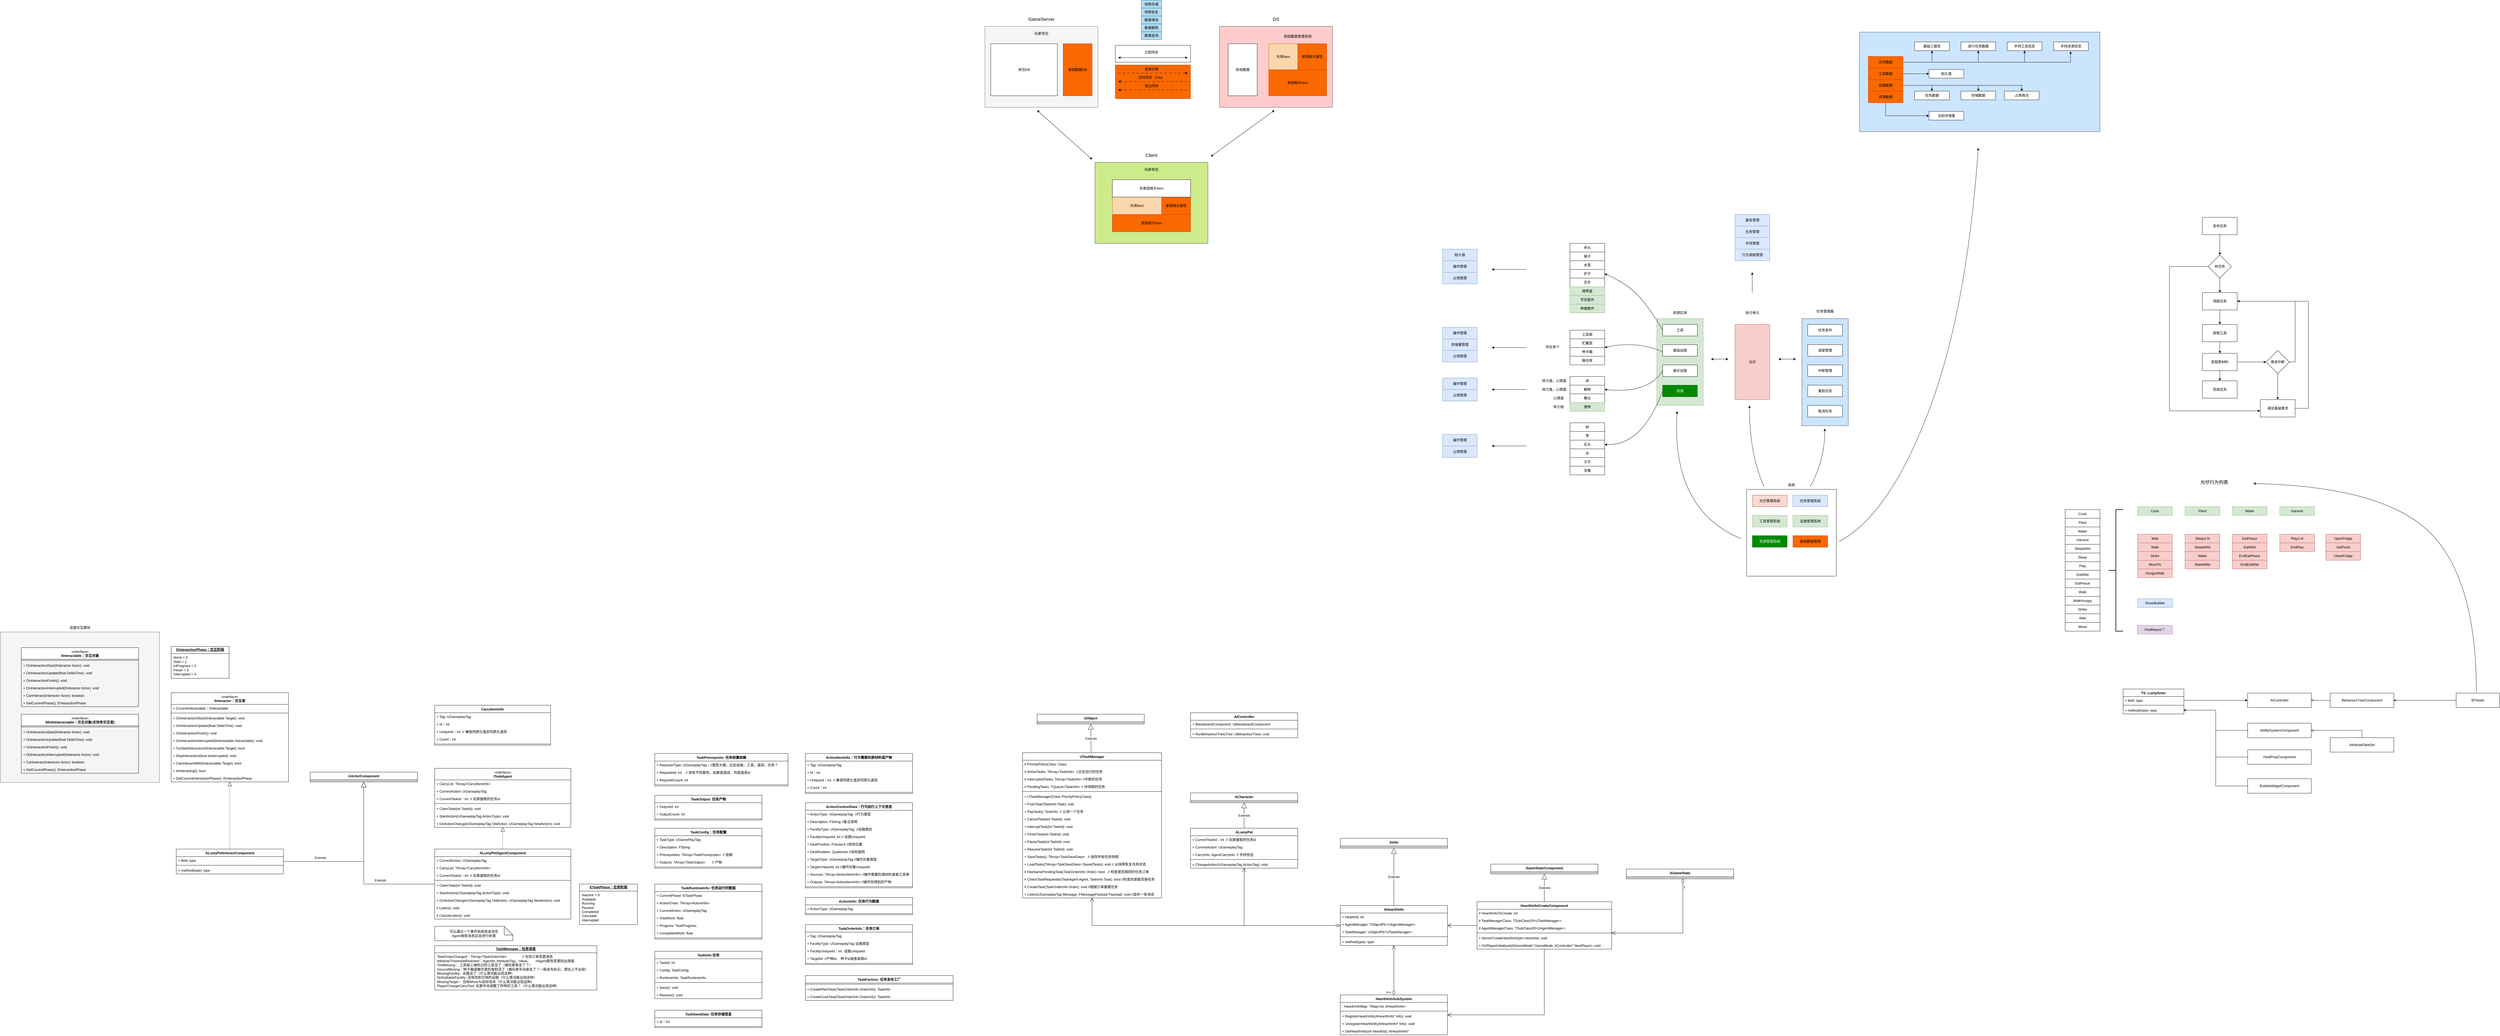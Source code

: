 <mxfile version="24.8.0">
  <diagram name="第 1 页" id="5eV_PeWOVMfrEkiUqKK2">
    <mxGraphModel dx="5109" dy="500" grid="1" gridSize="10" guides="1" tooltips="1" connect="1" arrows="1" fold="1" page="1" pageScale="1" pageWidth="827" pageHeight="1169" math="0" shadow="0">
      <root>
        <mxCell id="0" />
        <mxCell id="1" parent="0" />
        <mxCell id="wLu8nDb_s4TKoQT4P46L-83" value="" style="rounded=0;whiteSpace=wrap;html=1;fillColor=#d5e8d4;strokeColor=#82b366;" parent="1" vertex="1">
          <mxGeometry x="1810" y="1340" width="160" height="300" as="geometry" />
        </mxCell>
        <mxCell id="wLu8nDb_s4TKoQT4P46L-47" value="" style="group" parent="1" vertex="1" connectable="0">
          <mxGeometry x="-130" y="760" width="390" height="320" as="geometry" />
        </mxCell>
        <mxCell id="wLu8nDb_s4TKoQT4P46L-7" value="" style="rounded=0;whiteSpace=wrap;html=1;fillColor=#cdeb8b;strokeColor=#36393d;" parent="wLu8nDb_s4TKoQT4P46L-47" vertex="1">
          <mxGeometry y="40" width="390" height="280" as="geometry" />
        </mxCell>
        <mxCell id="wLu8nDb_s4TKoQT4P46L-1" value="共用Item" style="rounded=0;whiteSpace=wrap;html=1;fillColor=#fad7ac;strokeColor=#b46504;" parent="wLu8nDb_s4TKoQT4P46L-47" vertex="1">
          <mxGeometry x="60" y="160" width="170" height="60" as="geometry" />
        </mxCell>
        <mxCell id="wLu8nDb_s4TKoQT4P46L-2" value="家园相关Item" style="rounded=0;whiteSpace=wrap;html=1;fillColor=#fa6800;strokeColor=#C73500;fontColor=#000000;" parent="wLu8nDb_s4TKoQT4P46L-47" vertex="1">
          <mxGeometry x="60" y="220" width="270" height="60" as="geometry" />
        </mxCell>
        <mxCell id="wLu8nDb_s4TKoQT4P46L-5" value="玩家背包" style="text;html=1;align=center;verticalAlign=middle;whiteSpace=wrap;rounded=0;" parent="wLu8nDb_s4TKoQT4P46L-47" vertex="1">
          <mxGeometry x="140" y="50" width="110" height="30" as="geometry" />
        </mxCell>
        <mxCell id="wLu8nDb_s4TKoQT4P46L-6" value="家园相关属性" style="rounded=0;whiteSpace=wrap;html=1;fillColor=#fa6800;strokeColor=#C73500;fontColor=#000000;" parent="wLu8nDb_s4TKoQT4P46L-47" vertex="1">
          <mxGeometry x="230" y="160" width="100" height="60" as="geometry" />
        </mxCell>
        <mxCell id="wLu8nDb_s4TKoQT4P46L-9" value="Client" style="text;html=1;align=center;verticalAlign=middle;whiteSpace=wrap;rounded=0;fontSize=16;" parent="wLu8nDb_s4TKoQT4P46L-47" vertex="1">
          <mxGeometry x="140" width="110" height="30" as="geometry" />
        </mxCell>
        <mxCell id="wLu8nDb_s4TKoQT4P46L-32" value="非家园相关Item" style="rounded=0;whiteSpace=wrap;html=1;" parent="wLu8nDb_s4TKoQT4P46L-47" vertex="1">
          <mxGeometry x="60" y="100" width="270" height="60" as="geometry" />
        </mxCell>
        <mxCell id="wLu8nDb_s4TKoQT4P46L-48" value="" style="group" parent="1" vertex="1" connectable="0">
          <mxGeometry x="-510" y="290" width="390" height="320" as="geometry" />
        </mxCell>
        <mxCell id="wLu8nDb_s4TKoQT4P46L-33" value="" style="rounded=0;whiteSpace=wrap;html=1;fillColor=#f5f5f5;strokeColor=#666666;fontColor=#333333;" parent="wLu8nDb_s4TKoQT4P46L-48" vertex="1">
          <mxGeometry y="40" width="390" height="280" as="geometry" />
        </mxCell>
        <mxCell id="wLu8nDb_s4TKoQT4P46L-36" value="玩家背包" style="text;html=1;align=center;verticalAlign=middle;whiteSpace=wrap;rounded=0;" parent="wLu8nDb_s4TKoQT4P46L-48" vertex="1">
          <mxGeometry x="140" y="50" width="110" height="30" as="geometry" />
        </mxCell>
        <mxCell id="wLu8nDb_s4TKoQT4P46L-37" value="家园数据DB" style="rounded=0;whiteSpace=wrap;html=1;fillColor=#fa6800;strokeColor=#C73500;fontColor=#000000;" parent="wLu8nDb_s4TKoQT4P46L-48" vertex="1">
          <mxGeometry x="270" y="100" width="100" height="180" as="geometry" />
        </mxCell>
        <mxCell id="wLu8nDb_s4TKoQT4P46L-38" value="GameServer" style="text;html=1;align=center;verticalAlign=middle;whiteSpace=wrap;rounded=0;fontSize=16;" parent="wLu8nDb_s4TKoQT4P46L-48" vertex="1">
          <mxGeometry x="140" width="110" height="30" as="geometry" />
        </mxCell>
        <mxCell id="wLu8nDb_s4TKoQT4P46L-39" value="背包DB" style="rounded=0;whiteSpace=wrap;html=1;" parent="wLu8nDb_s4TKoQT4P46L-48" vertex="1">
          <mxGeometry x="20" y="100" width="230" height="180" as="geometry" />
        </mxCell>
        <mxCell id="wLu8nDb_s4TKoQT4P46L-53" value="" style="endArrow=classic;startArrow=classic;html=1;rounded=0;" parent="1" edge="1">
          <mxGeometry width="50" height="50" relative="1" as="geometry">
            <mxPoint x="270" y="780" as="sourcePoint" />
            <mxPoint x="490" y="620" as="targetPoint" />
          </mxGeometry>
        </mxCell>
        <mxCell id="wLu8nDb_s4TKoQT4P46L-54" value="" style="endArrow=classic;startArrow=classic;html=1;rounded=0;" parent="1" edge="1">
          <mxGeometry width="50" height="50" relative="1" as="geometry">
            <mxPoint x="-140" y="790" as="sourcePoint" />
            <mxPoint x="-330" y="620" as="targetPoint" />
          </mxGeometry>
        </mxCell>
        <mxCell id="wLu8nDb_s4TKoQT4P46L-77" value="" style="group" parent="1" vertex="1" connectable="0">
          <mxGeometry x="2510" y="350" width="830" height="344" as="geometry" />
        </mxCell>
        <mxCell id="wLu8nDb_s4TKoQT4P46L-75" value="" style="rounded=0;whiteSpace=wrap;html=1;fillColor=#cce5ff;strokeColor=#36393d;" parent="wLu8nDb_s4TKoQT4P46L-77" vertex="1">
          <mxGeometry width="830" height="344" as="geometry" />
        </mxCell>
        <mxCell id="wLu8nDb_s4TKoQT4P46L-18" style="edgeStyle=orthogonalEdgeStyle;rounded=0;orthogonalLoop=1;jettySize=auto;html=1;exitX=1;exitY=0.5;exitDx=0;exitDy=0;entryX=0.5;entryY=1;entryDx=0;entryDy=0;" parent="wLu8nDb_s4TKoQT4P46L-77" source="wLu8nDb_s4TKoQT4P46L-3" target="wLu8nDb_s4TKoQT4P46L-13" edge="1">
          <mxGeometry relative="1" as="geometry" />
        </mxCell>
        <mxCell id="wLu8nDb_s4TKoQT4P46L-20" style="edgeStyle=orthogonalEdgeStyle;rounded=0;orthogonalLoop=1;jettySize=auto;html=1;exitX=1;exitY=0.5;exitDx=0;exitDy=0;entryX=0.5;entryY=1;entryDx=0;entryDy=0;" parent="wLu8nDb_s4TKoQT4P46L-77" source="wLu8nDb_s4TKoQT4P46L-3" target="wLu8nDb_s4TKoQT4P46L-19" edge="1">
          <mxGeometry relative="1" as="geometry" />
        </mxCell>
        <mxCell id="wLu8nDb_s4TKoQT4P46L-22" style="edgeStyle=orthogonalEdgeStyle;rounded=0;orthogonalLoop=1;jettySize=auto;html=1;exitX=1;exitY=0.5;exitDx=0;exitDy=0;entryX=0.5;entryY=1;entryDx=0;entryDy=0;" parent="wLu8nDb_s4TKoQT4P46L-77" source="wLu8nDb_s4TKoQT4P46L-3" target="wLu8nDb_s4TKoQT4P46L-21" edge="1">
          <mxGeometry relative="1" as="geometry" />
        </mxCell>
        <mxCell id="wLu8nDb_s4TKoQT4P46L-3" value="光仔数据" style="rounded=0;whiteSpace=wrap;html=1;fillColor=#fa6800;strokeColor=#C73500;fontColor=#000000;" parent="wLu8nDb_s4TKoQT4P46L-77" vertex="1">
          <mxGeometry x="30" y="84" width="120" height="40" as="geometry" />
        </mxCell>
        <mxCell id="wLu8nDb_s4TKoQT4P46L-15" style="edgeStyle=orthogonalEdgeStyle;rounded=0;orthogonalLoop=1;jettySize=auto;html=1;exitX=1;exitY=0.5;exitDx=0;exitDy=0;entryX=0.5;entryY=0;entryDx=0;entryDy=0;" parent="wLu8nDb_s4TKoQT4P46L-77" source="wLu8nDb_s4TKoQT4P46L-10" target="wLu8nDb_s4TKoQT4P46L-14" edge="1">
          <mxGeometry relative="1" as="geometry" />
        </mxCell>
        <mxCell id="wLu8nDb_s4TKoQT4P46L-17" style="edgeStyle=orthogonalEdgeStyle;rounded=0;orthogonalLoop=1;jettySize=auto;html=1;exitX=1;exitY=0.5;exitDx=0;exitDy=0;entryX=0.5;entryY=0;entryDx=0;entryDy=0;" parent="wLu8nDb_s4TKoQT4P46L-77" source="wLu8nDb_s4TKoQT4P46L-10" target="wLu8nDb_s4TKoQT4P46L-16" edge="1">
          <mxGeometry relative="1" as="geometry" />
        </mxCell>
        <mxCell id="wLu8nDb_s4TKoQT4P46L-31" style="edgeStyle=orthogonalEdgeStyle;rounded=0;orthogonalLoop=1;jettySize=auto;html=1;exitX=1;exitY=0.5;exitDx=0;exitDy=0;entryX=0.5;entryY=0;entryDx=0;entryDy=0;" parent="wLu8nDb_s4TKoQT4P46L-77" source="wLu8nDb_s4TKoQT4P46L-10" target="wLu8nDb_s4TKoQT4P46L-30" edge="1">
          <mxGeometry relative="1" as="geometry" />
        </mxCell>
        <mxCell id="wLu8nDb_s4TKoQT4P46L-10" value="设施数据" style="rounded=0;whiteSpace=wrap;html=1;fillColor=#fa6800;strokeColor=#C73500;fontColor=#000000;" parent="wLu8nDb_s4TKoQT4P46L-77" vertex="1">
          <mxGeometry x="30" y="164" width="120" height="40" as="geometry" />
        </mxCell>
        <mxCell id="wLu8nDb_s4TKoQT4P46L-28" style="edgeStyle=orthogonalEdgeStyle;rounded=0;orthogonalLoop=1;jettySize=auto;html=1;exitX=0.5;exitY=1;exitDx=0;exitDy=0;entryX=0;entryY=0.5;entryDx=0;entryDy=0;" parent="wLu8nDb_s4TKoQT4P46L-77" source="wLu8nDb_s4TKoQT4P46L-11" target="wLu8nDb_s4TKoQT4P46L-27" edge="1">
          <mxGeometry relative="1" as="geometry" />
        </mxCell>
        <mxCell id="wLu8nDb_s4TKoQT4P46L-11" value="资源数据" style="rounded=0;whiteSpace=wrap;html=1;fillColor=#fa6800;strokeColor=#C73500;fontColor=#000000;" parent="wLu8nDb_s4TKoQT4P46L-77" vertex="1">
          <mxGeometry x="30" y="204" width="120" height="40" as="geometry" />
        </mxCell>
        <mxCell id="wLu8nDb_s4TKoQT4P46L-26" style="edgeStyle=orthogonalEdgeStyle;rounded=0;orthogonalLoop=1;jettySize=auto;html=1;exitX=1;exitY=0.5;exitDx=0;exitDy=0;" parent="wLu8nDb_s4TKoQT4P46L-77" source="wLu8nDb_s4TKoQT4P46L-12" target="wLu8nDb_s4TKoQT4P46L-25" edge="1">
          <mxGeometry relative="1" as="geometry" />
        </mxCell>
        <mxCell id="wLu8nDb_s4TKoQT4P46L-12" value="工具数据" style="rounded=0;whiteSpace=wrap;html=1;fillColor=#fa6800;strokeColor=#C73500;fontColor=#000000;" parent="wLu8nDb_s4TKoQT4P46L-77" vertex="1">
          <mxGeometry x="30" y="124" width="120" height="40" as="geometry" />
        </mxCell>
        <mxCell id="wLu8nDb_s4TKoQT4P46L-13" value="基础三属性" style="rounded=0;whiteSpace=wrap;html=1;" parent="wLu8nDb_s4TKoQT4P46L-77" vertex="1">
          <mxGeometry x="190" y="34" width="120" height="30" as="geometry" />
        </mxCell>
        <mxCell id="wLu8nDb_s4TKoQT4P46L-14" value="任务数据" style="rounded=0;whiteSpace=wrap;html=1;" parent="wLu8nDb_s4TKoQT4P46L-77" vertex="1">
          <mxGeometry x="190" y="204" width="120" height="30" as="geometry" />
        </mxCell>
        <mxCell id="wLu8nDb_s4TKoQT4P46L-16" value="存储数据" style="rounded=0;whiteSpace=wrap;html=1;" parent="wLu8nDb_s4TKoQT4P46L-77" vertex="1">
          <mxGeometry x="350" y="204" width="120" height="30" as="geometry" />
        </mxCell>
        <mxCell id="wLu8nDb_s4TKoQT4P46L-19" value="进行任务数据" style="rounded=0;whiteSpace=wrap;html=1;" parent="wLu8nDb_s4TKoQT4P46L-77" vertex="1">
          <mxGeometry x="350" y="34" width="120" height="30" as="geometry" />
        </mxCell>
        <mxCell id="wLu8nDb_s4TKoQT4P46L-21" value="手持工具信息" style="rounded=0;whiteSpace=wrap;html=1;" parent="wLu8nDb_s4TKoQT4P46L-77" vertex="1">
          <mxGeometry x="510" y="34" width="120" height="30" as="geometry" />
        </mxCell>
        <mxCell id="wLu8nDb_s4TKoQT4P46L-23" value="手持资源信息" style="rounded=0;whiteSpace=wrap;html=1;" parent="wLu8nDb_s4TKoQT4P46L-77" vertex="1">
          <mxGeometry x="670" y="34" width="120" height="30" as="geometry" />
        </mxCell>
        <mxCell id="wLu8nDb_s4TKoQT4P46L-24" style="edgeStyle=orthogonalEdgeStyle;rounded=0;orthogonalLoop=1;jettySize=auto;html=1;exitX=1;exitY=0.5;exitDx=0;exitDy=0;entryX=0.489;entryY=1.084;entryDx=0;entryDy=0;entryPerimeter=0;" parent="wLu8nDb_s4TKoQT4P46L-77" source="wLu8nDb_s4TKoQT4P46L-3" target="wLu8nDb_s4TKoQT4P46L-23" edge="1">
          <mxGeometry relative="1" as="geometry" />
        </mxCell>
        <mxCell id="wLu8nDb_s4TKoQT4P46L-25" value="耐久度" style="rounded=0;whiteSpace=wrap;html=1;" parent="wLu8nDb_s4TKoQT4P46L-77" vertex="1">
          <mxGeometry x="240" y="129" width="120" height="30" as="geometry" />
        </mxCell>
        <mxCell id="wLu8nDb_s4TKoQT4P46L-27" value="当前存储量" style="rounded=0;whiteSpace=wrap;html=1;" parent="wLu8nDb_s4TKoQT4P46L-77" vertex="1">
          <mxGeometry x="240" y="274" width="120" height="30" as="geometry" />
        </mxCell>
        <mxCell id="wLu8nDb_s4TKoQT4P46L-30" value="占用情况" style="rounded=0;whiteSpace=wrap;html=1;" parent="wLu8nDb_s4TKoQT4P46L-77" vertex="1">
          <mxGeometry x="500" y="204" width="120" height="30" as="geometry" />
        </mxCell>
        <mxCell id="wLu8nDb_s4TKoQT4P46L-79" value="娱乐设施" style="rounded=0;whiteSpace=wrap;html=1;" parent="1" vertex="1">
          <mxGeometry x="1830" y="1500" width="120" height="40" as="geometry" />
        </mxCell>
        <mxCell id="wLu8nDb_s4TKoQT4P46L-80" value="资源" style="rounded=0;whiteSpace=wrap;html=1;fillColor=#008a00;fontColor=#ffffff;strokeColor=#005700;" parent="1" vertex="1">
          <mxGeometry x="1830" y="1570" width="120" height="40" as="geometry" />
        </mxCell>
        <mxCell id="wLu8nDb_s4TKoQT4P46L-81" value="工具" style="rounded=0;whiteSpace=wrap;html=1;" parent="1" vertex="1">
          <mxGeometry x="1830" y="1360" width="120" height="40" as="geometry" />
        </mxCell>
        <mxCell id="wLu8nDb_s4TKoQT4P46L-82" value="基础设施" style="rounded=0;whiteSpace=wrap;html=1;" parent="1" vertex="1">
          <mxGeometry x="1830" y="1430" width="120" height="40" as="geometry" />
        </mxCell>
        <mxCell id="wLu8nDb_s4TKoQT4P46L-84" value="资源实体" style="text;html=1;align=center;verticalAlign=middle;whiteSpace=wrap;rounded=0;" parent="1" vertex="1">
          <mxGeometry x="1860" y="1305" width="60" height="30" as="geometry" />
        </mxCell>
        <mxCell id="wLu8nDb_s4TKoQT4P46L-114" value="树" style="rounded=0;whiteSpace=wrap;html=1;" parent="1" vertex="1">
          <mxGeometry x="1510" y="1700" width="120" height="30" as="geometry" />
        </mxCell>
        <mxCell id="wLu8nDb_s4TKoQT4P46L-123" value="石头" style="rounded=0;whiteSpace=wrap;html=1;" parent="1" vertex="1">
          <mxGeometry x="1510" y="1760" width="120" height="30" as="geometry" />
        </mxCell>
        <mxCell id="wLu8nDb_s4TKoQT4P46L-124" value="宝箱" style="rounded=0;whiteSpace=wrap;html=1;" parent="1" vertex="1">
          <mxGeometry x="1510" y="1850" width="120" height="30" as="geometry" />
        </mxCell>
        <mxCell id="wLu8nDb_s4TKoQT4P46L-125" value="水" style="rounded=0;whiteSpace=wrap;html=1;" parent="1" vertex="1">
          <mxGeometry x="1510" y="1790" width="120" height="30" as="geometry" />
        </mxCell>
        <mxCell id="wLu8nDb_s4TKoQT4P46L-126" value="沙子" style="rounded=0;whiteSpace=wrap;html=1;" parent="1" vertex="1">
          <mxGeometry x="1510" y="1820" width="120" height="30" as="geometry" />
        </mxCell>
        <mxCell id="wLu8nDb_s4TKoQT4P46L-127" value="草" style="rounded=0;whiteSpace=wrap;html=1;" parent="1" vertex="1">
          <mxGeometry x="1510" y="1730" width="120" height="30" as="geometry" />
        </mxCell>
        <mxCell id="wLu8nDb_s4TKoQT4P46L-134" value="" style="group" parent="1" vertex="1" connectable="0">
          <mxGeometry x="1510" y="1080" width="120" height="240" as="geometry" />
        </mxCell>
        <mxCell id="wLu8nDb_s4TKoQT4P46L-108" value="斧头" style="rounded=0;whiteSpace=wrap;html=1;" parent="wLu8nDb_s4TKoQT4P46L-134" vertex="1">
          <mxGeometry width="120" height="30" as="geometry" />
        </mxCell>
        <mxCell id="wLu8nDb_s4TKoQT4P46L-109" value="镐子" style="rounded=0;whiteSpace=wrap;html=1;" parent="wLu8nDb_s4TKoQT4P46L-134" vertex="1">
          <mxGeometry y="30" width="120" height="30" as="geometry" />
        </mxCell>
        <mxCell id="wLu8nDb_s4TKoQT4P46L-110" value="水壶" style="rounded=0;whiteSpace=wrap;html=1;" parent="wLu8nDb_s4TKoQT4P46L-134" vertex="1">
          <mxGeometry y="60" width="120" height="30" as="geometry" />
        </mxCell>
        <mxCell id="wLu8nDb_s4TKoQT4P46L-111" value="铲子" style="rounded=0;whiteSpace=wrap;html=1;" parent="wLu8nDb_s4TKoQT4P46L-134" vertex="1">
          <mxGeometry y="90" width="120" height="30" as="geometry" />
        </mxCell>
        <mxCell id="wLu8nDb_s4TKoQT4P46L-119" value="空手" style="rounded=0;whiteSpace=wrap;html=1;" parent="wLu8nDb_s4TKoQT4P46L-134" vertex="1">
          <mxGeometry y="120" width="120" height="30" as="geometry" />
        </mxCell>
        <mxCell id="wLu8nDb_s4TKoQT4P46L-120" value="维修盒" style="rounded=0;whiteSpace=wrap;html=1;fillColor=#d5e8d4;strokeColor=#82b366;" parent="wLu8nDb_s4TKoQT4P46L-134" vertex="1">
          <mxGeometry y="150" width="120" height="30" as="geometry" />
        </mxCell>
        <mxCell id="wLu8nDb_s4TKoQT4P46L-121" value="烹饪套件" style="rounded=0;whiteSpace=wrap;html=1;fillColor=#d5e8d4;strokeColor=#82b366;" parent="wLu8nDb_s4TKoQT4P46L-134" vertex="1">
          <mxGeometry y="180" width="120" height="30" as="geometry" />
        </mxCell>
        <mxCell id="wLu8nDb_s4TKoQT4P46L-122" value="种植套件" style="rounded=0;whiteSpace=wrap;html=1;fillColor=#d5e8d4;strokeColor=#82b366;" parent="wLu8nDb_s4TKoQT4P46L-134" vertex="1">
          <mxGeometry y="210" width="120" height="30" as="geometry" />
        </mxCell>
        <mxCell id="wLu8nDb_s4TKoQT4P46L-162" value="" style="endArrow=classic;html=1;rounded=0;" parent="wLu8nDb_s4TKoQT4P46L-134" edge="1">
          <mxGeometry width="50" height="50" relative="1" as="geometry">
            <mxPoint x="-150" y="90" as="sourcePoint" />
            <mxPoint x="-270" y="90" as="targetPoint" />
          </mxGeometry>
        </mxCell>
        <mxCell id="wLu8nDb_s4TKoQT4P46L-136" value="" style="curved=1;endArrow=classic;html=1;rounded=0;exitX=0;exitY=0.5;exitDx=0;exitDy=0;entryX=1;entryY=0.5;entryDx=0;entryDy=0;" parent="1" source="wLu8nDb_s4TKoQT4P46L-81" target="wLu8nDb_s4TKoQT4P46L-111" edge="1">
          <mxGeometry width="50" height="50" relative="1" as="geometry">
            <mxPoint x="1960" y="1300" as="sourcePoint" />
            <mxPoint x="1643.76" y="1355.23" as="targetPoint" />
            <Array as="points">
              <mxPoint x="1790" y="1310" />
              <mxPoint x="1710" y="1220" />
            </Array>
          </mxGeometry>
        </mxCell>
        <mxCell id="wLu8nDb_s4TKoQT4P46L-139" value="" style="curved=1;endArrow=classic;html=1;rounded=0;exitX=0;exitY=0.5;exitDx=0;exitDy=0;entryX=1;entryY=0.5;entryDx=0;entryDy=0;" parent="1" source="wLu8nDb_s4TKoQT4P46L-80" target="wLu8nDb_s4TKoQT4P46L-123" edge="1">
          <mxGeometry width="50" height="50" relative="1" as="geometry">
            <mxPoint x="1830" y="1754.77" as="sourcePoint" />
            <mxPoint x="1636" y="1860" as="targetPoint" />
            <Array as="points">
              <mxPoint x="1760" y="1780" />
            </Array>
          </mxGeometry>
        </mxCell>
        <mxCell id="wLu8nDb_s4TKoQT4P46L-138" value="" style="curved=1;endArrow=classic;html=1;rounded=0;exitX=-0.015;exitY=0.613;exitDx=0;exitDy=0;exitPerimeter=0;entryX=1;entryY=0;entryDx=0;entryDy=0;" parent="1" target="wLu8nDb_s4TKoQT4P46L-105" edge="1">
          <mxGeometry width="50" height="50" relative="1" as="geometry">
            <mxPoint x="1831" y="1455" as="sourcePoint" />
            <mxPoint x="1633" y="1375" as="targetPoint" />
            <Array as="points">
              <mxPoint x="1740" y="1415" />
            </Array>
          </mxGeometry>
        </mxCell>
        <mxCell id="wLu8nDb_s4TKoQT4P46L-140" value="光仔" style="rounded=0;whiteSpace=wrap;html=1;fillColor=#f8cecc;strokeColor=#b85450;" parent="1" vertex="1">
          <mxGeometry x="2080" y="1360" width="120" height="260" as="geometry" />
        </mxCell>
        <mxCell id="wLu8nDb_s4TKoQT4P46L-141" value="执行单元" style="text;html=1;align=center;verticalAlign=middle;whiteSpace=wrap;rounded=0;" parent="1" vertex="1">
          <mxGeometry x="2110" y="1305" width="60" height="30" as="geometry" />
        </mxCell>
        <mxCell id="wLu8nDb_s4TKoQT4P46L-143" value="" style="endArrow=classic;startArrow=classic;html=1;rounded=0;" parent="1" edge="1">
          <mxGeometry width="50" height="50" relative="1" as="geometry">
            <mxPoint x="1997" y="1480" as="sourcePoint" />
            <mxPoint x="2057" y="1480" as="targetPoint" />
          </mxGeometry>
        </mxCell>
        <mxCell id="wLu8nDb_s4TKoQT4P46L-144" value="" style="group" parent="1" vertex="1" connectable="0">
          <mxGeometry x="2311" y="1300" width="160" height="410" as="geometry" />
        </mxCell>
        <mxCell id="wLu8nDb_s4TKoQT4P46L-93" value="" style="rounded=0;whiteSpace=wrap;html=1;fillColor=#cce5ff;strokeColor=#36393d;" parent="wLu8nDb_s4TKoQT4P46L-144" vertex="1">
          <mxGeometry y="40" width="160" height="370" as="geometry" />
        </mxCell>
        <mxCell id="wLu8nDb_s4TKoQT4P46L-94" value="任务发布" style="rounded=0;whiteSpace=wrap;html=1;" parent="wLu8nDb_s4TKoQT4P46L-144" vertex="1">
          <mxGeometry x="20" y="60" width="120" height="40" as="geometry" />
        </mxCell>
        <mxCell id="wLu8nDb_s4TKoQT4P46L-95" value="重启任务" style="rounded=0;whiteSpace=wrap;html=1;" parent="wLu8nDb_s4TKoQT4P46L-144" vertex="1">
          <mxGeometry x="20" y="270" width="120" height="40" as="geometry" />
        </mxCell>
        <mxCell id="wLu8nDb_s4TKoQT4P46L-96" value="取消任务" style="rounded=0;whiteSpace=wrap;html=1;" parent="wLu8nDb_s4TKoQT4P46L-144" vertex="1">
          <mxGeometry x="20" y="340" width="120" height="40" as="geometry" />
        </mxCell>
        <mxCell id="wLu8nDb_s4TKoQT4P46L-97" value="调度管理" style="rounded=0;whiteSpace=wrap;html=1;" parent="wLu8nDb_s4TKoQT4P46L-144" vertex="1">
          <mxGeometry x="20" y="130" width="120" height="40" as="geometry" />
        </mxCell>
        <mxCell id="wLu8nDb_s4TKoQT4P46L-98" value="中断管理" style="rounded=0;whiteSpace=wrap;html=1;" parent="wLu8nDb_s4TKoQT4P46L-144" vertex="1">
          <mxGeometry x="20" y="200" width="120" height="40" as="geometry" />
        </mxCell>
        <mxCell id="wLu8nDb_s4TKoQT4P46L-99" value="任务管理器" style="text;html=1;align=center;verticalAlign=middle;whiteSpace=wrap;rounded=0;" parent="wLu8nDb_s4TKoQT4P46L-144" vertex="1">
          <mxGeometry x="45" width="70" height="30" as="geometry" />
        </mxCell>
        <mxCell id="wLu8nDb_s4TKoQT4P46L-145" value="" style="endArrow=classic;startArrow=classic;html=1;rounded=0;" parent="1" edge="1">
          <mxGeometry width="50" height="50" relative="1" as="geometry">
            <mxPoint x="2230" y="1480" as="sourcePoint" />
            <mxPoint x="2290" y="1480" as="targetPoint" />
          </mxGeometry>
        </mxCell>
        <mxCell id="wLu8nDb_s4TKoQT4P46L-146" value="" style="group" parent="1" vertex="1" connectable="0">
          <mxGeometry x="300" y="290" width="390" height="320" as="geometry" />
        </mxCell>
        <mxCell id="wLu8nDb_s4TKoQT4P46L-40" value="" style="rounded=0;whiteSpace=wrap;html=1;fillColor=#ffcccc;strokeColor=#36393d;" parent="wLu8nDb_s4TKoQT4P46L-146" vertex="1">
          <mxGeometry y="40" width="390" height="280" as="geometry" />
        </mxCell>
        <mxCell id="wLu8nDb_s4TKoQT4P46L-41" value="共用Item" style="rounded=0;whiteSpace=wrap;html=1;fillColor=#fad7ac;strokeColor=#b46504;" parent="wLu8nDb_s4TKoQT4P46L-146" vertex="1">
          <mxGeometry x="170" y="100" width="100" height="90" as="geometry" />
        </mxCell>
        <mxCell id="wLu8nDb_s4TKoQT4P46L-42" value="家园相关Item" style="rounded=0;whiteSpace=wrap;html=1;fillColor=#fa6800;strokeColor=#C73500;fontColor=#000000;" parent="wLu8nDb_s4TKoQT4P46L-146" vertex="1">
          <mxGeometry x="170" y="190" width="200" height="90" as="geometry" />
        </mxCell>
        <mxCell id="wLu8nDb_s4TKoQT4P46L-43" value="家园数据管理系统" style="text;html=1;align=center;verticalAlign=middle;whiteSpace=wrap;rounded=0;" parent="wLu8nDb_s4TKoQT4P46L-146" vertex="1">
          <mxGeometry x="215" y="60" width="110" height="30" as="geometry" />
        </mxCell>
        <mxCell id="wLu8nDb_s4TKoQT4P46L-44" value="家园相关属性" style="rounded=0;whiteSpace=wrap;html=1;fillColor=#fa6800;strokeColor=#C73500;fontColor=#000000;" parent="wLu8nDb_s4TKoQT4P46L-146" vertex="1">
          <mxGeometry x="270" y="100" width="100" height="90" as="geometry" />
        </mxCell>
        <mxCell id="wLu8nDb_s4TKoQT4P46L-45" value="DS" style="text;html=1;align=center;verticalAlign=middle;whiteSpace=wrap;rounded=0;fontSize=16;" parent="wLu8nDb_s4TKoQT4P46L-146" vertex="1">
          <mxGeometry x="140" width="110" height="30" as="geometry" />
        </mxCell>
        <mxCell id="wLu8nDb_s4TKoQT4P46L-49" value="其他数据" style="rounded=0;whiteSpace=wrap;html=1;" parent="wLu8nDb_s4TKoQT4P46L-146" vertex="1">
          <mxGeometry x="30" y="100" width="100" height="180" as="geometry" />
        </mxCell>
        <mxCell id="wLu8nDb_s4TKoQT4P46L-147" value="" style="group" parent="1" vertex="1" connectable="0">
          <mxGeometry x="-60" y="240" width="260" height="340" as="geometry" />
        </mxCell>
        <mxCell id="wLu8nDb_s4TKoQT4P46L-73" value="" style="rounded=0;whiteSpace=wrap;html=1;" parent="wLu8nDb_s4TKoQT4P46L-147" vertex="1">
          <mxGeometry y="155.429" width="260" height="58.286" as="geometry" />
        </mxCell>
        <mxCell id="wLu8nDb_s4TKoQT4P46L-72" value="" style="rounded=0;whiteSpace=wrap;html=1;fillColor=#fa6800;strokeColor=#C73500;fontColor=#000000;" parent="wLu8nDb_s4TKoQT4P46L-147" vertex="1">
          <mxGeometry y="223.429" width="260" height="116.571" as="geometry" />
        </mxCell>
        <mxCell id="wLu8nDb_s4TKoQT4P46L-55" value="" style="endArrow=classic;startArrow=classic;html=1;rounded=0;" parent="wLu8nDb_s4TKoQT4P46L-147" edge="1">
          <mxGeometry width="50" height="50" relative="1" as="geometry">
            <mxPoint x="10" y="198.171" as="sourcePoint" />
            <mxPoint x="250" y="198.171" as="targetPoint" />
          </mxGeometry>
        </mxCell>
        <mxCell id="wLu8nDb_s4TKoQT4P46L-62" value="" style="group;fillColor=#b1ddf0;strokeColor=#10739e;" parent="wLu8nDb_s4TKoQT4P46L-147" vertex="1" connectable="0">
          <mxGeometry x="90" width="70" height="136" as="geometry" />
        </mxCell>
        <mxCell id="wLu8nDb_s4TKoQT4P46L-50" value="快照存储" style="rounded=0;whiteSpace=wrap;html=1;fillColor=#b1ddf0;strokeColor=#10739e;" parent="wLu8nDb_s4TKoQT4P46L-62" vertex="1">
          <mxGeometry width="70" height="27.2" as="geometry" />
        </mxCell>
        <mxCell id="wLu8nDb_s4TKoQT4P46L-56" value="快照恢复" style="rounded=0;whiteSpace=wrap;html=1;fillColor=#b1ddf0;strokeColor=#10739e;" parent="wLu8nDb_s4TKoQT4P46L-62" vertex="1">
          <mxGeometry y="27.2" width="70" height="27.2" as="geometry" />
        </mxCell>
        <mxCell id="wLu8nDb_s4TKoQT4P46L-57" value="数据增加" style="rounded=0;whiteSpace=wrap;html=1;fillColor=#b1ddf0;strokeColor=#10739e;" parent="wLu8nDb_s4TKoQT4P46L-62" vertex="1">
          <mxGeometry y="54.4" width="70" height="27.2" as="geometry" />
        </mxCell>
        <mxCell id="wLu8nDb_s4TKoQT4P46L-58" value="数据删除" style="rounded=0;whiteSpace=wrap;html=1;fillColor=#b1ddf0;strokeColor=#10739e;" parent="wLu8nDb_s4TKoQT4P46L-62" vertex="1">
          <mxGeometry y="81.6" width="70" height="27.2" as="geometry" />
        </mxCell>
        <mxCell id="wLu8nDb_s4TKoQT4P46L-59" value="数据查询" style="rounded=0;whiteSpace=wrap;html=1;fillColor=#b1ddf0;strokeColor=#10739e;" parent="wLu8nDb_s4TKoQT4P46L-62" vertex="1">
          <mxGeometry y="108.8" width="70" height="27.2" as="geometry" />
        </mxCell>
        <mxCell id="wLu8nDb_s4TKoQT4P46L-65" value="" style="endArrow=none;startArrow=classic;html=1;rounded=0;startFill=1;dashed=1;dashPattern=8 8;" parent="wLu8nDb_s4TKoQT4P46L-147" edge="1">
          <mxGeometry width="50" height="50" relative="1" as="geometry">
            <mxPoint x="10" y="280.743" as="sourcePoint" />
            <mxPoint x="250" y="280.743" as="targetPoint" />
          </mxGeometry>
        </mxCell>
        <mxCell id="wLu8nDb_s4TKoQT4P46L-66" value="立即同步" style="text;html=1;align=center;verticalAlign=middle;whiteSpace=wrap;rounded=0;" parent="wLu8nDb_s4TKoQT4P46L-147" vertex="1">
          <mxGeometry x="95" y="165.143" width="60" height="29.143" as="geometry" />
        </mxCell>
        <mxCell id="wLu8nDb_s4TKoQT4P46L-67" value="定时同步（10s）" style="text;html=1;align=center;verticalAlign=middle;whiteSpace=wrap;rounded=0;" parent="wLu8nDb_s4TKoQT4P46L-147" vertex="1">
          <mxGeometry x="72.5" y="252.571" width="105" height="29.143" as="geometry" />
        </mxCell>
        <mxCell id="wLu8nDb_s4TKoQT4P46L-68" value="" style="endArrow=classic;startArrow=none;html=1;rounded=0;startFill=0;dashed=1;dashPattern=8 8;endFill=1;" parent="wLu8nDb_s4TKoQT4P46L-147" edge="1">
          <mxGeometry width="50" height="50" relative="1" as="geometry">
            <mxPoint x="10" y="251.6" as="sourcePoint" />
            <mxPoint x="250" y="251.6" as="targetPoint" />
          </mxGeometry>
        </mxCell>
        <mxCell id="wLu8nDb_s4TKoQT4P46L-69" value="登录拉取" style="text;html=1;align=center;verticalAlign=middle;whiteSpace=wrap;rounded=0;" parent="wLu8nDb_s4TKoQT4P46L-147" vertex="1">
          <mxGeometry x="72.5" y="223.429" width="105" height="29.143" as="geometry" />
        </mxCell>
        <mxCell id="wLu8nDb_s4TKoQT4P46L-70" value="" style="endArrow=none;startArrow=classic;html=1;rounded=0;startFill=1;dashed=1;dashPattern=8 8;" parent="wLu8nDb_s4TKoQT4P46L-147" edge="1">
          <mxGeometry width="50" height="50" relative="1" as="geometry">
            <mxPoint x="10" y="309.886" as="sourcePoint" />
            <mxPoint x="250" y="309.886" as="targetPoint" />
          </mxGeometry>
        </mxCell>
        <mxCell id="wLu8nDb_s4TKoQT4P46L-71" value="登出同步" style="text;html=1;align=center;verticalAlign=middle;whiteSpace=wrap;rounded=0;" parent="wLu8nDb_s4TKoQT4P46L-147" vertex="1">
          <mxGeometry x="72.5" y="281.714" width="105" height="29.143" as="geometry" />
        </mxCell>
        <mxCell id="wLu8nDb_s4TKoQT4P46L-137" value="" style="curved=1;endArrow=classic;html=1;rounded=0;exitX=0;exitY=0.5;exitDx=0;exitDy=0;entryX=1;entryY=0.5;entryDx=0;entryDy=0;" parent="1" source="wLu8nDb_s4TKoQT4P46L-79" target="wLu8nDb_s4TKoQT4P46L-102" edge="1">
          <mxGeometry width="50" height="50" relative="1" as="geometry">
            <mxPoint x="1820.24" y="1585" as="sourcePoint" />
            <mxPoint x="1630" y="1610" as="targetPoint" />
            <Array as="points">
              <mxPoint x="1780" y="1600" />
            </Array>
          </mxGeometry>
        </mxCell>
        <mxCell id="wLu8nDb_s4TKoQT4P46L-151" value="属性管理" style="rounded=0;whiteSpace=wrap;html=1;fillColor=#dae8fc;strokeColor=#6c8ebf;" parent="1" vertex="1">
          <mxGeometry x="2080" y="980" width="120" height="40" as="geometry" />
        </mxCell>
        <mxCell id="wLu8nDb_s4TKoQT4P46L-153" value="任务管理" style="rounded=0;whiteSpace=wrap;html=1;fillColor=#dae8fc;strokeColor=#6c8ebf;" parent="1" vertex="1">
          <mxGeometry x="2080" y="1020" width="120" height="40" as="geometry" />
        </mxCell>
        <mxCell id="wLu8nDb_s4TKoQT4P46L-154" value="手持管理" style="rounded=0;whiteSpace=wrap;html=1;fillColor=#dae8fc;strokeColor=#6c8ebf;" parent="1" vertex="1">
          <mxGeometry x="2080" y="1060" width="120" height="40" as="geometry" />
        </mxCell>
        <mxCell id="wLu8nDb_s4TKoQT4P46L-155" value="行为调度管理" style="rounded=0;whiteSpace=wrap;html=1;fillColor=#dae8fc;strokeColor=#6c8ebf;" parent="1" vertex="1">
          <mxGeometry x="2080" y="1100" width="120" height="40" as="geometry" />
        </mxCell>
        <mxCell id="wLu8nDb_s4TKoQT4P46L-156" value="" style="endArrow=classic;html=1;rounded=0;" parent="1" edge="1">
          <mxGeometry width="50" height="50" relative="1" as="geometry">
            <mxPoint x="2139.5" y="1250" as="sourcePoint" />
            <mxPoint x="2139.5" y="1180" as="targetPoint" />
          </mxGeometry>
        </mxCell>
        <mxCell id="wLu8nDb_s4TKoQT4P46L-157" value="耐久值" style="rounded=0;whiteSpace=wrap;html=1;fillColor=#dae8fc;strokeColor=#6c8ebf;" parent="1" vertex="1">
          <mxGeometry x="1070" y="1100" width="120" height="40" as="geometry" />
        </mxCell>
        <mxCell id="wLu8nDb_s4TKoQT4P46L-158" value="操作管理" style="rounded=0;whiteSpace=wrap;html=1;fillColor=#dae8fc;strokeColor=#6c8ebf;" parent="1" vertex="1">
          <mxGeometry x="1070" y="1140" width="120" height="40" as="geometry" />
        </mxCell>
        <mxCell id="wLu8nDb_s4TKoQT4P46L-161" value="占用管理" style="rounded=0;whiteSpace=wrap;html=1;fillColor=#dae8fc;strokeColor=#6c8ebf;" parent="1" vertex="1">
          <mxGeometry x="1070" y="1180" width="120" height="40" as="geometry" />
        </mxCell>
        <mxCell id="wLu8nDb_s4TKoQT4P46L-163" value="" style="endArrow=classic;html=1;rounded=0;" parent="1" edge="1">
          <mxGeometry width="50" height="50" relative="1" as="geometry">
            <mxPoint x="1360" y="1440" as="sourcePoint" />
            <mxPoint x="1240" y="1440" as="targetPoint" />
          </mxGeometry>
        </mxCell>
        <mxCell id="wLu8nDb_s4TKoQT4P46L-165" value="操作管理" style="rounded=0;whiteSpace=wrap;html=1;fillColor=#dae8fc;strokeColor=#6c8ebf;" parent="1" vertex="1">
          <mxGeometry x="1070" y="1370" width="120" height="40" as="geometry" />
        </mxCell>
        <mxCell id="wLu8nDb_s4TKoQT4P46L-166" value="占用管理" style="rounded=0;whiteSpace=wrap;html=1;fillColor=#dae8fc;strokeColor=#6c8ebf;" parent="1" vertex="1">
          <mxGeometry x="1070" y="1450" width="120" height="40" as="geometry" />
        </mxCell>
        <mxCell id="wLu8nDb_s4TKoQT4P46L-167" value="" style="endArrow=classic;html=1;rounded=0;" parent="1" edge="1">
          <mxGeometry width="50" height="50" relative="1" as="geometry">
            <mxPoint x="1360" y="1585" as="sourcePoint" />
            <mxPoint x="1240" y="1585" as="targetPoint" />
          </mxGeometry>
        </mxCell>
        <mxCell id="wLu8nDb_s4TKoQT4P46L-168" value="操作管理" style="rounded=0;whiteSpace=wrap;html=1;fillColor=#dae8fc;strokeColor=#6c8ebf;" parent="1" vertex="1">
          <mxGeometry x="1070" y="1545" width="120" height="40" as="geometry" />
        </mxCell>
        <mxCell id="wLu8nDb_s4TKoQT4P46L-169" value="占用管理" style="rounded=0;whiteSpace=wrap;html=1;fillColor=#dae8fc;strokeColor=#6c8ebf;" parent="1" vertex="1">
          <mxGeometry x="1070" y="1585" width="120" height="40" as="geometry" />
        </mxCell>
        <mxCell id="wLu8nDb_s4TKoQT4P46L-170" value="" style="endArrow=classic;html=1;rounded=0;" parent="1" edge="1">
          <mxGeometry width="50" height="50" relative="1" as="geometry">
            <mxPoint x="1360" y="1780" as="sourcePoint" />
            <mxPoint x="1240" y="1780" as="targetPoint" />
          </mxGeometry>
        </mxCell>
        <mxCell id="wLu8nDb_s4TKoQT4P46L-171" value="操作管理" style="rounded=0;whiteSpace=wrap;html=1;fillColor=#dae8fc;strokeColor=#6c8ebf;" parent="1" vertex="1">
          <mxGeometry x="1070" y="1740" width="120" height="40" as="geometry" />
        </mxCell>
        <mxCell id="wLu8nDb_s4TKoQT4P46L-172" value="占用管理" style="rounded=0;whiteSpace=wrap;html=1;fillColor=#dae8fc;strokeColor=#6c8ebf;" parent="1" vertex="1">
          <mxGeometry x="1070" y="1780" width="120" height="40" as="geometry" />
        </mxCell>
        <mxCell id="wLu8nDb_s4TKoQT4P46L-130" value="体力值，心情值" style="text;html=1;align=center;verticalAlign=middle;resizable=0;points=[];autosize=1;strokeColor=none;fillColor=none;container=0;" parent="1" vertex="1">
          <mxGeometry x="1400" y="1540" width="110" height="30" as="geometry" />
        </mxCell>
        <mxCell id="wLu8nDb_s4TKoQT4P46L-131" value="体力值，心情值" style="text;html=1;align=center;verticalAlign=middle;resizable=0;points=[];autosize=1;strokeColor=none;fillColor=none;container=0;" parent="1" vertex="1">
          <mxGeometry x="1400" y="1570" width="110" height="30" as="geometry" />
        </mxCell>
        <mxCell id="wLu8nDb_s4TKoQT4P46L-128" value="心情值" style="text;html=1;align=center;verticalAlign=middle;resizable=0;points=[];autosize=1;strokeColor=none;fillColor=none;container=0;" parent="1" vertex="1">
          <mxGeometry x="1440" y="1600" width="60" height="30" as="geometry" />
        </mxCell>
        <mxCell id="wLu8nDb_s4TKoQT4P46L-101" value="床" style="rounded=0;whiteSpace=wrap;html=1;container=0;" parent="1" vertex="1">
          <mxGeometry x="1510" y="1540" width="120" height="30" as="geometry" />
        </mxCell>
        <mxCell id="wLu8nDb_s4TKoQT4P46L-102" value="躺椅" style="rounded=0;whiteSpace=wrap;html=1;container=0;" parent="1" vertex="1">
          <mxGeometry x="1510" y="1570" width="120" height="30" as="geometry" />
        </mxCell>
        <mxCell id="wLu8nDb_s4TKoQT4P46L-103" value="舞台" style="rounded=0;whiteSpace=wrap;html=1;container=0;" parent="1" vertex="1">
          <mxGeometry x="1510" y="1600" width="120" height="30" as="geometry" />
        </mxCell>
        <mxCell id="wLu8nDb_s4TKoQT4P46L-175" value="食物" style="rounded=0;whiteSpace=wrap;html=1;container=0;fillColor=#d5e8d4;strokeColor=#82b366;" parent="1" vertex="1">
          <mxGeometry x="1510" y="1630" width="120" height="30" as="geometry" />
        </mxCell>
        <mxCell id="wLu8nDb_s4TKoQT4P46L-176" value="体力值" style="text;html=1;align=center;verticalAlign=middle;resizable=0;points=[];autosize=1;strokeColor=none;fillColor=none;container=0;" parent="1" vertex="1">
          <mxGeometry x="1440" y="1630" width="60" height="30" as="geometry" />
        </mxCell>
        <mxCell id="wLu8nDb_s4TKoQT4P46L-178" value="" style="curved=1;endArrow=classic;html=1;rounded=0;" parent="1" edge="1">
          <mxGeometry width="50" height="50" relative="1" as="geometry">
            <mxPoint x="2100" y="2100" as="sourcePoint" />
            <mxPoint x="1880" y="1660" as="targetPoint" />
            <Array as="points">
              <mxPoint x="1860" y="2000" />
            </Array>
          </mxGeometry>
        </mxCell>
        <mxCell id="wLu8nDb_s4TKoQT4P46L-179" value="" style="curved=1;endArrow=classic;html=1;rounded=0;" parent="1" edge="1">
          <mxGeometry width="50" height="50" relative="1" as="geometry">
            <mxPoint x="2180" y="1920" as="sourcePoint" />
            <mxPoint x="2130" y="1640" as="targetPoint" />
            <Array as="points">
              <mxPoint x="2130" y="1810" />
            </Array>
          </mxGeometry>
        </mxCell>
        <mxCell id="wLu8nDb_s4TKoQT4P46L-180" value="" style="curved=1;endArrow=classic;html=1;rounded=0;" parent="1" edge="1">
          <mxGeometry width="50" height="50" relative="1" as="geometry">
            <mxPoint x="2340" y="1920" as="sourcePoint" />
            <mxPoint x="2390" y="1720" as="targetPoint" />
            <Array as="points">
              <mxPoint x="2390" y="1830" />
            </Array>
          </mxGeometry>
        </mxCell>
        <mxCell id="wLu8nDb_s4TKoQT4P46L-181" value="" style="curved=1;endArrow=classic;html=1;rounded=0;" parent="1" edge="1">
          <mxGeometry width="50" height="50" relative="1" as="geometry">
            <mxPoint x="2440" y="2110" as="sourcePoint" />
            <mxPoint x="2920" y="750" as="targetPoint" />
            <Array as="points">
              <mxPoint x="2610" y="2020" />
              <mxPoint x="2880" y="1320" />
            </Array>
          </mxGeometry>
        </mxCell>
        <mxCell id="wLu8nDb_s4TKoQT4P46L-182" value="存储量管理" style="rounded=0;whiteSpace=wrap;html=1;fillColor=#dae8fc;strokeColor=#6c8ebf;" parent="1" vertex="1">
          <mxGeometry x="1070" y="1410" width="120" height="40" as="geometry" />
        </mxCell>
        <mxCell id="wLu8nDb_s4TKoQT4P46L-220" value="光仔行为列表" style="text;html=1;align=center;verticalAlign=middle;whiteSpace=wrap;rounded=0;fontSize=16;" parent="1" vertex="1">
          <mxGeometry x="3670" y="1890" width="130" height="30" as="geometry" />
        </mxCell>
        <mxCell id="wLu8nDb_s4TKoQT4P46L-249" value="OpenFridge" style="rounded=0;whiteSpace=wrap;html=1;fillColor=#f8cecc;strokeColor=#b85450;" parent="1" vertex="1">
          <mxGeometry x="4120" y="2085" width="120" height="30" as="geometry" />
        </mxCell>
        <mxCell id="wLu8nDb_s4TKoQT4P46L-250" value="GetFood" style="rounded=0;whiteSpace=wrap;html=1;fillColor=#f8cecc;strokeColor=#b85450;" parent="1" vertex="1">
          <mxGeometry x="4120" y="2115" width="120" height="30" as="geometry" />
        </mxCell>
        <mxCell id="wLu8nDb_s4TKoQT4P46L-251" value="CloseFridge" style="rounded=0;whiteSpace=wrap;html=1;fillColor=#f8cecc;strokeColor=#b85450;" parent="1" vertex="1">
          <mxGeometry x="4120" y="2145" width="120" height="30" as="geometry" />
        </mxCell>
        <mxCell id="wLu8nDb_s4TKoQT4P46L-184" value="Cook" style="rounded=0;whiteSpace=wrap;html=1;" parent="1" vertex="1">
          <mxGeometry x="3220" y="2000" width="120" height="30" as="geometry" />
        </mxCell>
        <mxCell id="wLu8nDb_s4TKoQT4P46L-185" value="Water" style="rounded=0;whiteSpace=wrap;html=1;" parent="1" vertex="1">
          <mxGeometry x="3220" y="2060" width="120" height="30" as="geometry" />
        </mxCell>
        <mxCell id="wLu8nDb_s4TKoQT4P46L-186" value="Sleep" style="rounded=0;whiteSpace=wrap;html=1;" parent="1" vertex="1">
          <mxGeometry x="3220" y="2150" width="120" height="30" as="geometry" />
        </mxCell>
        <mxCell id="wLu8nDb_s4TKoQT4P46L-187" value="Harvest" style="rounded=0;whiteSpace=wrap;html=1;" parent="1" vertex="1">
          <mxGeometry x="3220" y="2090" width="120" height="30" as="geometry" />
        </mxCell>
        <mxCell id="wLu8nDb_s4TKoQT4P46L-188" value="SleepWild" style="rounded=0;whiteSpace=wrap;html=1;" parent="1" vertex="1">
          <mxGeometry x="3220" y="2120" width="120" height="30" as="geometry" />
        </mxCell>
        <mxCell id="wLu8nDb_s4TKoQT4P46L-189" value="Plant" style="rounded=0;whiteSpace=wrap;html=1;" parent="1" vertex="1">
          <mxGeometry x="3220" y="2030" width="120" height="30" as="geometry" />
        </mxCell>
        <mxCell id="wLu8nDb_s4TKoQT4P46L-191" value="Play" style="rounded=0;whiteSpace=wrap;html=1;" parent="1" vertex="1">
          <mxGeometry x="3220" y="2180" width="120" height="30" as="geometry" />
        </mxCell>
        <mxCell id="wLu8nDb_s4TKoQT4P46L-192" value="EatPeace" style="rounded=0;whiteSpace=wrap;html=1;" parent="1" vertex="1">
          <mxGeometry x="3220" y="2240" width="120" height="30" as="geometry" />
        </mxCell>
        <mxCell id="wLu8nDb_s4TKoQT4P46L-194" value="EatWild" style="rounded=0;whiteSpace=wrap;html=1;" parent="1" vertex="1">
          <mxGeometry x="3220" y="2210" width="120" height="30" as="geometry" />
        </mxCell>
        <mxCell id="wLu8nDb_s4TKoQT4P46L-195" value="Walk" style="rounded=0;whiteSpace=wrap;html=1;" parent="1" vertex="1">
          <mxGeometry x="3220" y="2270" width="120" height="30" as="geometry" />
        </mxCell>
        <mxCell id="wLu8nDb_s4TKoQT4P46L-196" value="WalkHungry" style="rounded=0;whiteSpace=wrap;html=1;" parent="1" vertex="1">
          <mxGeometry x="3220" y="2300" width="120" height="30" as="geometry" />
        </mxCell>
        <mxCell id="wLu8nDb_s4TKoQT4P46L-197" value="Strike" style="rounded=0;whiteSpace=wrap;html=1;" parent="1" vertex="1">
          <mxGeometry x="3220" y="2330" width="120" height="30" as="geometry" />
        </mxCell>
        <mxCell id="wLu8nDb_s4TKoQT4P46L-199" value="Wait" style="rounded=0;whiteSpace=wrap;html=1;" parent="1" vertex="1">
          <mxGeometry x="3220" y="2360" width="120" height="30" as="geometry" />
        </mxCell>
        <mxCell id="wLu8nDb_s4TKoQT4P46L-200" value="Move" style="rounded=0;whiteSpace=wrap;html=1;" parent="1" vertex="1">
          <mxGeometry x="3220" y="2390" width="120" height="30" as="geometry" />
        </mxCell>
        <mxCell id="wLu8nDb_s4TKoQT4P46L-222" value="Walk" style="rounded=0;whiteSpace=wrap;html=1;fillColor=#f8cecc;strokeColor=#b85450;" parent="1" vertex="1">
          <mxGeometry x="3470" y="2115" width="120" height="30" as="geometry" />
        </mxCell>
        <mxCell id="wLu8nDb_s4TKoQT4P46L-223" value="Strike" style="rounded=0;whiteSpace=wrap;html=1;fillColor=#f8cecc;strokeColor=#b85450;" parent="1" vertex="1">
          <mxGeometry x="3470" y="2145" width="120" height="30" as="geometry" />
        </mxCell>
        <mxCell id="wLu8nDb_s4TKoQT4P46L-224" value="MoveTo" style="rounded=0;whiteSpace=wrap;html=1;fillColor=#f8cecc;strokeColor=#b85450;" parent="1" vertex="1">
          <mxGeometry x="3470" y="2175" width="120" height="30" as="geometry" />
        </mxCell>
        <mxCell id="wLu8nDb_s4TKoQT4P46L-226" value="Sleep1-N" style="rounded=0;whiteSpace=wrap;html=1;fillColor=#f8cecc;strokeColor=#b85450;" parent="1" vertex="1">
          <mxGeometry x="3634" y="2085" width="120" height="30" as="geometry" />
        </mxCell>
        <mxCell id="wLu8nDb_s4TKoQT4P46L-227" value="SleepWild" style="rounded=0;whiteSpace=wrap;html=1;fillColor=#f8cecc;strokeColor=#b85450;" parent="1" vertex="1">
          <mxGeometry x="3634" y="2115" width="120" height="30" as="geometry" />
        </mxCell>
        <mxCell id="wLu8nDb_s4TKoQT4P46L-228" value="Wake" style="rounded=0;whiteSpace=wrap;html=1;fillColor=#f8cecc;strokeColor=#b85450;" parent="1" vertex="1">
          <mxGeometry x="3634" y="2145" width="120" height="30" as="geometry" />
        </mxCell>
        <mxCell id="wLu8nDb_s4TKoQT4P46L-229" value="WakeWild" style="rounded=0;whiteSpace=wrap;html=1;fillColor=#f8cecc;strokeColor=#b85450;" parent="1" vertex="1">
          <mxGeometry x="3634" y="2175" width="120" height="30" as="geometry" />
        </mxCell>
        <mxCell id="wLu8nDb_s4TKoQT4P46L-230" value="EatPeace" style="rounded=0;whiteSpace=wrap;html=1;fillColor=#f8cecc;strokeColor=#b85450;" parent="1" vertex="1">
          <mxGeometry x="3797" y="2085" width="120" height="30" as="geometry" />
        </mxCell>
        <mxCell id="wLu8nDb_s4TKoQT4P46L-231" value="EatWild" style="rounded=0;whiteSpace=wrap;html=1;fillColor=#f8cecc;strokeColor=#b85450;" parent="1" vertex="1">
          <mxGeometry x="3797" y="2115" width="120" height="30" as="geometry" />
        </mxCell>
        <mxCell id="wLu8nDb_s4TKoQT4P46L-232" value="EndEatPeace" style="rounded=0;whiteSpace=wrap;html=1;fillColor=#f8cecc;strokeColor=#b85450;" parent="1" vertex="1">
          <mxGeometry x="3797" y="2145" width="120" height="30" as="geometry" />
        </mxCell>
        <mxCell id="wLu8nDb_s4TKoQT4P46L-233" value="EndEatWild" style="rounded=0;whiteSpace=wrap;html=1;fillColor=#f8cecc;strokeColor=#b85450;" parent="1" vertex="1">
          <mxGeometry x="3797" y="2175" width="120" height="30" as="geometry" />
        </mxCell>
        <mxCell id="wLu8nDb_s4TKoQT4P46L-234" value="Play1-N" style="rounded=0;whiteSpace=wrap;html=1;fillColor=#f8cecc;strokeColor=#b85450;" parent="1" vertex="1">
          <mxGeometry x="3961" y="2085" width="120" height="30" as="geometry" />
        </mxCell>
        <mxCell id="wLu8nDb_s4TKoQT4P46L-235" value="EndPlay" style="rounded=0;whiteSpace=wrap;html=1;fillColor=#f8cecc;strokeColor=#b85450;" parent="1" vertex="1">
          <mxGeometry x="3961" y="2115" width="120" height="30" as="geometry" />
        </mxCell>
        <mxCell id="wLu8nDb_s4TKoQT4P46L-238" value="HungryWalk" style="rounded=0;whiteSpace=wrap;html=1;fillColor=#f8cecc;strokeColor=#b85450;" parent="1" vertex="1">
          <mxGeometry x="3470" y="2205" width="120" height="30" as="geometry" />
        </mxCell>
        <mxCell id="wLu8nDb_s4TKoQT4P46L-239" value="ShowBubble" style="rounded=0;whiteSpace=wrap;html=1;fillColor=#dae8fc;strokeColor=#6c8ebf;" parent="1" vertex="1">
          <mxGeometry x="3470" y="2308" width="120" height="30" as="geometry" />
        </mxCell>
        <mxCell id="wLu8nDb_s4TKoQT4P46L-240" value="Wait" style="rounded=0;whiteSpace=wrap;html=1;fillColor=#f8cecc;strokeColor=#b85450;" parent="1" vertex="1">
          <mxGeometry x="3470" y="2085" width="120" height="30" as="geometry" />
        </mxCell>
        <mxCell id="wLu8nDb_s4TKoQT4P46L-241" value="Cook" style="rounded=0;whiteSpace=wrap;html=1;fillColor=#d5e8d4;strokeColor=#82b366;" parent="1" vertex="1">
          <mxGeometry x="3470" y="1990" width="120" height="30" as="geometry" />
        </mxCell>
        <mxCell id="wLu8nDb_s4TKoQT4P46L-242" value="Plant" style="rounded=0;whiteSpace=wrap;html=1;fillColor=#d5e8d4;strokeColor=#82b366;" parent="1" vertex="1">
          <mxGeometry x="3634" y="1990" width="120" height="30" as="geometry" />
        </mxCell>
        <mxCell id="wLu8nDb_s4TKoQT4P46L-243" value="Water" style="rounded=0;whiteSpace=wrap;html=1;fillColor=#d5e8d4;strokeColor=#82b366;" parent="1" vertex="1">
          <mxGeometry x="3797" y="1990" width="120" height="30" as="geometry" />
        </mxCell>
        <mxCell id="wLu8nDb_s4TKoQT4P46L-244" value="Harvest" style="rounded=0;whiteSpace=wrap;html=1;fillColor=#d5e8d4;strokeColor=#82b366;" parent="1" vertex="1">
          <mxGeometry x="3961" y="1990" width="120" height="30" as="geometry" />
        </mxCell>
        <mxCell id="wLu8nDb_s4TKoQT4P46L-245" value="" style="strokeWidth=2;html=1;shape=mxgraph.flowchart.annotation_2;align=left;labelPosition=right;pointerEvents=1;" parent="1" vertex="1">
          <mxGeometry x="3370" y="2000" width="50" height="420" as="geometry" />
        </mxCell>
        <mxCell id="wLu8nDb_s4TKoQT4P46L-256" value="TS_LumyActor" style="swimlane;fontStyle=1;align=center;verticalAlign=top;childLayout=stackLayout;horizontal=1;startSize=26;horizontalStack=0;resizeParent=1;resizeParentMax=0;resizeLast=0;collapsible=1;marginBottom=0;whiteSpace=wrap;html=1;" parent="1" vertex="1">
          <mxGeometry x="3420" y="2620" width="210" height="86" as="geometry" />
        </mxCell>
        <mxCell id="wLu8nDb_s4TKoQT4P46L-257" value="+ field: type" style="text;strokeColor=none;fillColor=none;align=left;verticalAlign=top;spacingLeft=4;spacingRight=4;overflow=hidden;rotatable=0;points=[[0,0.5],[1,0.5]];portConstraint=eastwest;whiteSpace=wrap;html=1;" parent="wLu8nDb_s4TKoQT4P46L-256" vertex="1">
          <mxGeometry y="26" width="210" height="26" as="geometry" />
        </mxCell>
        <mxCell id="wLu8nDb_s4TKoQT4P46L-258" value="" style="line;strokeWidth=1;fillColor=none;align=left;verticalAlign=middle;spacingTop=-1;spacingLeft=3;spacingRight=3;rotatable=0;labelPosition=right;points=[];portConstraint=eastwest;strokeColor=inherit;" parent="wLu8nDb_s4TKoQT4P46L-256" vertex="1">
          <mxGeometry y="52" width="210" height="8" as="geometry" />
        </mxCell>
        <mxCell id="wLu8nDb_s4TKoQT4P46L-259" value="+ method(type): type" style="text;strokeColor=none;fillColor=none;align=left;verticalAlign=top;spacingLeft=4;spacingRight=4;overflow=hidden;rotatable=0;points=[[0,0.5],[1,0.5]];portConstraint=eastwest;whiteSpace=wrap;html=1;" parent="wLu8nDb_s4TKoQT4P46L-256" vertex="1">
          <mxGeometry y="60" width="210" height="26" as="geometry" />
        </mxCell>
        <mxCell id="wLu8nDb_s4TKoQT4P46L-273" style="edgeStyle=orthogonalEdgeStyle;rounded=0;orthogonalLoop=1;jettySize=auto;html=1;exitX=0;exitY=0.5;exitDx=0;exitDy=0;entryX=1;entryY=0.5;entryDx=0;entryDy=0;endArrow=diamondThin;endFill=0;" parent="1" source="wLu8nDb_s4TKoQT4P46L-264" target="wLu8nDb_s4TKoQT4P46L-259" edge="1">
          <mxGeometry relative="1" as="geometry" />
        </mxCell>
        <mxCell id="wLu8nDb_s4TKoQT4P46L-264" value="AbilitySystemComponent" style="html=1;whiteSpace=wrap;" parent="1" vertex="1">
          <mxGeometry x="3850" y="2738" width="220" height="50" as="geometry" />
        </mxCell>
        <mxCell id="wLu8nDb_s4TKoQT4P46L-265" value="AIController" style="html=1;whiteSpace=wrap;" parent="1" vertex="1">
          <mxGeometry x="3850" y="2634" width="220" height="50" as="geometry" />
        </mxCell>
        <mxCell id="wLu8nDb_s4TKoQT4P46L-276" style="edgeStyle=orthogonalEdgeStyle;rounded=0;orthogonalLoop=1;jettySize=auto;html=1;exitX=0.5;exitY=0;exitDx=0;exitDy=0;entryX=1;entryY=0.5;entryDx=0;entryDy=0;endArrow=diamond;endFill=0;" parent="1" source="wLu8nDb_s4TKoQT4P46L-266" target="wLu8nDb_s4TKoQT4P46L-264" edge="1">
          <mxGeometry relative="1" as="geometry" />
        </mxCell>
        <mxCell id="wLu8nDb_s4TKoQT4P46L-266" value="AttributeDataSet" style="html=1;whiteSpace=wrap;" parent="1" vertex="1">
          <mxGeometry x="4135" y="2788" width="220" height="50" as="geometry" />
        </mxCell>
        <mxCell id="wLu8nDb_s4TKoQT4P46L-274" style="edgeStyle=orthogonalEdgeStyle;rounded=0;orthogonalLoop=1;jettySize=auto;html=1;exitX=0;exitY=0.5;exitDx=0;exitDy=0;entryX=1;entryY=0.5;entryDx=0;entryDy=0;endArrow=diamond;endFill=0;" parent="1" source="wLu8nDb_s4TKoQT4P46L-267" target="wLu8nDb_s4TKoQT4P46L-259" edge="1">
          <mxGeometry relative="1" as="geometry" />
        </mxCell>
        <mxCell id="wLu8nDb_s4TKoQT4P46L-267" value="HoldPropComponent" style="html=1;whiteSpace=wrap;" parent="1" vertex="1">
          <mxGeometry x="3850" y="2830" width="220" height="50" as="geometry" />
        </mxCell>
        <mxCell id="wLu8nDb_s4TKoQT4P46L-275" style="edgeStyle=orthogonalEdgeStyle;rounded=0;orthogonalLoop=1;jettySize=auto;html=1;exitX=0;exitY=0.5;exitDx=0;exitDy=0;entryX=1;entryY=0.5;entryDx=0;entryDy=0;endArrow=diamond;endFill=0;" parent="1" target="wLu8nDb_s4TKoQT4P46L-265" edge="1">
          <mxGeometry relative="1" as="geometry">
            <mxPoint x="4365" y="2659" as="sourcePoint" />
          </mxGeometry>
        </mxCell>
        <mxCell id="wLu8nDb_s4TKoQT4P46L-268" value="BehaviourTreeComponent" style="html=1;whiteSpace=wrap;" parent="1" vertex="1">
          <mxGeometry x="4135" y="2634" width="220" height="50" as="geometry" />
        </mxCell>
        <mxCell id="wLu8nDb_s4TKoQT4P46L-270" style="edgeStyle=orthogonalEdgeStyle;rounded=0;orthogonalLoop=1;jettySize=auto;html=1;exitX=1;exitY=0.5;exitDx=0;exitDy=0;entryX=0;entryY=0.5;entryDx=0;entryDy=0;" parent="1" source="wLu8nDb_s4TKoQT4P46L-257" target="wLu8nDb_s4TKoQT4P46L-265" edge="1">
          <mxGeometry relative="1" as="geometry" />
        </mxCell>
        <mxCell id="wLu8nDb_s4TKoQT4P46L-277" value="BubbleWidgetComponent" style="html=1;whiteSpace=wrap;" parent="1" vertex="1">
          <mxGeometry x="3850" y="2930" width="220" height="50" as="geometry" />
        </mxCell>
        <mxCell id="wLu8nDb_s4TKoQT4P46L-278" style="edgeStyle=orthogonalEdgeStyle;rounded=0;orthogonalLoop=1;jettySize=auto;html=1;exitX=0;exitY=0.5;exitDx=0;exitDy=0;entryX=1;entryY=0.5;entryDx=0;entryDy=0;endArrow=diamond;endFill=0;" parent="1" source="wLu8nDb_s4TKoQT4P46L-277" target="wLu8nDb_s4TKoQT4P46L-259" edge="1">
          <mxGeometry relative="1" as="geometry">
            <mxPoint x="3860" y="2965" as="sourcePoint" />
            <mxPoint x="3640" y="2703" as="targetPoint" />
          </mxGeometry>
        </mxCell>
        <mxCell id="wLu8nDb_s4TKoQT4P46L-281" style="edgeStyle=orthogonalEdgeStyle;rounded=0;orthogonalLoop=1;jettySize=auto;html=1;exitX=0;exitY=0.5;exitDx=0;exitDy=0;entryX=1;entryY=0.5;entryDx=0;entryDy=0;endArrow=diamond;endFill=0;" parent="1" source="wLu8nDb_s4TKoQT4P46L-279" target="wLu8nDb_s4TKoQT4P46L-268" edge="1">
          <mxGeometry relative="1" as="geometry" />
        </mxCell>
        <mxCell id="wLu8nDb_s4TKoQT4P46L-279" value="BTNode" style="html=1;whiteSpace=wrap;" parent="1" vertex="1">
          <mxGeometry x="4570" y="2634" width="150" height="50" as="geometry" />
        </mxCell>
        <mxCell id="wLu8nDb_s4TKoQT4P46L-280" value="" style="curved=1;endArrow=classic;html=1;rounded=0;" parent="1" edge="1">
          <mxGeometry width="50" height="50" relative="1" as="geometry">
            <mxPoint x="4640" y="2630" as="sourcePoint" />
            <mxPoint x="3870" y="1910" as="targetPoint" />
            <Array as="points">
              <mxPoint x="4640" y="2240" />
              <mxPoint x="4320" y="1920" />
            </Array>
          </mxGeometry>
        </mxCell>
        <mxCell id="wLu8nDb_s4TKoQT4P46L-294" value="FindNearst？" style="rounded=0;whiteSpace=wrap;html=1;fillColor=#e1d5e7;strokeColor=#9673a6;" parent="1" vertex="1">
          <mxGeometry x="3470" y="2400" width="120" height="30" as="geometry" />
        </mxCell>
        <mxCell id="wLu8nDb_s4TKoQT4P46L-295" value="粮仓库" style="rounded=0;whiteSpace=wrap;html=1;" parent="1" vertex="1">
          <mxGeometry x="1510" y="1470" width="120" height="30" as="geometry" />
        </mxCell>
        <mxCell id="wLu8nDb_s4TKoQT4P46L-296" value="存在多个" style="text;html=1;align=center;verticalAlign=middle;whiteSpace=wrap;rounded=0;" parent="1" vertex="1">
          <mxGeometry x="1410" y="1410" width="80" height="55" as="geometry" />
        </mxCell>
        <mxCell id="wLu8nDb_s4TKoQT4P46L-322" style="edgeStyle=orthogonalEdgeStyle;rounded=0;orthogonalLoop=1;jettySize=auto;html=1;exitX=0.5;exitY=1;exitDx=0;exitDy=0;entryX=0.5;entryY=0;entryDx=0;entryDy=0;" parent="1" source="wLu8nDb_s4TKoQT4P46L-298" target="wLu8nDb_s4TKoQT4P46L-302" edge="1">
          <mxGeometry relative="1" as="geometry" />
        </mxCell>
        <mxCell id="wLu8nDb_s4TKoQT4P46L-298" value="领取任务" style="whiteSpace=wrap;html=1;" parent="1" vertex="1">
          <mxGeometry x="3694" y="1250" width="120" height="60" as="geometry" />
        </mxCell>
        <mxCell id="wLu8nDb_s4TKoQT4P46L-305" value="" style="edgeStyle=orthogonalEdgeStyle;rounded=0;orthogonalLoop=1;jettySize=auto;html=1;" parent="1" source="wLu8nDb_s4TKoQT4P46L-302" target="wLu8nDb_s4TKoQT4P46L-304" edge="1">
          <mxGeometry relative="1" as="geometry" />
        </mxCell>
        <mxCell id="wLu8nDb_s4TKoQT4P46L-302" value="获取工具" style="whiteSpace=wrap;html=1;" parent="1" vertex="1">
          <mxGeometry x="3694" y="1360" width="120" height="60" as="geometry" />
        </mxCell>
        <mxCell id="wLu8nDb_s4TKoQT4P46L-307" value="" style="edgeStyle=orthogonalEdgeStyle;rounded=0;orthogonalLoop=1;jettySize=auto;html=1;" parent="1" source="wLu8nDb_s4TKoQT4P46L-304" target="wLu8nDb_s4TKoQT4P46L-306" edge="1">
          <mxGeometry relative="1" as="geometry" />
        </mxCell>
        <mxCell id="wLu8nDb_s4TKoQT4P46L-311" value="" style="edgeStyle=orthogonalEdgeStyle;rounded=0;orthogonalLoop=1;jettySize=auto;html=1;" parent="1" source="wLu8nDb_s4TKoQT4P46L-304" target="wLu8nDb_s4TKoQT4P46L-310" edge="1">
          <mxGeometry relative="1" as="geometry" />
        </mxCell>
        <mxCell id="wLu8nDb_s4TKoQT4P46L-304" value="获取原材料" style="whiteSpace=wrap;html=1;" parent="1" vertex="1">
          <mxGeometry x="3694" y="1460" width="120" height="60" as="geometry" />
        </mxCell>
        <mxCell id="wLu8nDb_s4TKoQT4P46L-306" value="完成任务" style="whiteSpace=wrap;html=1;" parent="1" vertex="1">
          <mxGeometry x="3694" y="1555" width="120" height="60" as="geometry" />
        </mxCell>
        <mxCell id="wLu8nDb_s4TKoQT4P46L-312" style="edgeStyle=orthogonalEdgeStyle;rounded=0;orthogonalLoop=1;jettySize=auto;html=1;exitX=1;exitY=0.5;exitDx=0;exitDy=0;entryX=1;entryY=0.5;entryDx=0;entryDy=0;" parent="1" source="wLu8nDb_s4TKoQT4P46L-310" target="wLu8nDb_s4TKoQT4P46L-298" edge="1">
          <mxGeometry relative="1" as="geometry" />
        </mxCell>
        <mxCell id="wLu8nDb_s4TKoQT4P46L-314" value="" style="edgeStyle=orthogonalEdgeStyle;rounded=0;orthogonalLoop=1;jettySize=auto;html=1;" parent="1" source="wLu8nDb_s4TKoQT4P46L-310" target="wLu8nDb_s4TKoQT4P46L-313" edge="1">
          <mxGeometry relative="1" as="geometry" />
        </mxCell>
        <mxCell id="wLu8nDb_s4TKoQT4P46L-310" value="需求中断" style="rhombus;whiteSpace=wrap;html=1;" parent="1" vertex="1">
          <mxGeometry x="3914" y="1450" width="80" height="80" as="geometry" />
        </mxCell>
        <mxCell id="wLu8nDb_s4TKoQT4P46L-315" style="edgeStyle=orthogonalEdgeStyle;rounded=0;orthogonalLoop=1;jettySize=auto;html=1;entryX=1;entryY=0.5;entryDx=0;entryDy=0;exitX=1;exitY=0.5;exitDx=0;exitDy=0;" parent="1" source="wLu8nDb_s4TKoQT4P46L-313" target="wLu8nDb_s4TKoQT4P46L-298" edge="1">
          <mxGeometry relative="1" as="geometry">
            <mxPoint x="4020" y="1660" as="sourcePoint" />
            <Array as="points">
              <mxPoint x="4060" y="1650" />
              <mxPoint x="4060" y="1280" />
            </Array>
          </mxGeometry>
        </mxCell>
        <mxCell id="wLu8nDb_s4TKoQT4P46L-313" value="满足基础需求" style="whiteSpace=wrap;html=1;" parent="1" vertex="1">
          <mxGeometry x="3894" y="1620" width="120" height="60" as="geometry" />
        </mxCell>
        <mxCell id="wLu8nDb_s4TKoQT4P46L-327" style="edgeStyle=orthogonalEdgeStyle;rounded=0;orthogonalLoop=1;jettySize=auto;html=1;exitX=0.5;exitY=1;exitDx=0;exitDy=0;entryX=0.5;entryY=0;entryDx=0;entryDy=0;" parent="1" source="wLu8nDb_s4TKoQT4P46L-323" target="wLu8nDb_s4TKoQT4P46L-324" edge="1">
          <mxGeometry relative="1" as="geometry" />
        </mxCell>
        <mxCell id="wLu8nDb_s4TKoQT4P46L-323" value="发布任务" style="whiteSpace=wrap;html=1;" parent="1" vertex="1">
          <mxGeometry x="3694" y="990" width="120" height="60" as="geometry" />
        </mxCell>
        <mxCell id="wLu8nDb_s4TKoQT4P46L-325" style="edgeStyle=orthogonalEdgeStyle;rounded=0;orthogonalLoop=1;jettySize=auto;html=1;exitX=0.5;exitY=1;exitDx=0;exitDy=0;entryX=0.5;entryY=0;entryDx=0;entryDy=0;" parent="1" source="wLu8nDb_s4TKoQT4P46L-324" target="wLu8nDb_s4TKoQT4P46L-298" edge="1">
          <mxGeometry relative="1" as="geometry" />
        </mxCell>
        <mxCell id="wLu8nDb_s4TKoQT4P46L-324" value="有任务" style="rhombus;whiteSpace=wrap;html=1;" parent="1" vertex="1">
          <mxGeometry x="3714" y="1120" width="80" height="80" as="geometry" />
        </mxCell>
        <mxCell id="wLu8nDb_s4TKoQT4P46L-326" style="edgeStyle=orthogonalEdgeStyle;rounded=0;orthogonalLoop=1;jettySize=auto;html=1;exitX=0;exitY=0.5;exitDx=0;exitDy=0;entryX=-0.003;entryY=0.644;entryDx=0;entryDy=0;entryPerimeter=0;" parent="1" source="wLu8nDb_s4TKoQT4P46L-324" target="wLu8nDb_s4TKoQT4P46L-313" edge="1">
          <mxGeometry relative="1" as="geometry">
            <Array as="points">
              <mxPoint x="3580" y="1160" />
              <mxPoint x="3580" y="1659" />
            </Array>
          </mxGeometry>
        </mxCell>
        <mxCell id="wLu8nDb_s4TKoQT4P46L-104" value="贮藏室" style="rounded=0;whiteSpace=wrap;html=1;" parent="1" vertex="1">
          <mxGeometry x="1510" y="1410" width="120" height="30" as="geometry" />
        </mxCell>
        <mxCell id="wLu8nDb_s4TKoQT4P46L-105" value="种子箱" style="rounded=0;whiteSpace=wrap;html=1;" parent="1" vertex="1">
          <mxGeometry x="1510" y="1440" width="120" height="30" as="geometry" />
        </mxCell>
        <mxCell id="wLu8nDb_s4TKoQT4P46L-106" value="工具架" style="rounded=0;whiteSpace=wrap;html=1;" parent="1" vertex="1">
          <mxGeometry x="1510" y="1380" width="120" height="30" as="geometry" />
        </mxCell>
        <mxCell id="wLu8nDb_s4TKoQT4P46L-85" value="" style="rounded=0;whiteSpace=wrap;html=1;" parent="1" vertex="1">
          <mxGeometry x="2120" y="1930" width="310" height="300" as="geometry" />
        </mxCell>
        <mxCell id="wLu8nDb_s4TKoQT4P46L-86" value="家园数据管理" style="rounded=0;whiteSpace=wrap;html=1;fillColor=#fa6800;strokeColor=#C73500;fontColor=#000000;" parent="1" vertex="1">
          <mxGeometry x="2280" y="2090" width="120" height="40" as="geometry" />
        </mxCell>
        <mxCell id="wLu8nDb_s4TKoQT4P46L-87" value="设施管理系统" style="rounded=0;whiteSpace=wrap;html=1;fillColor=#d5e8d4;strokeColor=#82b366;" parent="1" vertex="1">
          <mxGeometry x="2280" y="2020" width="120" height="40" as="geometry" />
        </mxCell>
        <mxCell id="wLu8nDb_s4TKoQT4P46L-88" value="资源管理系统" style="rounded=0;whiteSpace=wrap;html=1;fillColor=#008a00;strokeColor=#005700;fontColor=#ffffff;" parent="1" vertex="1">
          <mxGeometry x="2140" y="2090" width="120" height="40" as="geometry" />
        </mxCell>
        <mxCell id="wLu8nDb_s4TKoQT4P46L-89" value="光仔管理系统" style="rounded=0;whiteSpace=wrap;html=1;fillColor=#fad9d5;strokeColor=#ae4132;" parent="1" vertex="1">
          <mxGeometry x="2140" y="1950" width="120" height="40" as="geometry" />
        </mxCell>
        <mxCell id="wLu8nDb_s4TKoQT4P46L-90" value="工具管理系统" style="rounded=0;whiteSpace=wrap;html=1;fillColor=#d5e8d4;strokeColor=#82b366;" parent="1" vertex="1">
          <mxGeometry x="2140" y="2020" width="120" height="40" as="geometry" />
        </mxCell>
        <mxCell id="wLu8nDb_s4TKoQT4P46L-91" value="系统" style="text;html=1;align=center;verticalAlign=middle;whiteSpace=wrap;rounded=0;" parent="1" vertex="1">
          <mxGeometry x="2245" y="1900" width="60" height="30" as="geometry" />
        </mxCell>
        <mxCell id="wLu8nDb_s4TKoQT4P46L-177" value="任务管理系统" style="rounded=0;whiteSpace=wrap;html=1;fillColor=#dae8fc;strokeColor=#6c8ebf;" parent="1" vertex="1">
          <mxGeometry x="2280" y="1950" width="120" height="40" as="geometry" />
        </mxCell>
        <mxCell id="WzHyImu6AgKzeZ2Wmoq6-6" value="" style="rounded=0;whiteSpace=wrap;html=1;fillColor=#f5f5f5;strokeColor=#666666;fontColor=#333333;" vertex="1" parent="1">
          <mxGeometry x="-3910" y="2423" width="550" height="520" as="geometry" />
        </mxCell>
        <mxCell id="WzHyImu6AgKzeZ2Wmoq6-7" value="HearthInfoCreateComponent" style="swimlane;fontStyle=1;align=center;verticalAlign=top;childLayout=stackLayout;horizontal=1;startSize=26;horizontalStack=0;resizeParent=1;resizeParentMax=0;resizeLast=0;collapsible=1;marginBottom=0;whiteSpace=wrap;html=1;" vertex="1" parent="1">
          <mxGeometry x="1189" y="3355" width="465" height="164" as="geometry" />
        </mxCell>
        <mxCell id="WzHyImu6AgKzeZ2Wmoq6-8" value="# HearthInfoToCreate: int" style="text;strokeColor=none;fillColor=none;align=left;verticalAlign=top;spacingLeft=4;spacingRight=4;overflow=hidden;rotatable=0;points=[[0,0.5],[1,0.5]];portConstraint=eastwest;whiteSpace=wrap;html=1;" vertex="1" parent="WzHyImu6AgKzeZ2Wmoq6-7">
          <mxGeometry y="26" width="465" height="26" as="geometry" />
        </mxCell>
        <mxCell id="WzHyImu6AgKzeZ2Wmoq6-9" value="# TaskManagerClass: TSubClassOf&amp;lt;UTaskManager&amp;gt;;" style="text;strokeColor=none;fillColor=none;align=left;verticalAlign=top;spacingLeft=4;spacingRight=4;overflow=hidden;rotatable=0;points=[[0,0.5],[1,0.5]];portConstraint=eastwest;whiteSpace=wrap;html=1;" vertex="1" parent="WzHyImu6AgKzeZ2Wmoq6-7">
          <mxGeometry y="52" width="465" height="26" as="geometry" />
        </mxCell>
        <mxCell id="WzHyImu6AgKzeZ2Wmoq6-234" value="# AgentManagerClass: TSubClassOf&amp;lt;UAgentManager&amp;gt;;" style="text;strokeColor=none;fillColor=none;align=left;verticalAlign=top;spacingLeft=4;spacingRight=4;overflow=hidden;rotatable=0;points=[[0,0.5],[1,0.5]];portConstraint=eastwest;whiteSpace=wrap;html=1;" vertex="1" parent="WzHyImu6AgKzeZ2Wmoq6-7">
          <mxGeometry y="78" width="465" height="26" as="geometry" />
        </mxCell>
        <mxCell id="WzHyImu6AgKzeZ2Wmoq6-10" value="" style="line;strokeWidth=1;fillColor=none;align=left;verticalAlign=middle;spacingTop=-1;spacingLeft=3;spacingRight=3;rotatable=0;labelPosition=right;points=[];portConstraint=eastwest;strokeColor=inherit;" vertex="1" parent="WzHyImu6AgKzeZ2Wmoq6-7">
          <mxGeometry y="104" width="465" height="8" as="geometry" />
        </mxCell>
        <mxCell id="WzHyImu6AgKzeZ2Wmoq6-11" value="+ ServerCreateHearthInfo(int HearthId): void" style="text;strokeColor=none;fillColor=none;align=left;verticalAlign=top;spacingLeft=4;spacingRight=4;overflow=hidden;rotatable=0;points=[[0,0.5],[1,0.5]];portConstraint=eastwest;whiteSpace=wrap;html=1;" vertex="1" parent="WzHyImu6AgKzeZ2Wmoq6-7">
          <mxGeometry y="112" width="465" height="26" as="geometry" />
        </mxCell>
        <mxCell id="WzHyImu6AgKzeZ2Wmoq6-12" value="+ OnPlayerInitialized(AGameMode* GameMode, AController* NewPlayer): void" style="text;strokeColor=none;fillColor=none;align=left;verticalAlign=top;spacingLeft=4;spacingRight=4;overflow=hidden;rotatable=0;points=[[0,0.5],[1,0.5]];portConstraint=eastwest;whiteSpace=wrap;html=1;" vertex="1" parent="WzHyImu6AgKzeZ2Wmoq6-7">
          <mxGeometry y="138" width="465" height="26" as="geometry" />
        </mxCell>
        <mxCell id="WzHyImu6AgKzeZ2Wmoq6-13" value="HearthInfoSubSystem" style="swimlane;fontStyle=1;align=center;verticalAlign=top;childLayout=stackLayout;horizontal=1;startSize=26;horizontalStack=0;resizeParent=1;resizeParentMax=0;resizeLast=0;collapsible=1;marginBottom=0;whiteSpace=wrap;html=1;" vertex="1" parent="1">
          <mxGeometry x="717" y="3677" width="370" height="138" as="geometry" />
        </mxCell>
        <mxCell id="WzHyImu6AgKzeZ2Wmoq6-14" value="- HearthInfoMap: TMap&amp;lt;int, AHearthInfo&amp;gt;" style="text;strokeColor=none;fillColor=none;align=left;verticalAlign=top;spacingLeft=4;spacingRight=4;overflow=hidden;rotatable=0;points=[[0,0.5],[1,0.5]];portConstraint=eastwest;whiteSpace=wrap;html=1;" vertex="1" parent="WzHyImu6AgKzeZ2Wmoq6-13">
          <mxGeometry y="26" width="370" height="26" as="geometry" />
        </mxCell>
        <mxCell id="WzHyImu6AgKzeZ2Wmoq6-15" value="" style="line;strokeWidth=1;fillColor=none;align=left;verticalAlign=middle;spacingTop=-1;spacingLeft=3;spacingRight=3;rotatable=0;labelPosition=right;points=[];portConstraint=eastwest;strokeColor=inherit;" vertex="1" parent="WzHyImu6AgKzeZ2Wmoq6-13">
          <mxGeometry y="52" width="370" height="8" as="geometry" />
        </mxCell>
        <mxCell id="WzHyImu6AgKzeZ2Wmoq6-16" value="+ RegisterHearthInfo(AHearthInfo* Info): void" style="text;strokeColor=none;fillColor=none;align=left;verticalAlign=top;spacingLeft=4;spacingRight=4;overflow=hidden;rotatable=0;points=[[0,0.5],[1,0.5]];portConstraint=eastwest;whiteSpace=wrap;html=1;" vertex="1" parent="WzHyImu6AgKzeZ2Wmoq6-13">
          <mxGeometry y="60" width="370" height="26" as="geometry" />
        </mxCell>
        <mxCell id="WzHyImu6AgKzeZ2Wmoq6-17" value="+ UnregisterHearthInfo(AHearthInfo* Info): void" style="text;strokeColor=none;fillColor=none;align=left;verticalAlign=top;spacingLeft=4;spacingRight=4;overflow=hidden;rotatable=0;points=[[0,0.5],[1,0.5]];portConstraint=eastwest;whiteSpace=wrap;html=1;" vertex="1" parent="WzHyImu6AgKzeZ2Wmoq6-13">
          <mxGeometry y="86" width="370" height="26" as="geometry" />
        </mxCell>
        <mxCell id="WzHyImu6AgKzeZ2Wmoq6-18" value="+ GetHearthInfo(int HearthId): AHearthInfo*" style="text;strokeColor=none;fillColor=none;align=left;verticalAlign=top;spacingLeft=4;spacingRight=4;overflow=hidden;rotatable=0;points=[[0,0.5],[1,0.5]];portConstraint=eastwest;whiteSpace=wrap;html=1;" vertex="1" parent="WzHyImu6AgKzeZ2Wmoq6-13">
          <mxGeometry y="112" width="370" height="26" as="geometry" />
        </mxCell>
        <mxCell id="WzHyImu6AgKzeZ2Wmoq6-19" value="AGameState" style="swimlane;fontStyle=1;align=center;verticalAlign=top;childLayout=stackLayout;horizontal=1;startSize=26;horizontalStack=0;resizeParent=1;resizeParentMax=0;resizeLast=0;collapsible=1;marginBottom=0;whiteSpace=wrap;html=1;" vertex="1" parent="1">
          <mxGeometry x="1705" y="3242" width="370" height="34" as="geometry" />
        </mxCell>
        <mxCell id="WzHyImu6AgKzeZ2Wmoq6-20" value="" style="line;strokeWidth=1;fillColor=none;align=left;verticalAlign=middle;spacingTop=-1;spacingLeft=3;spacingRight=3;rotatable=0;labelPosition=right;points=[];portConstraint=eastwest;strokeColor=inherit;" vertex="1" parent="WzHyImu6AgKzeZ2Wmoq6-19">
          <mxGeometry y="26" width="370" height="8" as="geometry" />
        </mxCell>
        <mxCell id="WzHyImu6AgKzeZ2Wmoq6-21" value="GameStateComponent" style="swimlane;fontStyle=1;align=center;verticalAlign=top;childLayout=stackLayout;horizontal=1;startSize=26;horizontalStack=0;resizeParent=1;resizeParentMax=0;resizeLast=0;collapsible=1;marginBottom=0;whiteSpace=wrap;html=1;" vertex="1" parent="1">
          <mxGeometry x="1236.5" y="3225" width="370" height="34" as="geometry" />
        </mxCell>
        <mxCell id="WzHyImu6AgKzeZ2Wmoq6-22" value="" style="line;strokeWidth=1;fillColor=none;align=left;verticalAlign=middle;spacingTop=-1;spacingLeft=3;spacingRight=3;rotatable=0;labelPosition=right;points=[];portConstraint=eastwest;strokeColor=inherit;" vertex="1" parent="WzHyImu6AgKzeZ2Wmoq6-21">
          <mxGeometry y="26" width="370" height="8" as="geometry" />
        </mxCell>
        <mxCell id="WzHyImu6AgKzeZ2Wmoq6-23" value="AHearthInfo" style="swimlane;fontStyle=1;align=center;verticalAlign=top;childLayout=stackLayout;horizontal=1;startSize=26;horizontalStack=0;resizeParent=1;resizeParentMax=0;resizeLast=0;collapsible=1;marginBottom=0;whiteSpace=wrap;html=1;" vertex="1" parent="1">
          <mxGeometry x="717" y="3368" width="370" height="138" as="geometry" />
        </mxCell>
        <mxCell id="WzHyImu6AgKzeZ2Wmoq6-24" value="+ HearthId: int" style="text;strokeColor=none;fillColor=none;align=left;verticalAlign=top;spacingLeft=4;spacingRight=4;overflow=hidden;rotatable=0;points=[[0,0.5],[1,0.5]];portConstraint=eastwest;whiteSpace=wrap;html=1;" vertex="1" parent="WzHyImu6AgKzeZ2Wmoq6-23">
          <mxGeometry y="26" width="370" height="26" as="geometry" />
        </mxCell>
        <mxCell id="WzHyImu6AgKzeZ2Wmoq6-25" value="+ AgentManager: TObjectPtr&amp;lt;UAgentManager&amp;gt;" style="text;strokeColor=none;fillColor=none;align=left;verticalAlign=top;spacingLeft=4;spacingRight=4;overflow=hidden;rotatable=0;points=[[0,0.5],[1,0.5]];portConstraint=eastwest;whiteSpace=wrap;html=1;" vertex="1" parent="WzHyImu6AgKzeZ2Wmoq6-23">
          <mxGeometry y="52" width="370" height="26" as="geometry" />
        </mxCell>
        <mxCell id="WzHyImu6AgKzeZ2Wmoq6-26" value="+ TaskManager: UObjectPtr&amp;lt;UTaskManager&amp;gt;" style="text;strokeColor=none;fillColor=none;align=left;verticalAlign=top;spacingLeft=4;spacingRight=4;overflow=hidden;rotatable=0;points=[[0,0.5],[1,0.5]];portConstraint=eastwest;whiteSpace=wrap;html=1;" vertex="1" parent="WzHyImu6AgKzeZ2Wmoq6-23">
          <mxGeometry y="78" width="370" height="26" as="geometry" />
        </mxCell>
        <mxCell id="WzHyImu6AgKzeZ2Wmoq6-27" value="" style="line;strokeWidth=1;fillColor=none;align=left;verticalAlign=middle;spacingTop=-1;spacingLeft=3;spacingRight=3;rotatable=0;labelPosition=right;points=[];portConstraint=eastwest;strokeColor=inherit;" vertex="1" parent="WzHyImu6AgKzeZ2Wmoq6-23">
          <mxGeometry y="104" width="370" height="8" as="geometry" />
        </mxCell>
        <mxCell id="WzHyImu6AgKzeZ2Wmoq6-28" value="+ method(type): type" style="text;strokeColor=none;fillColor=none;align=left;verticalAlign=top;spacingLeft=4;spacingRight=4;overflow=hidden;rotatable=0;points=[[0,0.5],[1,0.5]];portConstraint=eastwest;whiteSpace=wrap;html=1;" vertex="1" parent="WzHyImu6AgKzeZ2Wmoq6-23">
          <mxGeometry y="112" width="370" height="26" as="geometry" />
        </mxCell>
        <mxCell id="WzHyImu6AgKzeZ2Wmoq6-29" value="AInfo" style="swimlane;fontStyle=1;align=center;verticalAlign=top;childLayout=stackLayout;horizontal=1;startSize=26;horizontalStack=0;resizeParent=1;resizeParentMax=0;resizeLast=0;collapsible=1;marginBottom=0;whiteSpace=wrap;html=1;" vertex="1" parent="1">
          <mxGeometry x="717" y="3136" width="370" height="34" as="geometry" />
        </mxCell>
        <mxCell id="WzHyImu6AgKzeZ2Wmoq6-30" value="" style="line;strokeWidth=1;fillColor=none;align=left;verticalAlign=middle;spacingTop=-1;spacingLeft=3;spacingRight=3;rotatable=0;labelPosition=right;points=[];portConstraint=eastwest;strokeColor=inherit;" vertex="1" parent="WzHyImu6AgKzeZ2Wmoq6-29">
          <mxGeometry y="26" width="370" height="8" as="geometry" />
        </mxCell>
        <mxCell id="WzHyImu6AgKzeZ2Wmoq6-31" value="ALumyPet" style="swimlane;fontStyle=1;align=center;verticalAlign=top;childLayout=stackLayout;horizontal=1;startSize=26;horizontalStack=0;resizeParent=1;resizeParentMax=0;resizeLast=0;collapsible=1;marginBottom=0;whiteSpace=wrap;html=1;" vertex="1" parent="1">
          <mxGeometry x="200" y="3101" width="370" height="138" as="geometry" />
        </mxCell>
        <mxCell id="WzHyImu6AgKzeZ2Wmoq6-32" value="+ CurrentTaskId：int&amp;nbsp; // 玩家接取的任务id" style="text;strokeColor=none;fillColor=none;align=left;verticalAlign=top;spacingLeft=4;spacingRight=4;overflow=hidden;rotatable=0;points=[[0,0.5],[1,0.5]];portConstraint=eastwest;whiteSpace=wrap;html=1;" vertex="1" parent="WzHyImu6AgKzeZ2Wmoq6-31">
          <mxGeometry y="26" width="370" height="26" as="geometry" />
        </mxCell>
        <mxCell id="WzHyImu6AgKzeZ2Wmoq6-33" value="+ CurrentAction: UGameplayTag" style="text;strokeColor=none;fillColor=none;align=left;verticalAlign=top;spacingLeft=4;spacingRight=4;overflow=hidden;rotatable=0;points=[[0,0.5],[1,0.5]];portConstraint=eastwest;whiteSpace=wrap;html=1;" vertex="1" parent="WzHyImu6AgKzeZ2Wmoq6-31">
          <mxGeometry y="52" width="370" height="26" as="geometry" />
        </mxCell>
        <mxCell id="WzHyImu6AgKzeZ2Wmoq6-34" value="+ CarryInfo: AgentCarryInfo&amp;nbsp; // 手持信息" style="text;strokeColor=none;fillColor=none;align=left;verticalAlign=top;spacingLeft=4;spacingRight=4;overflow=hidden;rotatable=0;points=[[0,0.5],[1,0.5]];portConstraint=eastwest;whiteSpace=wrap;html=1;" vertex="1" parent="WzHyImu6AgKzeZ2Wmoq6-31">
          <mxGeometry y="78" width="370" height="26" as="geometry" />
        </mxCell>
        <mxCell id="WzHyImu6AgKzeZ2Wmoq6-35" value="" style="line;strokeWidth=1;fillColor=none;align=left;verticalAlign=middle;spacingTop=-1;spacingLeft=3;spacingRight=3;rotatable=0;labelPosition=right;points=[];portConstraint=eastwest;strokeColor=inherit;" vertex="1" parent="WzHyImu6AgKzeZ2Wmoq6-31">
          <mxGeometry y="104" width="370" height="8" as="geometry" />
        </mxCell>
        <mxCell id="WzHyImu6AgKzeZ2Wmoq6-36" value="+ ChangeAction(UGameplayTag ActionTag): void" style="text;strokeColor=none;fillColor=none;align=left;verticalAlign=top;spacingLeft=4;spacingRight=4;overflow=hidden;rotatable=0;points=[[0,0.5],[1,0.5]];portConstraint=eastwest;whiteSpace=wrap;html=1;" vertex="1" parent="WzHyImu6AgKzeZ2Wmoq6-31">
          <mxGeometry y="112" width="370" height="26" as="geometry" />
        </mxCell>
        <mxCell id="WzHyImu6AgKzeZ2Wmoq6-37" value="0-n" style="endArrow=open;html=1;endSize=12;startArrow=diamondThin;startSize=14;startFill=0;edgeStyle=orthogonalEdgeStyle;align=left;verticalAlign=bottom;rounded=0;" edge="1" parent="1" source="WzHyImu6AgKzeZ2Wmoq6-13" target="WzHyImu6AgKzeZ2Wmoq6-23">
          <mxGeometry x="-1" y="28" relative="1" as="geometry">
            <mxPoint x="997" y="3067" as="sourcePoint" />
            <mxPoint x="1157" y="3067" as="targetPoint" />
            <mxPoint as="offset" />
          </mxGeometry>
        </mxCell>
        <mxCell id="WzHyImu6AgKzeZ2Wmoq6-38" value="UTaskManager" style="swimlane;fontStyle=1;align=center;verticalAlign=top;childLayout=stackLayout;horizontal=1;startSize=26;horizontalStack=0;resizeParent=1;resizeParentMax=0;resizeLast=0;collapsible=1;marginBottom=0;whiteSpace=wrap;html=1;" vertex="1" parent="1">
          <mxGeometry x="-380" y="2840" width="480" height="502" as="geometry" />
        </mxCell>
        <mxCell id="WzHyImu6AgKzeZ2Wmoq6-39" value="# PriorityPolicyClass: Class" style="text;strokeColor=none;fillColor=none;align=left;verticalAlign=top;spacingLeft=4;spacingRight=4;overflow=hidden;rotatable=0;points=[[0,0.5],[1,0.5]];portConstraint=eastwest;whiteSpace=wrap;html=1;" vertex="1" parent="WzHyImu6AgKzeZ2Wmoq6-38">
          <mxGeometry y="26" width="480" height="26" as="geometry" />
        </mxCell>
        <mxCell id="WzHyImu6AgKzeZ2Wmoq6-40" value="# ActiveTasks: TArray&amp;lt;TaskInfo&amp;gt;&amp;nbsp; //正在运行的任务" style="text;strokeColor=none;fillColor=none;align=left;verticalAlign=top;spacingLeft=4;spacingRight=4;overflow=hidden;rotatable=0;points=[[0,0.5],[1,0.5]];portConstraint=eastwest;whiteSpace=wrap;html=1;" vertex="1" parent="WzHyImu6AgKzeZ2Wmoq6-38">
          <mxGeometry y="52" width="480" height="26" as="geometry" />
        </mxCell>
        <mxCell id="WzHyImu6AgKzeZ2Wmoq6-41" value="# InterruptedTasks: TArray&amp;lt;TaskInfo&amp;gt; //中断的任务" style="text;strokeColor=none;fillColor=none;align=left;verticalAlign=top;spacingLeft=4;spacingRight=4;overflow=hidden;rotatable=0;points=[[0,0.5],[1,0.5]];portConstraint=eastwest;whiteSpace=wrap;html=1;" vertex="1" parent="WzHyImu6AgKzeZ2Wmoq6-38">
          <mxGeometry y="78" width="480" height="26" as="geometry" />
        </mxCell>
        <mxCell id="WzHyImu6AgKzeZ2Wmoq6-42" value="# PendingTasks: TQueue&amp;lt;TaskInfo&amp;gt; // 待领取的任务" style="text;strokeColor=none;fillColor=none;align=left;verticalAlign=top;spacingLeft=4;spacingRight=4;overflow=hidden;rotatable=0;points=[[0,0.5],[1,0.5]];portConstraint=eastwest;whiteSpace=wrap;html=1;" vertex="1" parent="WzHyImu6AgKzeZ2Wmoq6-38">
          <mxGeometry y="104" width="480" height="26" as="geometry" />
        </mxCell>
        <mxCell id="WzHyImu6AgKzeZ2Wmoq6-43" value="" style="line;strokeWidth=1;fillColor=none;align=left;verticalAlign=middle;spacingTop=-1;spacingLeft=3;spacingRight=3;rotatable=0;labelPosition=right;points=[];portConstraint=eastwest;strokeColor=inherit;" vertex="1" parent="WzHyImu6AgKzeZ2Wmoq6-38">
          <mxGeometry y="130" width="480" height="8" as="geometry" />
        </mxCell>
        <mxCell id="WzHyImu6AgKzeZ2Wmoq6-44" value="+ UTaskManager(Class PriorityPolicyClass)" style="text;strokeColor=none;fillColor=none;align=left;verticalAlign=top;spacingLeft=4;spacingRight=4;overflow=hidden;rotatable=0;points=[[0,0.5],[1,0.5]];portConstraint=eastwest;whiteSpace=wrap;html=1;" vertex="1" parent="WzHyImu6AgKzeZ2Wmoq6-38">
          <mxGeometry y="138" width="480" height="26" as="geometry" />
        </mxCell>
        <mxCell id="WzHyImu6AgKzeZ2Wmoq6-45" value="+ PushTask(TaskInfo Task): void" style="text;strokeColor=none;fillColor=none;align=left;verticalAlign=top;spacingLeft=4;spacingRight=4;overflow=hidden;rotatable=0;points=[[0,0.5],[1,0.5]];portConstraint=eastwest;whiteSpace=wrap;html=1;" vertex="1" parent="WzHyImu6AgKzeZ2Wmoq6-38">
          <mxGeometry y="164" width="480" height="26" as="geometry" />
        </mxCell>
        <mxCell id="WzHyImu6AgKzeZ2Wmoq6-46" value="+ PopTask(): TaskInfo&amp;nbsp; // 认领一个任务" style="text;strokeColor=none;fillColor=none;align=left;verticalAlign=top;spacingLeft=4;spacingRight=4;overflow=hidden;rotatable=0;points=[[0,0.5],[1,0.5]];portConstraint=eastwest;whiteSpace=wrap;html=1;" vertex="1" parent="WzHyImu6AgKzeZ2Wmoq6-38">
          <mxGeometry y="190" width="480" height="26" as="geometry" />
        </mxCell>
        <mxCell id="WzHyImu6AgKzeZ2Wmoq6-47" value="+ CancelTask(int TaskId): void" style="text;strokeColor=none;fillColor=none;align=left;verticalAlign=top;spacingLeft=4;spacingRight=4;overflow=hidden;rotatable=0;points=[[0,0.5],[1,0.5]];portConstraint=eastwest;whiteSpace=wrap;html=1;" vertex="1" parent="WzHyImu6AgKzeZ2Wmoq6-38">
          <mxGeometry y="216" width="480" height="26" as="geometry" />
        </mxCell>
        <mxCell id="WzHyImu6AgKzeZ2Wmoq6-48" value="+ InterruptTask(int TaskId): void" style="text;strokeColor=none;fillColor=none;align=left;verticalAlign=top;spacingLeft=4;spacingRight=4;overflow=hidden;rotatable=0;points=[[0,0.5],[1,0.5]];portConstraint=eastwest;whiteSpace=wrap;html=1;" vertex="1" parent="WzHyImu6AgKzeZ2Wmoq6-38">
          <mxGeometry y="242" width="480" height="26" as="geometry" />
        </mxCell>
        <mxCell id="WzHyImu6AgKzeZ2Wmoq6-49" value="+ FinishTask(int TaskId): void" style="text;strokeColor=none;fillColor=none;align=left;verticalAlign=top;spacingLeft=4;spacingRight=4;overflow=hidden;rotatable=0;points=[[0,0.5],[1,0.5]];portConstraint=eastwest;whiteSpace=wrap;html=1;" vertex="1" parent="WzHyImu6AgKzeZ2Wmoq6-38">
          <mxGeometry y="268" width="480" height="26" as="geometry" />
        </mxCell>
        <mxCell id="WzHyImu6AgKzeZ2Wmoq6-50" value="+ PauseTask(int TaskId): void" style="text;strokeColor=none;fillColor=none;align=left;verticalAlign=top;spacingLeft=4;spacingRight=4;overflow=hidden;rotatable=0;points=[[0,0.5],[1,0.5]];portConstraint=eastwest;whiteSpace=wrap;html=1;" vertex="1" parent="WzHyImu6AgKzeZ2Wmoq6-38">
          <mxGeometry y="294" width="480" height="26" as="geometry" />
        </mxCell>
        <mxCell id="WzHyImu6AgKzeZ2Wmoq6-51" value="+ ResumeTask(int TaskId): void" style="text;strokeColor=none;fillColor=none;align=left;verticalAlign=top;spacingLeft=4;spacingRight=4;overflow=hidden;rotatable=0;points=[[0,0.5],[1,0.5]];portConstraint=eastwest;whiteSpace=wrap;html=1;" vertex="1" parent="WzHyImu6AgKzeZ2Wmoq6-38">
          <mxGeometry y="320" width="480" height="26" as="geometry" />
        </mxCell>
        <mxCell id="WzHyImu6AgKzeZ2Wmoq6-52" value="+ SaveTasks(): TArray&amp;lt;TaskSaveData&amp;gt;&amp;nbsp; &amp;nbsp;// 保存所有任务快照" style="text;strokeColor=none;fillColor=none;align=left;verticalAlign=top;spacingLeft=4;spacingRight=4;overflow=hidden;rotatable=0;points=[[0,0.5],[1,0.5]];portConstraint=eastwest;whiteSpace=wrap;html=1;" vertex="1" parent="WzHyImu6AgKzeZ2Wmoq6-38">
          <mxGeometry y="346" width="480" height="26" as="geometry" />
        </mxCell>
        <mxCell id="WzHyImu6AgKzeZ2Wmoq6-53" value="+ LoadTasks(TArray&amp;lt;TaskSaveData&amp;gt; SavedTasks): void // 从快照恢复任务状态" style="text;strokeColor=none;fillColor=none;align=left;verticalAlign=top;spacingLeft=4;spacingRight=4;overflow=hidden;rotatable=0;points=[[0,0.5],[1,0.5]];portConstraint=eastwest;whiteSpace=wrap;html=1;" vertex="1" parent="WzHyImu6AgKzeZ2Wmoq6-38">
          <mxGeometry y="372" width="480" height="26" as="geometry" />
        </mxCell>
        <mxCell id="WzHyImu6AgKzeZ2Wmoq6-54" value="# HasSamePendingTask(TaskOrderInfo Order): bool&amp;nbsp; &amp;nbsp;// 检查是否相同的任务订单" style="text;strokeColor=none;fillColor=none;align=left;verticalAlign=top;spacingLeft=4;spacingRight=4;overflow=hidden;rotatable=0;points=[[0,0.5],[1,0.5]];portConstraint=eastwest;whiteSpace=wrap;html=1;" vertex="1" parent="WzHyImu6AgKzeZ2Wmoq6-38">
          <mxGeometry y="398" width="480" height="26" as="geometry" />
        </mxCell>
        <mxCell id="WzHyImu6AgKzeZ2Wmoq6-194" value="# CheckTaskRequestie(ITaskAgent Agent, TaskInfo Task): bool //检查玩家能否接任务" style="text;strokeColor=none;fillColor=none;align=left;verticalAlign=top;spacingLeft=4;spacingRight=4;overflow=hidden;rotatable=0;points=[[0,0.5],[1,0.5]];portConstraint=eastwest;whiteSpace=wrap;html=1;" vertex="1" parent="WzHyImu6AgKzeZ2Wmoq6-38">
          <mxGeometry y="424" width="480" height="26" as="geometry" />
        </mxCell>
        <mxCell id="WzHyImu6AgKzeZ2Wmoq6-201" value="# CreateTask(TaskOrderInfo Order): void //根据订单重建任务" style="text;strokeColor=none;fillColor=none;align=left;verticalAlign=top;spacingLeft=4;spacingRight=4;overflow=hidden;rotatable=0;points=[[0,0.5],[1,0.5]];portConstraint=eastwest;whiteSpace=wrap;html=1;" vertex="1" parent="WzHyImu6AgKzeZ2Wmoq6-38">
          <mxGeometry y="450" width="480" height="26" as="geometry" />
        </mxCell>
        <mxCell id="WzHyImu6AgKzeZ2Wmoq6-221" value="+ Listen(UGameplayTag Message, FMessagePayload Payload): void //监听一些消息" style="text;strokeColor=none;fillColor=none;align=left;verticalAlign=top;spacingLeft=4;spacingRight=4;overflow=hidden;rotatable=0;points=[[0,0.5],[1,0.5]];portConstraint=eastwest;whiteSpace=wrap;html=1;" vertex="1" parent="WzHyImu6AgKzeZ2Wmoq6-38">
          <mxGeometry y="476" width="480" height="26" as="geometry" />
        </mxCell>
        <mxCell id="WzHyImu6AgKzeZ2Wmoq6-55" value="UObject" style="swimlane;fontStyle=1;align=center;verticalAlign=top;childLayout=stackLayout;horizontal=1;startSize=26;horizontalStack=0;resizeParent=1;resizeParentMax=0;resizeLast=0;collapsible=1;marginBottom=0;whiteSpace=wrap;html=1;" vertex="1" parent="1">
          <mxGeometry x="-330" y="2707" width="370" height="34" as="geometry" />
        </mxCell>
        <mxCell id="WzHyImu6AgKzeZ2Wmoq6-56" value="" style="line;strokeWidth=1;fillColor=none;align=left;verticalAlign=middle;spacingTop=-1;spacingLeft=3;spacingRight=3;rotatable=0;labelPosition=right;points=[];portConstraint=eastwest;strokeColor=inherit;" vertex="1" parent="WzHyImu6AgKzeZ2Wmoq6-55">
          <mxGeometry y="26" width="370" height="8" as="geometry" />
        </mxCell>
        <mxCell id="WzHyImu6AgKzeZ2Wmoq6-57" value="Extends" style="endArrow=block;endSize=16;endFill=0;html=1;rounded=0;exitX=0.5;exitY=0;exitDx=0;exitDy=0;" edge="1" parent="1" source="WzHyImu6AgKzeZ2Wmoq6-23" target="WzHyImu6AgKzeZ2Wmoq6-29">
          <mxGeometry width="160" relative="1" as="geometry">
            <mxPoint x="894" y="3367" as="sourcePoint" />
            <mxPoint x="1034" y="3387" as="targetPoint" />
          </mxGeometry>
        </mxCell>
        <mxCell id="WzHyImu6AgKzeZ2Wmoq6-58" value="Extends" style="endArrow=block;endSize=16;endFill=0;html=1;rounded=0;exitX=0.5;exitY=0;exitDx=0;exitDy=0;" edge="1" parent="1" source="WzHyImu6AgKzeZ2Wmoq6-7" target="WzHyImu6AgKzeZ2Wmoq6-21">
          <mxGeometry x="0.008" width="160" relative="1" as="geometry">
            <mxPoint x="1389" y="3367" as="sourcePoint" />
            <mxPoint x="1404" y="3297" as="targetPoint" />
            <mxPoint as="offset" />
          </mxGeometry>
        </mxCell>
        <mxCell id="WzHyImu6AgKzeZ2Wmoq6-59" value="Extends" style="endArrow=block;endSize=16;endFill=0;html=1;rounded=0;" edge="1" parent="1" source="WzHyImu6AgKzeZ2Wmoq6-38" target="WzHyImu6AgKzeZ2Wmoq6-55">
          <mxGeometry width="160" relative="1" as="geometry">
            <mxPoint x="-130" y="2854" as="sourcePoint" />
            <mxPoint x="30" y="2854" as="targetPoint" />
          </mxGeometry>
        </mxCell>
        <mxCell id="WzHyImu6AgKzeZ2Wmoq6-60" value="" style="endArrow=open;html=1;endSize=12;startArrow=diamondThin;startSize=14;startFill=0;edgeStyle=orthogonalEdgeStyle;rounded=0;" edge="1" parent="1" source="WzHyImu6AgKzeZ2Wmoq6-23" target="WzHyImu6AgKzeZ2Wmoq6-31">
          <mxGeometry relative="1" as="geometry">
            <mxPoint x="375" y="3490" as="sourcePoint" />
            <mxPoint x="535" y="3490" as="targetPoint" />
          </mxGeometry>
        </mxCell>
        <mxCell id="WzHyImu6AgKzeZ2Wmoq6-61" value="" style="endArrow=open;html=1;endSize=12;startArrow=diamondThin;startSize=14;startFill=0;edgeStyle=orthogonalEdgeStyle;align=left;verticalAlign=bottom;rounded=0;" edge="1" parent="1" source="WzHyImu6AgKzeZ2Wmoq6-23" target="WzHyImu6AgKzeZ2Wmoq6-38">
          <mxGeometry x="-0.872" y="17" relative="1" as="geometry">
            <mxPoint x="235" y="3360" as="sourcePoint" />
            <mxPoint x="395" y="3360" as="targetPoint" />
            <mxPoint as="offset" />
          </mxGeometry>
        </mxCell>
        <mxCell id="WzHyImu6AgKzeZ2Wmoq6-62" value="1" style="endArrow=open;html=1;endSize=12;startArrow=diamondThin;startSize=14;startFill=0;edgeStyle=orthogonalEdgeStyle;align=left;verticalAlign=bottom;rounded=0;" edge="1" parent="1" source="WzHyImu6AgKzeZ2Wmoq6-19" target="WzHyImu6AgKzeZ2Wmoq6-7">
          <mxGeometry x="-0.828" relative="1" as="geometry">
            <mxPoint x="1210" y="3460" as="sourcePoint" />
            <mxPoint x="1370" y="3460" as="targetPoint" />
            <Array as="points">
              <mxPoint x="1900" y="3463" />
            </Array>
            <mxPoint as="offset" />
          </mxGeometry>
        </mxCell>
        <mxCell id="WzHyImu6AgKzeZ2Wmoq6-63" value="" style="endArrow=open;endFill=1;endSize=12;html=1;rounded=0;" edge="1" parent="1" source="WzHyImu6AgKzeZ2Wmoq6-7" target="WzHyImu6AgKzeZ2Wmoq6-23">
          <mxGeometry width="160" relative="1" as="geometry">
            <mxPoint x="1259" y="3517" as="sourcePoint" />
            <mxPoint x="1419" y="3517" as="targetPoint" />
          </mxGeometry>
        </mxCell>
        <mxCell id="WzHyImu6AgKzeZ2Wmoq6-64" value="" style="endArrow=open;endFill=1;endSize=12;html=1;rounded=0;edgeStyle=orthogonalEdgeStyle;" edge="1" parent="1" source="WzHyImu6AgKzeZ2Wmoq6-7" target="WzHyImu6AgKzeZ2Wmoq6-13">
          <mxGeometry width="160" relative="1" as="geometry">
            <mxPoint x="1159" y="3637" as="sourcePoint" />
            <mxPoint x="1319" y="3637" as="targetPoint" />
            <Array as="points">
              <mxPoint x="1422" y="3746" />
            </Array>
          </mxGeometry>
        </mxCell>
        <mxCell id="WzHyImu6AgKzeZ2Wmoq6-65" value="ACharacter" style="swimlane;fontStyle=1;align=center;verticalAlign=top;childLayout=stackLayout;horizontal=1;startSize=26;horizontalStack=0;resizeParent=1;resizeParentMax=0;resizeLast=0;collapsible=1;marginBottom=0;whiteSpace=wrap;html=1;" vertex="1" parent="1">
          <mxGeometry x="200" y="2979" width="370" height="34" as="geometry" />
        </mxCell>
        <mxCell id="WzHyImu6AgKzeZ2Wmoq6-66" value="" style="line;strokeWidth=1;fillColor=none;align=left;verticalAlign=middle;spacingTop=-1;spacingLeft=3;spacingRight=3;rotatable=0;labelPosition=right;points=[];portConstraint=eastwest;strokeColor=inherit;" vertex="1" parent="WzHyImu6AgKzeZ2Wmoq6-65">
          <mxGeometry y="26" width="370" height="8" as="geometry" />
        </mxCell>
        <mxCell id="WzHyImu6AgKzeZ2Wmoq6-67" value="Extends" style="endArrow=block;endSize=16;endFill=0;html=1;rounded=0;" edge="1" parent="1" source="WzHyImu6AgKzeZ2Wmoq6-31" target="WzHyImu6AgKzeZ2Wmoq6-65">
          <mxGeometry width="160" relative="1" as="geometry">
            <mxPoint x="955" y="3265" as="sourcePoint" />
            <mxPoint x="1115" y="3265" as="targetPoint" />
          </mxGeometry>
        </mxCell>
        <mxCell id="WzHyImu6AgKzeZ2Wmoq6-68" value="&lt;span style=&quot;font-weight: 400;&quot;&gt;«interface»&lt;/span&gt;&lt;br style=&quot;font-weight: 400;&quot;&gt;&lt;b&gt;IInteractable：交互对象&lt;/b&gt;" style="swimlane;fontStyle=1;align=center;verticalAlign=top;childLayout=stackLayout;horizontal=1;startSize=40;horizontalStack=0;resizeParent=1;resizeParentMax=0;resizeLast=0;collapsible=1;marginBottom=0;whiteSpace=wrap;html=1;" vertex="1" parent="1">
          <mxGeometry x="-3837.5" y="2477" width="405" height="204" as="geometry" />
        </mxCell>
        <mxCell id="WzHyImu6AgKzeZ2Wmoq6-69" value="" style="line;strokeWidth=1;fillColor=none;align=left;verticalAlign=middle;spacingTop=-1;spacingLeft=3;spacingRight=3;rotatable=0;labelPosition=right;points=[];portConstraint=eastwest;strokeColor=inherit;" vertex="1" parent="WzHyImu6AgKzeZ2Wmoq6-68">
          <mxGeometry y="40" width="405" height="8" as="geometry" />
        </mxCell>
        <mxCell id="WzHyImu6AgKzeZ2Wmoq6-70" value="+ OnInteractionStart(IInteractor Actor): void" style="text;strokeColor=none;fillColor=none;align=left;verticalAlign=top;spacingLeft=4;spacingRight=4;overflow=hidden;rotatable=0;points=[[0,0.5],[1,0.5]];portConstraint=eastwest;whiteSpace=wrap;html=1;" vertex="1" parent="WzHyImu6AgKzeZ2Wmoq6-68">
          <mxGeometry y="48" width="405" height="26" as="geometry" />
        </mxCell>
        <mxCell id="WzHyImu6AgKzeZ2Wmoq6-71" value="+ OnInteractionUpdate(float DeltaTime): void" style="text;strokeColor=none;fillColor=none;align=left;verticalAlign=top;spacingLeft=4;spacingRight=4;overflow=hidden;rotatable=0;points=[[0,0.5],[1,0.5]];portConstraint=eastwest;whiteSpace=wrap;html=1;" vertex="1" parent="WzHyImu6AgKzeZ2Wmoq6-68">
          <mxGeometry y="74" width="405" height="26" as="geometry" />
        </mxCell>
        <mxCell id="WzHyImu6AgKzeZ2Wmoq6-72" value="+ OnInteractionFinish(): void" style="text;strokeColor=none;fillColor=none;align=left;verticalAlign=top;spacingLeft=4;spacingRight=4;overflow=hidden;rotatable=0;points=[[0,0.5],[1,0.5]];portConstraint=eastwest;whiteSpace=wrap;html=1;" vertex="1" parent="WzHyImu6AgKzeZ2Wmoq6-68">
          <mxGeometry y="100" width="405" height="26" as="geometry" />
        </mxCell>
        <mxCell id="WzHyImu6AgKzeZ2Wmoq6-73" value="+ OnInteractionInterrupted(IInteractor Actor): void" style="text;strokeColor=none;fillColor=none;align=left;verticalAlign=top;spacingLeft=4;spacingRight=4;overflow=hidden;rotatable=0;points=[[0,0.5],[1,0.5]];portConstraint=eastwest;whiteSpace=wrap;html=1;" vertex="1" parent="WzHyImu6AgKzeZ2Wmoq6-68">
          <mxGeometry y="126" width="405" height="26" as="geometry" />
        </mxCell>
        <mxCell id="WzHyImu6AgKzeZ2Wmoq6-74" value="+ CanInteract(Interactor Actor): boolean&lt;div&gt;&lt;br&gt;&lt;/div&gt;" style="text;strokeColor=none;fillColor=none;align=left;verticalAlign=top;spacingLeft=4;spacingRight=4;overflow=hidden;rotatable=0;points=[[0,0.5],[1,0.5]];portConstraint=eastwest;whiteSpace=wrap;html=1;" vertex="1" parent="WzHyImu6AgKzeZ2Wmoq6-68">
          <mxGeometry y="152" width="405" height="26" as="geometry" />
        </mxCell>
        <mxCell id="WzHyImu6AgKzeZ2Wmoq6-75" value="+ GetCurrentPhase(): EInteractionPhase" style="text;strokeColor=none;fillColor=none;align=left;verticalAlign=top;spacingLeft=4;spacingRight=4;overflow=hidden;rotatable=0;points=[[0,0.5],[1,0.5]];portConstraint=eastwest;whiteSpace=wrap;html=1;" vertex="1" parent="WzHyImu6AgKzeZ2Wmoq6-68">
          <mxGeometry y="178" width="405" height="26" as="geometry" />
        </mxCell>
        <mxCell id="WzHyImu6AgKzeZ2Wmoq6-76" value="&lt;p style=&quot;margin:0px;margin-top:4px;text-align:center;text-decoration:underline;&quot;&gt;&lt;b&gt;EInteractionPhase：交互阶段&lt;/b&gt;&lt;/p&gt;&lt;hr size=&quot;1&quot; style=&quot;border-style:solid;&quot;&gt;&lt;p style=&quot;margin:0px;margin-left:8px;&quot;&gt;None = 0&lt;/p&gt;&lt;p style=&quot;margin:0px;margin-left:8px;&quot;&gt;Start = 1&lt;/p&gt;&lt;p style=&quot;margin:0px;margin-left:8px;&quot;&gt;InProgress = 2&lt;/p&gt;&lt;p style=&quot;margin:0px;margin-left:8px;&quot;&gt;Finish = 3&lt;/p&gt;&lt;p style=&quot;margin:0px;margin-left:8px;&quot;&gt;Interrupted = 4&lt;/p&gt;" style="verticalAlign=top;align=left;overflow=fill;html=1;whiteSpace=wrap;" vertex="1" parent="1">
          <mxGeometry x="-3320" y="2473" width="200" height="110" as="geometry" />
        </mxCell>
        <mxCell id="WzHyImu6AgKzeZ2Wmoq6-77" value="&lt;span style=&quot;font-weight: 400;&quot;&gt;«interface»&lt;/span&gt;&lt;br style=&quot;font-weight: 400;&quot;&gt;&lt;b&gt;IInteractor：交互者&lt;/b&gt;" style="swimlane;fontStyle=1;align=center;verticalAlign=top;childLayout=stackLayout;horizontal=1;startSize=40;horizontalStack=0;resizeParent=1;resizeParentMax=0;resizeLast=0;collapsible=1;marginBottom=0;whiteSpace=wrap;html=1;" vertex="1" parent="1">
          <mxGeometry x="-3320" y="2633" width="405" height="308" as="geometry" />
        </mxCell>
        <mxCell id="WzHyImu6AgKzeZ2Wmoq6-78" value="+ CurrentInteractable：IInteractable" style="text;strokeColor=none;fillColor=none;align=left;verticalAlign=top;spacingLeft=4;spacingRight=4;overflow=hidden;rotatable=0;points=[[0,0.5],[1,0.5]];portConstraint=eastwest;whiteSpace=wrap;html=1;" vertex="1" parent="WzHyImu6AgKzeZ2Wmoq6-77">
          <mxGeometry y="40" width="405" height="26" as="geometry" />
        </mxCell>
        <mxCell id="WzHyImu6AgKzeZ2Wmoq6-79" value="&#xa;" style="line;strokeWidth=1;fillColor=none;align=left;verticalAlign=middle;spacingTop=-1;spacingLeft=3;spacingRight=3;rotatable=0;labelPosition=right;points=[];portConstraint=eastwest;strokeColor=inherit;" vertex="1" parent="WzHyImu6AgKzeZ2Wmoq6-77">
          <mxGeometry y="66" width="405" height="8" as="geometry" />
        </mxCell>
        <mxCell id="WzHyImu6AgKzeZ2Wmoq6-80" value="+ OnInteractionStart(IInteractable Target): void" style="text;strokeColor=none;fillColor=none;align=left;verticalAlign=top;spacingLeft=4;spacingRight=4;overflow=hidden;rotatable=0;points=[[0,0.5],[1,0.5]];portConstraint=eastwest;whiteSpace=wrap;html=1;" vertex="1" parent="WzHyImu6AgKzeZ2Wmoq6-77">
          <mxGeometry y="74" width="405" height="26" as="geometry" />
        </mxCell>
        <mxCell id="WzHyImu6AgKzeZ2Wmoq6-81" value="+ OnInteractionUpdate(float DeltaTime): void" style="text;strokeColor=none;fillColor=none;align=left;verticalAlign=top;spacingLeft=4;spacingRight=4;overflow=hidden;rotatable=0;points=[[0,0.5],[1,0.5]];portConstraint=eastwest;whiteSpace=wrap;html=1;" vertex="1" parent="WzHyImu6AgKzeZ2Wmoq6-77">
          <mxGeometry y="100" width="405" height="26" as="geometry" />
        </mxCell>
        <mxCell id="WzHyImu6AgKzeZ2Wmoq6-82" value="+ OnInteractionFinish(): void" style="text;strokeColor=none;fillColor=none;align=left;verticalAlign=top;spacingLeft=4;spacingRight=4;overflow=hidden;rotatable=0;points=[[0,0.5],[1,0.5]];portConstraint=eastwest;whiteSpace=wrap;html=1;" vertex="1" parent="WzHyImu6AgKzeZ2Wmoq6-77">
          <mxGeometry y="126" width="405" height="26" as="geometry" />
        </mxCell>
        <mxCell id="WzHyImu6AgKzeZ2Wmoq6-83" value="+ OnInteractionInterrupted(IInteractable Interactable): void" style="text;strokeColor=none;fillColor=none;align=left;verticalAlign=top;spacingLeft=4;spacingRight=4;overflow=hidden;rotatable=0;points=[[0,0.5],[1,0.5]];portConstraint=eastwest;whiteSpace=wrap;html=1;" vertex="1" parent="WzHyImu6AgKzeZ2Wmoq6-77">
          <mxGeometry y="152" width="405" height="26" as="geometry" />
        </mxCell>
        <mxCell id="WzHyImu6AgKzeZ2Wmoq6-84" value="+ TryStartInteraction(IInteractable Target): bool" style="text;strokeColor=none;fillColor=none;align=left;verticalAlign=top;spacingLeft=4;spacingRight=4;overflow=hidden;rotatable=0;points=[[0,0.5],[1,0.5]];portConstraint=eastwest;whiteSpace=wrap;html=1;" vertex="1" parent="WzHyImu6AgKzeZ2Wmoq6-77">
          <mxGeometry y="178" width="405" height="26" as="geometry" />
        </mxCell>
        <mxCell id="WzHyImu6AgKzeZ2Wmoq6-85" value="+ StopInteraction(bool bInterrupted): void" style="text;strokeColor=none;fillColor=none;align=left;verticalAlign=top;spacingLeft=4;spacingRight=4;overflow=hidden;rotatable=0;points=[[0,0.5],[1,0.5]];portConstraint=eastwest;whiteSpace=wrap;html=1;" vertex="1" parent="WzHyImu6AgKzeZ2Wmoq6-77">
          <mxGeometry y="204" width="405" height="26" as="geometry" />
        </mxCell>
        <mxCell id="WzHyImu6AgKzeZ2Wmoq6-86" value="+ CanInteractWith(IInteractable Target): bool&lt;div&gt;&lt;br&gt;&lt;/div&gt;" style="text;strokeColor=none;fillColor=none;align=left;verticalAlign=top;spacingLeft=4;spacingRight=4;overflow=hidden;rotatable=0;points=[[0,0.5],[1,0.5]];portConstraint=eastwest;whiteSpace=wrap;html=1;" vertex="1" parent="WzHyImu6AgKzeZ2Wmoq6-77">
          <mxGeometry y="230" width="405" height="26" as="geometry" />
        </mxCell>
        <mxCell id="WzHyImu6AgKzeZ2Wmoq6-87" value="+ IsInteracting(): bool" style="text;strokeColor=none;fillColor=none;align=left;verticalAlign=top;spacingLeft=4;spacingRight=4;overflow=hidden;rotatable=0;points=[[0,0.5],[1,0.5]];portConstraint=eastwest;whiteSpace=wrap;html=1;" vertex="1" parent="WzHyImu6AgKzeZ2Wmoq6-77">
          <mxGeometry y="256" width="405" height="26" as="geometry" />
        </mxCell>
        <mxCell id="WzHyImu6AgKzeZ2Wmoq6-88" value="+ GetCurrentInteractionPhase(): EInteractionPhase" style="text;strokeColor=none;fillColor=none;align=left;verticalAlign=top;spacingLeft=4;spacingRight=4;overflow=hidden;rotatable=0;points=[[0,0.5],[1,0.5]];portConstraint=eastwest;whiteSpace=wrap;html=1;" vertex="1" parent="WzHyImu6AgKzeZ2Wmoq6-77">
          <mxGeometry y="282" width="405" height="26" as="geometry" />
        </mxCell>
        <mxCell id="WzHyImu6AgKzeZ2Wmoq6-89" value="&lt;span style=&quot;font-weight: 400;&quot;&gt;«interface»&lt;/span&gt;&lt;br style=&quot;font-weight: 400;&quot;&gt;&lt;b&gt;IMultiInteractable：交互对象(支持多交互者)&lt;/b&gt;" style="swimlane;fontStyle=1;align=center;verticalAlign=top;childLayout=stackLayout;horizontal=1;startSize=40;horizontalStack=0;resizeParent=1;resizeParentMax=0;resizeLast=0;collapsible=1;marginBottom=0;whiteSpace=wrap;html=1;" vertex="1" parent="1">
          <mxGeometry x="-3837.5" y="2707" width="405" height="204" as="geometry" />
        </mxCell>
        <mxCell id="WzHyImu6AgKzeZ2Wmoq6-90" value="" style="line;strokeWidth=1;fillColor=none;align=left;verticalAlign=middle;spacingTop=-1;spacingLeft=3;spacingRight=3;rotatable=0;labelPosition=right;points=[];portConstraint=eastwest;strokeColor=inherit;" vertex="1" parent="WzHyImu6AgKzeZ2Wmoq6-89">
          <mxGeometry y="40" width="405" height="8" as="geometry" />
        </mxCell>
        <mxCell id="WzHyImu6AgKzeZ2Wmoq6-91" value="+ OnInteractionStart(IInteractor Actor): void" style="text;strokeColor=none;fillColor=none;align=left;verticalAlign=top;spacingLeft=4;spacingRight=4;overflow=hidden;rotatable=0;points=[[0,0.5],[1,0.5]];portConstraint=eastwest;whiteSpace=wrap;html=1;" vertex="1" parent="WzHyImu6AgKzeZ2Wmoq6-89">
          <mxGeometry y="48" width="405" height="26" as="geometry" />
        </mxCell>
        <mxCell id="WzHyImu6AgKzeZ2Wmoq6-92" value="+ OnInteractionUpdate(float DeltaTime): void" style="text;strokeColor=none;fillColor=none;align=left;verticalAlign=top;spacingLeft=4;spacingRight=4;overflow=hidden;rotatable=0;points=[[0,0.5],[1,0.5]];portConstraint=eastwest;whiteSpace=wrap;html=1;" vertex="1" parent="WzHyImu6AgKzeZ2Wmoq6-89">
          <mxGeometry y="74" width="405" height="26" as="geometry" />
        </mxCell>
        <mxCell id="WzHyImu6AgKzeZ2Wmoq6-93" value="+ OnInteractionFinish(): void" style="text;strokeColor=none;fillColor=none;align=left;verticalAlign=top;spacingLeft=4;spacingRight=4;overflow=hidden;rotatable=0;points=[[0,0.5],[1,0.5]];portConstraint=eastwest;whiteSpace=wrap;html=1;" vertex="1" parent="WzHyImu6AgKzeZ2Wmoq6-89">
          <mxGeometry y="100" width="405" height="26" as="geometry" />
        </mxCell>
        <mxCell id="WzHyImu6AgKzeZ2Wmoq6-94" value="+ OnInteractionInterrupted(IInteractor Actor): void" style="text;strokeColor=none;fillColor=none;align=left;verticalAlign=top;spacingLeft=4;spacingRight=4;overflow=hidden;rotatable=0;points=[[0,0.5],[1,0.5]];portConstraint=eastwest;whiteSpace=wrap;html=1;" vertex="1" parent="WzHyImu6AgKzeZ2Wmoq6-89">
          <mxGeometry y="126" width="405" height="26" as="geometry" />
        </mxCell>
        <mxCell id="WzHyImu6AgKzeZ2Wmoq6-95" value="+ CanInteract(Interactor Actor): boolean&lt;div&gt;&lt;br&gt;&lt;/div&gt;" style="text;strokeColor=none;fillColor=none;align=left;verticalAlign=top;spacingLeft=4;spacingRight=4;overflow=hidden;rotatable=0;points=[[0,0.5],[1,0.5]];portConstraint=eastwest;whiteSpace=wrap;html=1;" vertex="1" parent="WzHyImu6AgKzeZ2Wmoq6-89">
          <mxGeometry y="152" width="405" height="26" as="geometry" />
        </mxCell>
        <mxCell id="WzHyImu6AgKzeZ2Wmoq6-96" value="+ GetCurrentPhase(): EInteractionPhase" style="text;strokeColor=none;fillColor=none;align=left;verticalAlign=top;spacingLeft=4;spacingRight=4;overflow=hidden;rotatable=0;points=[[0,0.5],[1,0.5]];portConstraint=eastwest;whiteSpace=wrap;html=1;" vertex="1" parent="WzHyImu6AgKzeZ2Wmoq6-89">
          <mxGeometry y="178" width="405" height="26" as="geometry" />
        </mxCell>
        <mxCell id="WzHyImu6AgKzeZ2Wmoq6-97" value="" style="endArrow=block;dashed=1;endFill=0;endSize=12;html=1;rounded=0;edgeStyle=orthogonalEdgeStyle;" edge="1" parent="1" source="WzHyImu6AgKzeZ2Wmoq6-105" target="WzHyImu6AgKzeZ2Wmoq6-77">
          <mxGeometry width="160" relative="1" as="geometry">
            <mxPoint x="-1600" y="3209" as="sourcePoint" />
            <mxPoint x="-1440" y="3209" as="targetPoint" />
          </mxGeometry>
        </mxCell>
        <mxCell id="WzHyImu6AgKzeZ2Wmoq6-98" value="设施交互模块" style="text;html=1;align=center;verticalAlign=middle;whiteSpace=wrap;rounded=0;" vertex="1" parent="1">
          <mxGeometry x="-3685" y="2393" width="100" height="30" as="geometry" />
        </mxCell>
        <mxCell id="WzHyImu6AgKzeZ2Wmoq6-99" value="AIController" style="swimlane;fontStyle=1;align=center;verticalAlign=top;childLayout=stackLayout;horizontal=1;startSize=26;horizontalStack=0;resizeParent=1;resizeParentMax=0;resizeLast=0;collapsible=1;marginBottom=0;whiteSpace=wrap;html=1;" vertex="1" parent="1">
          <mxGeometry x="200" y="2702" width="370" height="86" as="geometry" />
        </mxCell>
        <mxCell id="WzHyImu6AgKzeZ2Wmoq6-100" value="+ BlackboardComponent: UBlackboardComponent" style="text;strokeColor=none;fillColor=none;align=left;verticalAlign=top;spacingLeft=4;spacingRight=4;overflow=hidden;rotatable=0;points=[[0,0.5],[1,0.5]];portConstraint=eastwest;whiteSpace=wrap;html=1;" vertex="1" parent="WzHyImu6AgKzeZ2Wmoq6-99">
          <mxGeometry y="26" width="370" height="26" as="geometry" />
        </mxCell>
        <mxCell id="WzHyImu6AgKzeZ2Wmoq6-101" value="" style="line;strokeWidth=1;fillColor=none;align=left;verticalAlign=middle;spacingTop=-1;spacingLeft=3;spacingRight=3;rotatable=0;labelPosition=right;points=[];portConstraint=eastwest;strokeColor=inherit;" vertex="1" parent="WzHyImu6AgKzeZ2Wmoq6-99">
          <mxGeometry y="52" width="370" height="8" as="geometry" />
        </mxCell>
        <mxCell id="WzHyImu6AgKzeZ2Wmoq6-102" value="+ RunBehaviourTree(Tree: UBehaviourTree): void" style="text;strokeColor=none;fillColor=none;align=left;verticalAlign=top;spacingLeft=4;spacingRight=4;overflow=hidden;rotatable=0;points=[[0,0.5],[1,0.5]];portConstraint=eastwest;whiteSpace=wrap;html=1;" vertex="1" parent="WzHyImu6AgKzeZ2Wmoq6-99">
          <mxGeometry y="60" width="370" height="26" as="geometry" />
        </mxCell>
        <mxCell id="WzHyImu6AgKzeZ2Wmoq6-103" value="UActorComponent" style="swimlane;fontStyle=1;align=center;verticalAlign=top;childLayout=stackLayout;horizontal=1;startSize=26;horizontalStack=0;resizeParent=1;resizeParentMax=0;resizeLast=0;collapsible=1;marginBottom=0;whiteSpace=wrap;html=1;" vertex="1" parent="1">
          <mxGeometry x="-2840" y="2907" width="370" height="34" as="geometry" />
        </mxCell>
        <mxCell id="WzHyImu6AgKzeZ2Wmoq6-104" value="" style="line;strokeWidth=1;fillColor=none;align=left;verticalAlign=middle;spacingTop=-1;spacingLeft=3;spacingRight=3;rotatable=0;labelPosition=right;points=[];portConstraint=eastwest;strokeColor=inherit;" vertex="1" parent="WzHyImu6AgKzeZ2Wmoq6-103">
          <mxGeometry y="26" width="370" height="8" as="geometry" />
        </mxCell>
        <mxCell id="WzHyImu6AgKzeZ2Wmoq6-105" value="ALumyPetInteractComponent" style="swimlane;fontStyle=1;align=center;verticalAlign=top;childLayout=stackLayout;horizontal=1;startSize=26;horizontalStack=0;resizeParent=1;resizeParentMax=0;resizeLast=0;collapsible=1;marginBottom=0;whiteSpace=wrap;html=1;" vertex="1" parent="1">
          <mxGeometry x="-3302.5" y="3173" width="370" height="86" as="geometry" />
        </mxCell>
        <mxCell id="WzHyImu6AgKzeZ2Wmoq6-106" value="+ field: type" style="text;strokeColor=none;fillColor=none;align=left;verticalAlign=top;spacingLeft=4;spacingRight=4;overflow=hidden;rotatable=0;points=[[0,0.5],[1,0.5]];portConstraint=eastwest;whiteSpace=wrap;html=1;" vertex="1" parent="WzHyImu6AgKzeZ2Wmoq6-105">
          <mxGeometry y="26" width="370" height="26" as="geometry" />
        </mxCell>
        <mxCell id="WzHyImu6AgKzeZ2Wmoq6-107" value="" style="line;strokeWidth=1;fillColor=none;align=left;verticalAlign=middle;spacingTop=-1;spacingLeft=3;spacingRight=3;rotatable=0;labelPosition=right;points=[];portConstraint=eastwest;strokeColor=inherit;" vertex="1" parent="WzHyImu6AgKzeZ2Wmoq6-105">
          <mxGeometry y="52" width="370" height="8" as="geometry" />
        </mxCell>
        <mxCell id="WzHyImu6AgKzeZ2Wmoq6-108" value="+ method(type): type" style="text;strokeColor=none;fillColor=none;align=left;verticalAlign=top;spacingLeft=4;spacingRight=4;overflow=hidden;rotatable=0;points=[[0,0.5],[1,0.5]];portConstraint=eastwest;whiteSpace=wrap;html=1;" vertex="1" parent="WzHyImu6AgKzeZ2Wmoq6-105">
          <mxGeometry y="60" width="370" height="26" as="geometry" />
        </mxCell>
        <mxCell id="WzHyImu6AgKzeZ2Wmoq6-109" value="Extends" style="endArrow=block;endSize=16;endFill=0;html=1;rounded=0;edgeStyle=orthogonalEdgeStyle;" edge="1" parent="1" source="WzHyImu6AgKzeZ2Wmoq6-105" target="WzHyImu6AgKzeZ2Wmoq6-103">
          <mxGeometry x="-0.541" y="13" width="160" relative="1" as="geometry">
            <mxPoint x="-2100" y="3297" as="sourcePoint" />
            <mxPoint x="-1940" y="3297" as="targetPoint" />
            <mxPoint as="offset" />
          </mxGeometry>
        </mxCell>
        <mxCell id="WzHyImu6AgKzeZ2Wmoq6-110" value="&lt;span style=&quot;font-weight: 400;&quot;&gt;«interface»&lt;/span&gt;&lt;br style=&quot;font-weight: 400;&quot;&gt;&lt;b&gt;ITaskAgent&lt;/b&gt;" style="swimlane;fontStyle=1;align=center;verticalAlign=top;childLayout=stackLayout;horizontal=1;startSize=40;horizontalStack=0;resizeParent=1;resizeParentMax=0;resizeLast=0;collapsible=1;marginBottom=0;whiteSpace=wrap;html=1;" vertex="1" parent="1">
          <mxGeometry x="-2410" y="2894" width="470" height="204" as="geometry" />
        </mxCell>
        <mxCell id="WzHyImu6AgKzeZ2Wmoq6-178" value="+ CarryList: TArray&amp;lt;CarryItemInfo&amp;gt;" style="text;strokeColor=none;fillColor=none;align=left;verticalAlign=top;spacingLeft=4;spacingRight=4;overflow=hidden;rotatable=0;points=[[0,0.5],[1,0.5]];portConstraint=eastwest;whiteSpace=wrap;html=1;" vertex="1" parent="WzHyImu6AgKzeZ2Wmoq6-110">
          <mxGeometry y="40" width="470" height="26" as="geometry" />
        </mxCell>
        <mxCell id="WzHyImu6AgKzeZ2Wmoq6-206" value="+ CurrentAction: UGameplayTag" style="text;strokeColor=none;fillColor=none;align=left;verticalAlign=top;spacingLeft=4;spacingRight=4;overflow=hidden;rotatable=0;points=[[0,0.5],[1,0.5]];portConstraint=eastwest;whiteSpace=wrap;html=1;" vertex="1" parent="WzHyImu6AgKzeZ2Wmoq6-110">
          <mxGeometry y="66" width="470" height="26" as="geometry" />
        </mxCell>
        <mxCell id="WzHyImu6AgKzeZ2Wmoq6-205" value="+ CurrentTaskId：int&amp;nbsp; // 玩家接取的任务id" style="text;strokeColor=none;fillColor=none;align=left;verticalAlign=top;spacingLeft=4;spacingRight=4;overflow=hidden;rotatable=0;points=[[0,0.5],[1,0.5]];portConstraint=eastwest;whiteSpace=wrap;html=1;" vertex="1" parent="WzHyImu6AgKzeZ2Wmoq6-110">
          <mxGeometry y="92" width="470" height="26" as="geometry" />
        </mxCell>
        <mxCell id="WzHyImu6AgKzeZ2Wmoq6-113" value="&#xa;" style="line;strokeWidth=1;fillColor=none;align=left;verticalAlign=middle;spacingTop=-1;spacingLeft=3;spacingRight=3;rotatable=0;labelPosition=right;points=[];portConstraint=eastwest;strokeColor=inherit;" vertex="1" parent="WzHyImu6AgKzeZ2Wmoq6-110">
          <mxGeometry y="118" width="470" height="8" as="geometry" />
        </mxCell>
        <mxCell id="WzHyImu6AgKzeZ2Wmoq6-209" value="+ ClaimTask(int TaskId): void" style="text;strokeColor=none;fillColor=none;align=left;verticalAlign=top;spacingLeft=4;spacingRight=4;overflow=hidden;rotatable=0;points=[[0,0.5],[1,0.5]];portConstraint=eastwest;whiteSpace=wrap;html=1;" vertex="1" parent="WzHyImu6AgKzeZ2Wmoq6-110">
          <mxGeometry y="126" width="470" height="26" as="geometry" />
        </mxCell>
        <mxCell id="WzHyImu6AgKzeZ2Wmoq6-211" value="+ StartAction(UGameplayTag ActionType): void" style="text;strokeColor=none;fillColor=none;align=left;verticalAlign=top;spacingLeft=4;spacingRight=4;overflow=hidden;rotatable=0;points=[[0,0.5],[1,0.5]];portConstraint=eastwest;whiteSpace=wrap;html=1;" vertex="1" parent="WzHyImu6AgKzeZ2Wmoq6-110">
          <mxGeometry y="152" width="470" height="26" as="geometry" />
        </mxCell>
        <mxCell id="WzHyImu6AgKzeZ2Wmoq6-210" value="+ OnActionChange(UGameplayTag OldAction, UGameplayTag NewAction): void" style="text;strokeColor=none;fillColor=none;align=left;verticalAlign=top;spacingLeft=4;spacingRight=4;overflow=hidden;rotatable=0;points=[[0,0.5],[1,0.5]];portConstraint=eastwest;whiteSpace=wrap;html=1;" vertex="1" parent="WzHyImu6AgKzeZ2Wmoq6-110">
          <mxGeometry y="178" width="470" height="26" as="geometry" />
        </mxCell>
        <mxCell id="WzHyImu6AgKzeZ2Wmoq6-119" value="ALumyPetAgentComponent" style="swimlane;fontStyle=1;align=center;verticalAlign=top;childLayout=stackLayout;horizontal=1;startSize=26;horizontalStack=0;resizeParent=1;resizeParentMax=0;resizeLast=0;collapsible=1;marginBottom=0;whiteSpace=wrap;html=1;" vertex="1" parent="1">
          <mxGeometry x="-2410" y="3173" width="470" height="242" as="geometry" />
        </mxCell>
        <mxCell id="WzHyImu6AgKzeZ2Wmoq6-225" value="+ CurrentAction: UGameplayTag" style="text;strokeColor=none;fillColor=none;align=left;verticalAlign=top;spacingLeft=4;spacingRight=4;overflow=hidden;rotatable=0;points=[[0,0.5],[1,0.5]];portConstraint=eastwest;whiteSpace=wrap;html=1;" vertex="1" parent="WzHyImu6AgKzeZ2Wmoq6-119">
          <mxGeometry y="26" width="470" height="26" as="geometry" />
        </mxCell>
        <mxCell id="WzHyImu6AgKzeZ2Wmoq6-224" value="+ CarryList: TArray&amp;lt;CarryItemInfo&amp;gt;" style="text;strokeColor=none;fillColor=none;align=left;verticalAlign=top;spacingLeft=4;spacingRight=4;overflow=hidden;rotatable=0;points=[[0,0.5],[1,0.5]];portConstraint=eastwest;whiteSpace=wrap;html=1;" vertex="1" parent="WzHyImu6AgKzeZ2Wmoq6-119">
          <mxGeometry y="52" width="470" height="26" as="geometry" />
        </mxCell>
        <mxCell id="WzHyImu6AgKzeZ2Wmoq6-226" value="+ CurrentTaskId：int&amp;nbsp; // 玩家接取的任务id" style="text;strokeColor=none;fillColor=none;align=left;verticalAlign=top;spacingLeft=4;spacingRight=4;overflow=hidden;rotatable=0;points=[[0,0.5],[1,0.5]];portConstraint=eastwest;whiteSpace=wrap;html=1;" vertex="1" parent="WzHyImu6AgKzeZ2Wmoq6-119">
          <mxGeometry y="78" width="470" height="26" as="geometry" />
        </mxCell>
        <mxCell id="WzHyImu6AgKzeZ2Wmoq6-121" value="" style="line;strokeWidth=1;fillColor=none;align=left;verticalAlign=middle;spacingTop=-1;spacingLeft=3;spacingRight=3;rotatable=0;labelPosition=right;points=[];portConstraint=eastwest;strokeColor=inherit;" vertex="1" parent="WzHyImu6AgKzeZ2Wmoq6-119">
          <mxGeometry y="104" width="470" height="8" as="geometry" />
        </mxCell>
        <mxCell id="WzHyImu6AgKzeZ2Wmoq6-228" value="+ ClaimTask(int TaskId): void" style="text;strokeColor=none;fillColor=none;align=left;verticalAlign=top;spacingLeft=4;spacingRight=4;overflow=hidden;rotatable=0;points=[[0,0.5],[1,0.5]];portConstraint=eastwest;whiteSpace=wrap;html=1;" vertex="1" parent="WzHyImu6AgKzeZ2Wmoq6-119">
          <mxGeometry y="112" width="470" height="26" as="geometry" />
        </mxCell>
        <mxCell id="WzHyImu6AgKzeZ2Wmoq6-229" value="+ StartAction(UGameplayTag ActionType): void" style="text;strokeColor=none;fillColor=none;align=left;verticalAlign=top;spacingLeft=4;spacingRight=4;overflow=hidden;rotatable=0;points=[[0,0.5],[1,0.5]];portConstraint=eastwest;whiteSpace=wrap;html=1;" vertex="1" parent="WzHyImu6AgKzeZ2Wmoq6-119">
          <mxGeometry y="138" width="470" height="26" as="geometry" />
        </mxCell>
        <mxCell id="WzHyImu6AgKzeZ2Wmoq6-230" value="+ OnActionChange(UGameplayTag OldAction, UGameplayTag NewAction): void" style="text;strokeColor=none;fillColor=none;align=left;verticalAlign=top;spacingLeft=4;spacingRight=4;overflow=hidden;rotatable=0;points=[[0,0.5],[1,0.5]];portConstraint=eastwest;whiteSpace=wrap;html=1;" vertex="1" parent="WzHyImu6AgKzeZ2Wmoq6-119">
          <mxGeometry y="164" width="470" height="26" as="geometry" />
        </mxCell>
        <mxCell id="WzHyImu6AgKzeZ2Wmoq6-231" value="# Listen(): void" style="text;strokeColor=none;fillColor=none;align=left;verticalAlign=top;spacingLeft=4;spacingRight=4;overflow=hidden;rotatable=0;points=[[0,0.5],[1,0.5]];portConstraint=eastwest;whiteSpace=wrap;html=1;" vertex="1" parent="WzHyImu6AgKzeZ2Wmoq6-119">
          <mxGeometry y="190" width="470" height="26" as="geometry" />
        </mxCell>
        <mxCell id="WzHyImu6AgKzeZ2Wmoq6-232" value="# CancelListen(): void" style="text;strokeColor=none;fillColor=none;align=left;verticalAlign=top;spacingLeft=4;spacingRight=4;overflow=hidden;rotatable=0;points=[[0,0.5],[1,0.5]];portConstraint=eastwest;whiteSpace=wrap;html=1;" vertex="1" parent="WzHyImu6AgKzeZ2Wmoq6-119">
          <mxGeometry y="216" width="470" height="26" as="geometry" />
        </mxCell>
        <mxCell id="WzHyImu6AgKzeZ2Wmoq6-123" value="" style="endArrow=block;dashed=1;endFill=0;endSize=12;html=1;rounded=0;edgeStyle=orthogonalEdgeStyle;" edge="1" parent="1" source="WzHyImu6AgKzeZ2Wmoq6-119" target="WzHyImu6AgKzeZ2Wmoq6-110">
          <mxGeometry width="160" relative="1" as="geometry">
            <mxPoint x="-3307" y="3263" as="sourcePoint" />
            <mxPoint x="-3307" y="3031" as="targetPoint" />
          </mxGeometry>
        </mxCell>
        <mxCell id="WzHyImu6AgKzeZ2Wmoq6-124" value="Extends" style="endArrow=block;endSize=16;endFill=0;html=1;rounded=0;edgeStyle=orthogonalEdgeStyle;" edge="1" parent="1" source="WzHyImu6AgKzeZ2Wmoq6-119" target="WzHyImu6AgKzeZ2Wmoq6-103">
          <mxGeometry x="-0.368" y="-13" width="160" relative="1" as="geometry">
            <mxPoint x="-2922" y="3226" as="sourcePoint" />
            <mxPoint x="-2705" y="2953" as="targetPoint" />
            <mxPoint x="1" as="offset" />
          </mxGeometry>
        </mxCell>
        <mxCell id="WzHyImu6AgKzeZ2Wmoq6-125" value="TaskInfo:任务" style="swimlane;fontStyle=1;align=center;verticalAlign=top;childLayout=stackLayout;horizontal=1;startSize=26;horizontalStack=0;resizeParent=1;resizeParentMax=0;resizeLast=0;collapsible=1;marginBottom=0;whiteSpace=wrap;html=1;" vertex="1" parent="1">
          <mxGeometry x="-1650" y="3526" width="370" height="164" as="geometry" />
        </mxCell>
        <mxCell id="WzHyImu6AgKzeZ2Wmoq6-126" value="+ TaskId: int" style="text;strokeColor=none;fillColor=none;align=left;verticalAlign=top;spacingLeft=4;spacingRight=4;overflow=hidden;rotatable=0;points=[[0,0.5],[1,0.5]];portConstraint=eastwest;whiteSpace=wrap;html=1;" vertex="1" parent="WzHyImu6AgKzeZ2Wmoq6-125">
          <mxGeometry y="26" width="370" height="26" as="geometry" />
        </mxCell>
        <mxCell id="WzHyImu6AgKzeZ2Wmoq6-127" value="+ Config: TaskConfig" style="text;strokeColor=none;fillColor=none;align=left;verticalAlign=top;spacingLeft=4;spacingRight=4;overflow=hidden;rotatable=0;points=[[0,0.5],[1,0.5]];portConstraint=eastwest;whiteSpace=wrap;html=1;" vertex="1" parent="WzHyImu6AgKzeZ2Wmoq6-125">
          <mxGeometry y="52" width="370" height="26" as="geometry" />
        </mxCell>
        <mxCell id="WzHyImu6AgKzeZ2Wmoq6-128" value="+ RuntimeInfo: TaskRuntimeInfo" style="text;strokeColor=none;fillColor=none;align=left;verticalAlign=top;spacingLeft=4;spacingRight=4;overflow=hidden;rotatable=0;points=[[0,0.5],[1,0.5]];portConstraint=eastwest;whiteSpace=wrap;html=1;" vertex="1" parent="WzHyImu6AgKzeZ2Wmoq6-125">
          <mxGeometry y="78" width="370" height="26" as="geometry" />
        </mxCell>
        <mxCell id="WzHyImu6AgKzeZ2Wmoq6-129" value="" style="line;strokeWidth=1;fillColor=none;align=left;verticalAlign=middle;spacingTop=-1;spacingLeft=3;spacingRight=3;rotatable=0;labelPosition=right;points=[];portConstraint=eastwest;strokeColor=inherit;" vertex="1" parent="WzHyImu6AgKzeZ2Wmoq6-125">
          <mxGeometry y="104" width="370" height="8" as="geometry" />
        </mxCell>
        <mxCell id="WzHyImu6AgKzeZ2Wmoq6-130" value="+ Save(): void" style="text;strokeColor=none;fillColor=none;align=left;verticalAlign=top;spacingLeft=4;spacingRight=4;overflow=hidden;rotatable=0;points=[[0,0.5],[1,0.5]];portConstraint=eastwest;whiteSpace=wrap;html=1;" vertex="1" parent="WzHyImu6AgKzeZ2Wmoq6-125">
          <mxGeometry y="112" width="370" height="26" as="geometry" />
        </mxCell>
        <mxCell id="WzHyImu6AgKzeZ2Wmoq6-131" value="+ Restore(): void" style="text;strokeColor=none;fillColor=none;align=left;verticalAlign=top;spacingLeft=4;spacingRight=4;overflow=hidden;rotatable=0;points=[[0,0.5],[1,0.5]];portConstraint=eastwest;whiteSpace=wrap;html=1;" vertex="1" parent="WzHyImu6AgKzeZ2Wmoq6-125">
          <mxGeometry y="138" width="370" height="26" as="geometry" />
        </mxCell>
        <mxCell id="WzHyImu6AgKzeZ2Wmoq6-132" value="&lt;p style=&quot;margin:0px;margin-top:4px;text-align:center;text-decoration:underline;&quot;&gt;&lt;b&gt;ETaskPhase&lt;/b&gt;&lt;b style=&quot;background-color: transparent; color: light-dark(rgb(0, 0, 0), rgb(255, 255, 255));&quot;&gt;：任务阶段&lt;/b&gt;&lt;/p&gt;&lt;hr size=&quot;1&quot; style=&quot;border-style:solid;&quot;&gt;&lt;p style=&quot;margin:0px;margin-left:8px;&quot;&gt;Inactive = 0&lt;/p&gt;&lt;p style=&quot;margin:0px;margin-left:8px;&quot;&gt;Avaliable&lt;/p&gt;&lt;p style=&quot;margin:0px;margin-left:8px;&quot;&gt;Running&lt;/p&gt;&lt;p style=&quot;margin:0px;margin-left:8px;&quot;&gt;Paused&lt;/p&gt;&lt;p style=&quot;margin:0px;margin-left:8px;&quot;&gt;Completed&lt;/p&gt;&lt;p style=&quot;margin:0px;margin-left:8px;&quot;&gt;&lt;span style=&quot;background-color: transparent; color: light-dark(rgb(0, 0, 0), rgb(255, 255, 255));&quot;&gt;Canceled&lt;/span&gt;&lt;/p&gt;&lt;p style=&quot;margin:0px;margin-left:8px;&quot;&gt;&lt;span style=&quot;background-color: transparent; color: light-dark(rgb(0, 0, 0), rgb(255, 255, 255));&quot;&gt;Interrupted&lt;/span&gt;&lt;/p&gt;" style="verticalAlign=top;align=left;overflow=fill;html=1;whiteSpace=wrap;" vertex="1" parent="1">
          <mxGeometry x="-1910" y="3294" width="200" height="140" as="geometry" />
        </mxCell>
        <mxCell id="WzHyImu6AgKzeZ2Wmoq6-133" value="ActionContextData：行为运行上下文信息" style="swimlane;fontStyle=1;align=center;verticalAlign=top;childLayout=stackLayout;horizontal=1;startSize=26;horizontalStack=0;resizeParent=1;resizeParentMax=0;resizeLast=0;collapsible=1;marginBottom=0;whiteSpace=wrap;html=1;" vertex="1" parent="1">
          <mxGeometry x="-1130" y="3013" width="370" height="294" as="geometry" />
        </mxCell>
        <mxCell id="WzHyImu6AgKzeZ2Wmoq6-134" value="+ ActionType: UGameplayTag&amp;nbsp; //行为类型" style="text;strokeColor=none;fillColor=none;align=left;verticalAlign=top;spacingLeft=4;spacingRight=4;overflow=hidden;rotatable=0;points=[[0,0.5],[1,0.5]];portConstraint=eastwest;whiteSpace=wrap;html=1;" vertex="1" parent="WzHyImu6AgKzeZ2Wmoq6-133">
          <mxGeometry y="26" width="370" height="26" as="geometry" />
        </mxCell>
        <mxCell id="WzHyImu6AgKzeZ2Wmoq6-135" value="+ Description: FString //备注说明" style="text;strokeColor=none;fillColor=none;align=left;verticalAlign=top;spacingLeft=4;spacingRight=4;overflow=hidden;rotatable=0;points=[[0,0.5],[1,0.5]];portConstraint=eastwest;whiteSpace=wrap;html=1;" vertex="1" parent="WzHyImu6AgKzeZ2Wmoq6-133">
          <mxGeometry y="52" width="370" height="26" as="geometry" />
        </mxCell>
        <mxCell id="WzHyImu6AgKzeZ2Wmoq6-136" value="+ FacilityType: UGameplayTag&amp;nbsp; //设施类别" style="text;strokeColor=none;fillColor=none;align=left;verticalAlign=top;spacingLeft=4;spacingRight=4;overflow=hidden;rotatable=0;points=[[0,0.5],[1,0.5]];portConstraint=eastwest;whiteSpace=wrap;html=1;" vertex="1" parent="WzHyImu6AgKzeZ2Wmoq6-133">
          <mxGeometry y="78" width="370" height="26" as="geometry" />
        </mxCell>
        <mxCell id="WzHyImu6AgKzeZ2Wmoq6-137" value="+ FacilityUniqueId: int // 设施UniqueId" style="text;strokeColor=none;fillColor=none;align=left;verticalAlign=top;spacingLeft=4;spacingRight=4;overflow=hidden;rotatable=0;points=[[0,0.5],[1,0.5]];portConstraint=eastwest;whiteSpace=wrap;html=1;" vertex="1" parent="WzHyImu6AgKzeZ2Wmoq6-133">
          <mxGeometry y="104" width="370" height="26" as="geometry" />
        </mxCell>
        <mxCell id="WzHyImu6AgKzeZ2Wmoq6-138" value="+ DestPosition: FVector3 //目标位置" style="text;strokeColor=none;fillColor=none;align=left;verticalAlign=top;spacingLeft=4;spacingRight=4;overflow=hidden;rotatable=0;points=[[0,0.5],[1,0.5]];portConstraint=eastwest;whiteSpace=wrap;html=1;" vertex="1" parent="WzHyImu6AgKzeZ2Wmoq6-133">
          <mxGeometry y="130" width="370" height="26" as="geometry" />
        </mxCell>
        <mxCell id="WzHyImu6AgKzeZ2Wmoq6-139" value="+ DestRotation: Quatenion //目标旋转" style="text;strokeColor=none;fillColor=none;align=left;verticalAlign=top;spacingLeft=4;spacingRight=4;overflow=hidden;rotatable=0;points=[[0,0.5],[1,0.5]];portConstraint=eastwest;whiteSpace=wrap;html=1;" vertex="1" parent="WzHyImu6AgKzeZ2Wmoq6-133">
          <mxGeometry y="156" width="370" height="26" as="geometry" />
        </mxCell>
        <mxCell id="WzHyImu6AgKzeZ2Wmoq6-140" value="+ TargetType: UGameplayTag //操作对象类型" style="text;strokeColor=none;fillColor=none;align=left;verticalAlign=top;spacingLeft=4;spacingRight=4;overflow=hidden;rotatable=0;points=[[0,0.5],[1,0.5]];portConstraint=eastwest;whiteSpace=wrap;html=1;" vertex="1" parent="WzHyImu6AgKzeZ2Wmoq6-133">
          <mxGeometry y="182" width="370" height="26" as="geometry" />
        </mxCell>
        <mxCell id="WzHyImu6AgKzeZ2Wmoq6-141" value="+ TargetUniqueId: int //操作对象UniqueId" style="text;strokeColor=none;fillColor=none;align=left;verticalAlign=top;spacingLeft=4;spacingRight=4;overflow=hidden;rotatable=0;points=[[0,0.5],[1,0.5]];portConstraint=eastwest;whiteSpace=wrap;html=1;" vertex="1" parent="WzHyImu6AgKzeZ2Wmoq6-133">
          <mxGeometry y="208" width="370" height="26" as="geometry" />
        </mxCell>
        <mxCell id="WzHyImu6AgKzeZ2Wmoq6-142" value="+ Sources: TArray&amp;lt;ActionItemInfo&amp;gt; //操作需要的源材料或者工具等" style="text;strokeColor=none;fillColor=none;align=left;verticalAlign=top;spacingLeft=4;spacingRight=4;overflow=hidden;rotatable=0;points=[[0,0.5],[1,0.5]];portConstraint=eastwest;whiteSpace=wrap;html=1;" vertex="1" parent="WzHyImu6AgKzeZ2Wmoq6-133">
          <mxGeometry y="234" width="370" height="26" as="geometry" />
        </mxCell>
        <mxCell id="WzHyImu6AgKzeZ2Wmoq6-143" value="+ Outputs: TArray&amp;lt;ActionItemInfo&amp;gt; //操作完得到的产物" style="text;strokeColor=none;fillColor=none;align=left;verticalAlign=top;spacingLeft=4;spacingRight=4;overflow=hidden;rotatable=0;points=[[0,0.5],[1,0.5]];portConstraint=eastwest;whiteSpace=wrap;html=1;" vertex="1" parent="WzHyImu6AgKzeZ2Wmoq6-133">
          <mxGeometry y="260" width="370" height="26" as="geometry" />
        </mxCell>
        <mxCell id="WzHyImu6AgKzeZ2Wmoq6-144" value="" style="line;strokeWidth=1;fillColor=none;align=left;verticalAlign=middle;spacingTop=-1;spacingLeft=3;spacingRight=3;rotatable=0;labelPosition=right;points=[];portConstraint=eastwest;strokeColor=inherit;" vertex="1" parent="WzHyImu6AgKzeZ2Wmoq6-133">
          <mxGeometry y="286" width="370" height="8" as="geometry" />
        </mxCell>
        <mxCell id="WzHyImu6AgKzeZ2Wmoq6-145" value="TaskPrerequiste: 任务前置依赖" style="swimlane;fontStyle=1;align=center;verticalAlign=top;childLayout=stackLayout;horizontal=1;startSize=26;horizontalStack=0;resizeParent=1;resizeParentMax=0;resizeLast=0;collapsible=1;marginBottom=0;whiteSpace=wrap;html=1;" vertex="1" parent="1">
          <mxGeometry x="-1650" y="2843" width="460" height="112" as="geometry" />
        </mxCell>
        <mxCell id="WzHyImu6AgKzeZ2Wmoq6-146" value="+ RequisteType: UGameplayTag；//类型大类，比如设施，工具，道具，任务？" style="text;strokeColor=none;fillColor=none;align=left;verticalAlign=top;spacingLeft=4;spacingRight=4;overflow=hidden;rotatable=0;points=[[0,0.5],[1,0.5]];portConstraint=eastwest;whiteSpace=wrap;html=1;" vertex="1" parent="WzHyImu6AgKzeZ2Wmoq6-145">
          <mxGeometry y="26" width="460" height="26" as="geometry" />
        </mxCell>
        <mxCell id="WzHyImu6AgKzeZ2Wmoq6-147" value="+ RequisteId: int&amp;nbsp; &amp;nbsp; // 具有不同属性，如果是道具，则是道具id" style="text;strokeColor=none;fillColor=none;align=left;verticalAlign=top;spacingLeft=4;spacingRight=4;overflow=hidden;rotatable=0;points=[[0,0.5],[1,0.5]];portConstraint=eastwest;whiteSpace=wrap;html=1;" vertex="1" parent="WzHyImu6AgKzeZ2Wmoq6-145">
          <mxGeometry y="52" width="460" height="26" as="geometry" />
        </mxCell>
        <mxCell id="WzHyImu6AgKzeZ2Wmoq6-148" value="+ RequisteCount: int" style="text;strokeColor=none;fillColor=none;align=left;verticalAlign=top;spacingLeft=4;spacingRight=4;overflow=hidden;rotatable=0;points=[[0,0.5],[1,0.5]];portConstraint=eastwest;whiteSpace=wrap;html=1;" vertex="1" parent="WzHyImu6AgKzeZ2Wmoq6-145">
          <mxGeometry y="78" width="460" height="26" as="geometry" />
        </mxCell>
        <mxCell id="WzHyImu6AgKzeZ2Wmoq6-149" value="" style="line;strokeWidth=1;fillColor=none;align=left;verticalAlign=middle;spacingTop=-1;spacingLeft=3;spacingRight=3;rotatable=0;labelPosition=right;points=[];portConstraint=eastwest;strokeColor=inherit;" vertex="1" parent="WzHyImu6AgKzeZ2Wmoq6-145">
          <mxGeometry y="104" width="460" height="8" as="geometry" />
        </mxCell>
        <mxCell id="WzHyImu6AgKzeZ2Wmoq6-150" value="TaskOutput: 任务产物" style="swimlane;fontStyle=1;align=center;verticalAlign=top;childLayout=stackLayout;horizontal=1;startSize=26;horizontalStack=0;resizeParent=1;resizeParentMax=0;resizeLast=0;collapsible=1;marginBottom=0;whiteSpace=wrap;html=1;" vertex="1" parent="1">
          <mxGeometry x="-1650" y="2987" width="370" height="86" as="geometry" />
        </mxCell>
        <mxCell id="WzHyImu6AgKzeZ2Wmoq6-151" value="+ OutputId: int" style="text;strokeColor=none;fillColor=none;align=left;verticalAlign=top;spacingLeft=4;spacingRight=4;overflow=hidden;rotatable=0;points=[[0,0.5],[1,0.5]];portConstraint=eastwest;whiteSpace=wrap;html=1;" vertex="1" parent="WzHyImu6AgKzeZ2Wmoq6-150">
          <mxGeometry y="26" width="370" height="26" as="geometry" />
        </mxCell>
        <mxCell id="WzHyImu6AgKzeZ2Wmoq6-152" value="+ OutputCount: int" style="text;strokeColor=none;fillColor=none;align=left;verticalAlign=top;spacingLeft=4;spacingRight=4;overflow=hidden;rotatable=0;points=[[0,0.5],[1,0.5]];portConstraint=eastwest;whiteSpace=wrap;html=1;" vertex="1" parent="WzHyImu6AgKzeZ2Wmoq6-150">
          <mxGeometry y="52" width="370" height="26" as="geometry" />
        </mxCell>
        <mxCell id="WzHyImu6AgKzeZ2Wmoq6-153" value="" style="line;strokeWidth=1;fillColor=none;align=left;verticalAlign=middle;spacingTop=-1;spacingLeft=3;spacingRight=3;rotatable=0;labelPosition=right;points=[];portConstraint=eastwest;strokeColor=inherit;" vertex="1" parent="WzHyImu6AgKzeZ2Wmoq6-150">
          <mxGeometry y="78" width="370" height="8" as="geometry" />
        </mxCell>
        <mxCell id="WzHyImu6AgKzeZ2Wmoq6-154" value="TaskConfig：任务配置" style="swimlane;fontStyle=1;align=center;verticalAlign=top;childLayout=stackLayout;horizontal=1;startSize=26;horizontalStack=0;resizeParent=1;resizeParentMax=0;resizeLast=0;collapsible=1;marginBottom=0;whiteSpace=wrap;html=1;" vertex="1" parent="1">
          <mxGeometry x="-1650" y="3101" width="370" height="138" as="geometry" />
        </mxCell>
        <mxCell id="WzHyImu6AgKzeZ2Wmoq6-155" value="+ TaskType: UGamePlayTag" style="text;strokeColor=none;fillColor=none;align=left;verticalAlign=top;spacingLeft=4;spacingRight=4;overflow=hidden;rotatable=0;points=[[0,0.5],[1,0.5]];portConstraint=eastwest;whiteSpace=wrap;html=1;" vertex="1" parent="WzHyImu6AgKzeZ2Wmoq6-154">
          <mxGeometry y="26" width="370" height="26" as="geometry" />
        </mxCell>
        <mxCell id="WzHyImu6AgKzeZ2Wmoq6-156" value="+ Description: FString" style="text;strokeColor=none;fillColor=none;align=left;verticalAlign=top;spacingLeft=4;spacingRight=4;overflow=hidden;rotatable=0;points=[[0,0.5],[1,0.5]];portConstraint=eastwest;whiteSpace=wrap;html=1;" vertex="1" parent="WzHyImu6AgKzeZ2Wmoq6-154">
          <mxGeometry y="52" width="370" height="26" as="geometry" />
        </mxCell>
        <mxCell id="WzHyImu6AgKzeZ2Wmoq6-157" value="+ Prerequisites: TArray&amp;lt;TaskPrerequiste&amp;gt;&amp;nbsp; // 依赖" style="text;strokeColor=none;fillColor=none;align=left;verticalAlign=top;spacingLeft=4;spacingRight=4;overflow=hidden;rotatable=0;points=[[0,0.5],[1,0.5]];portConstraint=eastwest;whiteSpace=wrap;html=1;" vertex="1" parent="WzHyImu6AgKzeZ2Wmoq6-154">
          <mxGeometry y="78" width="370" height="26" as="geometry" />
        </mxCell>
        <mxCell id="WzHyImu6AgKzeZ2Wmoq6-158" value="+ Outputs: TArray&amp;lt;TaskOutput&amp;gt;&amp;nbsp; &amp;nbsp; &amp;nbsp; &amp;nbsp;// 产物" style="text;strokeColor=none;fillColor=none;align=left;verticalAlign=top;spacingLeft=4;spacingRight=4;overflow=hidden;rotatable=0;points=[[0,0.5],[1,0.5]];portConstraint=eastwest;whiteSpace=wrap;html=1;" vertex="1" parent="WzHyImu6AgKzeZ2Wmoq6-154">
          <mxGeometry y="104" width="370" height="26" as="geometry" />
        </mxCell>
        <mxCell id="WzHyImu6AgKzeZ2Wmoq6-159" value="" style="line;strokeWidth=1;fillColor=none;align=left;verticalAlign=middle;spacingTop=-1;spacingLeft=3;spacingRight=3;rotatable=0;labelPosition=right;points=[];portConstraint=eastwest;strokeColor=inherit;" vertex="1" parent="WzHyImu6AgKzeZ2Wmoq6-154">
          <mxGeometry y="130" width="370" height="8" as="geometry" />
        </mxCell>
        <mxCell id="WzHyImu6AgKzeZ2Wmoq6-160" value="TaskRuntimeInfo: 任务运行时数据" style="swimlane;fontStyle=1;align=center;verticalAlign=top;childLayout=stackLayout;horizontal=1;startSize=26;horizontalStack=0;resizeParent=1;resizeParentMax=0;resizeLast=0;collapsible=1;marginBottom=0;whiteSpace=wrap;html=1;" vertex="1" parent="1">
          <mxGeometry x="-1650" y="3294" width="370" height="190" as="geometry" />
        </mxCell>
        <mxCell id="WzHyImu6AgKzeZ2Wmoq6-161" value="+ CurrentPhase: ETaskPhase" style="text;strokeColor=none;fillColor=none;align=left;verticalAlign=top;spacingLeft=4;spacingRight=4;overflow=hidden;rotatable=0;points=[[0,0.5],[1,0.5]];portConstraint=eastwest;whiteSpace=wrap;html=1;" vertex="1" parent="WzHyImu6AgKzeZ2Wmoq6-160">
          <mxGeometry y="26" width="370" height="26" as="geometry" />
        </mxCell>
        <mxCell id="WzHyImu6AgKzeZ2Wmoq6-162" value="+ ActionChain: TArray&amp;lt;ActionInfo&amp;gt;" style="text;strokeColor=none;fillColor=none;align=left;verticalAlign=top;spacingLeft=4;spacingRight=4;overflow=hidden;rotatable=0;points=[[0,0.5],[1,0.5]];portConstraint=eastwest;whiteSpace=wrap;html=1;" vertex="1" parent="WzHyImu6AgKzeZ2Wmoq6-160">
          <mxGeometry y="52" width="370" height="26" as="geometry" />
        </mxCell>
        <mxCell id="WzHyImu6AgKzeZ2Wmoq6-163" value="+ CurrentAction: UGameplayTag" style="text;strokeColor=none;fillColor=none;align=left;verticalAlign=top;spacingLeft=4;spacingRight=4;overflow=hidden;rotatable=0;points=[[0,0.5],[1,0.5]];portConstraint=eastwest;whiteSpace=wrap;html=1;" vertex="1" parent="WzHyImu6AgKzeZ2Wmoq6-160">
          <mxGeometry y="78" width="370" height="26" as="geometry" />
        </mxCell>
        <mxCell id="WzHyImu6AgKzeZ2Wmoq6-164" value="+ TotalWork: float" style="text;strokeColor=none;fillColor=none;align=left;verticalAlign=top;spacingLeft=4;spacingRight=4;overflow=hidden;rotatable=0;points=[[0,0.5],[1,0.5]];portConstraint=eastwest;whiteSpace=wrap;html=1;" vertex="1" parent="WzHyImu6AgKzeZ2Wmoq6-160">
          <mxGeometry y="104" width="370" height="26" as="geometry" />
        </mxCell>
        <mxCell id="WzHyImu6AgKzeZ2Wmoq6-165" value="+ Progress: TaskProgress" style="text;strokeColor=none;fillColor=none;align=left;verticalAlign=top;spacingLeft=4;spacingRight=4;overflow=hidden;rotatable=0;points=[[0,0.5],[1,0.5]];portConstraint=eastwest;whiteSpace=wrap;html=1;" vertex="1" parent="WzHyImu6AgKzeZ2Wmoq6-160">
          <mxGeometry y="130" width="370" height="26" as="geometry" />
        </mxCell>
        <mxCell id="WzHyImu6AgKzeZ2Wmoq6-166" value="+ CompletedWork: float" style="text;strokeColor=none;fillColor=none;align=left;verticalAlign=top;spacingLeft=4;spacingRight=4;overflow=hidden;rotatable=0;points=[[0,0.5],[1,0.5]];portConstraint=eastwest;whiteSpace=wrap;html=1;" vertex="1" parent="WzHyImu6AgKzeZ2Wmoq6-160">
          <mxGeometry y="156" width="370" height="26" as="geometry" />
        </mxCell>
        <mxCell id="WzHyImu6AgKzeZ2Wmoq6-167" value="" style="line;strokeWidth=1;fillColor=none;align=left;verticalAlign=middle;spacingTop=-1;spacingLeft=3;spacingRight=3;rotatable=0;labelPosition=right;points=[];portConstraint=eastwest;strokeColor=inherit;" vertex="1" parent="WzHyImu6AgKzeZ2Wmoq6-160">
          <mxGeometry y="182" width="370" height="8" as="geometry" />
        </mxCell>
        <mxCell id="WzHyImu6AgKzeZ2Wmoq6-168" value="ActionItemInfo：行为需要的原材料或产物" style="swimlane;fontStyle=1;align=center;verticalAlign=top;childLayout=stackLayout;horizontal=1;startSize=26;horizontalStack=0;resizeParent=1;resizeParentMax=0;resizeLast=0;collapsible=1;marginBottom=0;whiteSpace=wrap;html=1;" vertex="1" parent="1">
          <mxGeometry x="-1130" y="2843" width="370" height="138" as="geometry" />
        </mxCell>
        <mxCell id="WzHyImu6AgKzeZ2Wmoq6-169" value="+ Tag: UGameplayTag" style="text;strokeColor=none;fillColor=none;align=left;verticalAlign=top;spacingLeft=4;spacingRight=4;overflow=hidden;rotatable=0;points=[[0,0.5],[1,0.5]];portConstraint=eastwest;whiteSpace=wrap;html=1;" vertex="1" parent="WzHyImu6AgKzeZ2Wmoq6-168">
          <mxGeometry y="26" width="370" height="26" as="geometry" />
        </mxCell>
        <mxCell id="WzHyImu6AgKzeZ2Wmoq6-170" value="+ Id：int" style="text;strokeColor=none;fillColor=none;align=left;verticalAlign=top;spacingLeft=4;spacingRight=4;overflow=hidden;rotatable=0;points=[[0,0.5],[1,0.5]];portConstraint=eastwest;whiteSpace=wrap;html=1;" vertex="1" parent="WzHyImu6AgKzeZ2Wmoq6-168">
          <mxGeometry y="52" width="370" height="26" as="geometry" />
        </mxCell>
        <mxCell id="WzHyImu6AgKzeZ2Wmoq6-171" value="+ UniqueId：int&amp;nbsp; // 兼容同质化或非同质化道具" style="text;strokeColor=none;fillColor=none;align=left;verticalAlign=top;spacingLeft=4;spacingRight=4;overflow=hidden;rotatable=0;points=[[0,0.5],[1,0.5]];portConstraint=eastwest;whiteSpace=wrap;html=1;" vertex="1" parent="WzHyImu6AgKzeZ2Wmoq6-168">
          <mxGeometry y="78" width="370" height="26" as="geometry" />
        </mxCell>
        <mxCell id="WzHyImu6AgKzeZ2Wmoq6-172" value="+ Count：int" style="text;strokeColor=none;fillColor=none;align=left;verticalAlign=top;spacingLeft=4;spacingRight=4;overflow=hidden;rotatable=0;points=[[0,0.5],[1,0.5]];portConstraint=eastwest;whiteSpace=wrap;html=1;" vertex="1" parent="WzHyImu6AgKzeZ2Wmoq6-168">
          <mxGeometry y="104" width="370" height="26" as="geometry" />
        </mxCell>
        <mxCell id="WzHyImu6AgKzeZ2Wmoq6-173" value="" style="line;strokeWidth=1;fillColor=none;align=left;verticalAlign=middle;spacingTop=-1;spacingLeft=3;spacingRight=3;rotatable=0;labelPosition=right;points=[];portConstraint=eastwest;strokeColor=inherit;" vertex="1" parent="WzHyImu6AgKzeZ2Wmoq6-168">
          <mxGeometry y="130" width="370" height="8" as="geometry" />
        </mxCell>
        <mxCell id="WzHyImu6AgKzeZ2Wmoq6-174" value="ActionInfo: 任务行为数据" style="swimlane;fontStyle=1;align=center;verticalAlign=top;childLayout=stackLayout;horizontal=1;startSize=26;horizontalStack=0;resizeParent=1;resizeParentMax=0;resizeLast=0;collapsible=1;marginBottom=0;whiteSpace=wrap;html=1;" vertex="1" parent="1">
          <mxGeometry x="-1130" y="3340" width="370" height="60" as="geometry" />
        </mxCell>
        <mxCell id="WzHyImu6AgKzeZ2Wmoq6-175" value="+ ActionType: UGameplayTag" style="text;strokeColor=none;fillColor=none;align=left;verticalAlign=top;spacingLeft=4;spacingRight=4;overflow=hidden;rotatable=0;points=[[0,0.5],[1,0.5]];portConstraint=eastwest;whiteSpace=wrap;html=1;" vertex="1" parent="WzHyImu6AgKzeZ2Wmoq6-174">
          <mxGeometry y="26" width="370" height="26" as="geometry" />
        </mxCell>
        <mxCell id="WzHyImu6AgKzeZ2Wmoq6-176" value="" style="line;strokeWidth=1;fillColor=none;align=left;verticalAlign=middle;spacingTop=-1;spacingLeft=3;spacingRight=3;rotatable=0;labelPosition=right;points=[];portConstraint=eastwest;strokeColor=inherit;" vertex="1" parent="WzHyImu6AgKzeZ2Wmoq6-174">
          <mxGeometry y="52" width="370" height="8" as="geometry" />
        </mxCell>
        <mxCell id="WzHyImu6AgKzeZ2Wmoq6-180" value="CarryItemInfo" style="swimlane;fontStyle=1;align=center;verticalAlign=top;childLayout=stackLayout;horizontal=1;startSize=26;horizontalStack=0;resizeParent=1;resizeParentMax=0;resizeLast=0;collapsible=1;marginBottom=0;whiteSpace=wrap;html=1;" vertex="1" parent="1">
          <mxGeometry x="-2410" y="2676" width="400" height="138" as="geometry" />
        </mxCell>
        <mxCell id="WzHyImu6AgKzeZ2Wmoq6-181" value="+ Tag: UGameplayTag" style="text;strokeColor=none;fillColor=none;align=left;verticalAlign=top;spacingLeft=4;spacingRight=4;overflow=hidden;rotatable=0;points=[[0,0.5],[1,0.5]];portConstraint=eastwest;whiteSpace=wrap;html=1;" vertex="1" parent="WzHyImu6AgKzeZ2Wmoq6-180">
          <mxGeometry y="26" width="400" height="26" as="geometry" />
        </mxCell>
        <mxCell id="WzHyImu6AgKzeZ2Wmoq6-182" value="+ Id：int" style="text;strokeColor=none;fillColor=none;align=left;verticalAlign=top;spacingLeft=4;spacingRight=4;overflow=hidden;rotatable=0;points=[[0,0.5],[1,0.5]];portConstraint=eastwest;whiteSpace=wrap;html=1;" vertex="1" parent="WzHyImu6AgKzeZ2Wmoq6-180">
          <mxGeometry y="52" width="400" height="26" as="geometry" />
        </mxCell>
        <mxCell id="WzHyImu6AgKzeZ2Wmoq6-183" value="+ UniqueId：int&amp;nbsp; // 兼容同质化或非同质化道具" style="text;strokeColor=none;fillColor=none;align=left;verticalAlign=top;spacingLeft=4;spacingRight=4;overflow=hidden;rotatable=0;points=[[0,0.5],[1,0.5]];portConstraint=eastwest;whiteSpace=wrap;html=1;" vertex="1" parent="WzHyImu6AgKzeZ2Wmoq6-180">
          <mxGeometry y="78" width="400" height="26" as="geometry" />
        </mxCell>
        <mxCell id="WzHyImu6AgKzeZ2Wmoq6-184" value="+ Count：int" style="text;strokeColor=none;fillColor=none;align=left;verticalAlign=top;spacingLeft=4;spacingRight=4;overflow=hidden;rotatable=0;points=[[0,0.5],[1,0.5]];portConstraint=eastwest;whiteSpace=wrap;html=1;" vertex="1" parent="WzHyImu6AgKzeZ2Wmoq6-180">
          <mxGeometry y="104" width="400" height="26" as="geometry" />
        </mxCell>
        <mxCell id="WzHyImu6AgKzeZ2Wmoq6-185" value="" style="line;strokeWidth=1;fillColor=none;align=left;verticalAlign=middle;spacingTop=-1;spacingLeft=3;spacingRight=3;rotatable=0;labelPosition=right;points=[];portConstraint=eastwest;strokeColor=inherit;" vertex="1" parent="WzHyImu6AgKzeZ2Wmoq6-180">
          <mxGeometry y="130" width="400" height="8" as="geometry" />
        </mxCell>
        <mxCell id="WzHyImu6AgKzeZ2Wmoq6-186" value="TaskSaveData: 任务存储信息" style="swimlane;fontStyle=1;align=center;verticalAlign=top;childLayout=stackLayout;horizontal=1;startSize=26;horizontalStack=0;resizeParent=1;resizeParentMax=0;resizeLast=0;collapsible=1;marginBottom=0;whiteSpace=wrap;html=1;" vertex="1" parent="1">
          <mxGeometry x="-1650" y="3730" width="370" height="60" as="geometry" />
        </mxCell>
        <mxCell id="WzHyImu6AgKzeZ2Wmoq6-187" value="+ Id：int" style="text;strokeColor=none;fillColor=none;align=left;verticalAlign=top;spacingLeft=4;spacingRight=4;overflow=hidden;rotatable=0;points=[[0,0.5],[1,0.5]];portConstraint=eastwest;whiteSpace=wrap;html=1;" vertex="1" parent="WzHyImu6AgKzeZ2Wmoq6-186">
          <mxGeometry y="26" width="370" height="26" as="geometry" />
        </mxCell>
        <mxCell id="WzHyImu6AgKzeZ2Wmoq6-188" value="" style="line;strokeWidth=1;fillColor=none;align=left;verticalAlign=middle;spacingTop=-1;spacingLeft=3;spacingRight=3;rotatable=0;labelPosition=right;points=[];portConstraint=eastwest;strokeColor=inherit;" vertex="1" parent="WzHyImu6AgKzeZ2Wmoq6-186">
          <mxGeometry y="52" width="370" height="8" as="geometry" />
        </mxCell>
        <mxCell id="WzHyImu6AgKzeZ2Wmoq6-189" value="TaskFactory: 任务发布工厂" style="swimlane;fontStyle=1;align=center;verticalAlign=top;childLayout=stackLayout;horizontal=1;startSize=26;horizontalStack=0;resizeParent=1;resizeParentMax=0;resizeLast=0;collapsible=1;marginBottom=0;whiteSpace=wrap;html=1;" vertex="1" parent="1">
          <mxGeometry x="-1130" y="3610" width="510" height="86" as="geometry" />
        </mxCell>
        <mxCell id="WzHyImu6AgKzeZ2Wmoq6-190" value="" style="line;strokeWidth=1;fillColor=none;align=left;verticalAlign=middle;spacingTop=-1;spacingLeft=3;spacingRight=3;rotatable=0;labelPosition=right;points=[];portConstraint=eastwest;strokeColor=inherit;" vertex="1" parent="WzHyImu6AgKzeZ2Wmoq6-189">
          <mxGeometry y="26" width="510" height="8" as="geometry" />
        </mxCell>
        <mxCell id="WzHyImu6AgKzeZ2Wmoq6-191" value="+ CreatePlantTask(TaskOrderInfo OrderInfo): TaskInfo" style="text;strokeColor=none;fillColor=none;align=left;verticalAlign=top;spacingLeft=4;spacingRight=4;overflow=hidden;rotatable=0;points=[[0,0.5],[1,0.5]];portConstraint=eastwest;whiteSpace=wrap;html=1;" vertex="1" parent="WzHyImu6AgKzeZ2Wmoq6-189">
          <mxGeometry y="34" width="510" height="26" as="geometry" />
        </mxCell>
        <mxCell id="WzHyImu6AgKzeZ2Wmoq6-192" value="+ CreateCookTask(TaskOrderInfo OrderInfo): TaskInfo" style="text;strokeColor=none;fillColor=none;align=left;verticalAlign=top;spacingLeft=4;spacingRight=4;overflow=hidden;rotatable=0;points=[[0,0.5],[1,0.5]];portConstraint=eastwest;whiteSpace=wrap;html=1;" vertex="1" parent="WzHyImu6AgKzeZ2Wmoq6-189">
          <mxGeometry y="60" width="510" height="26" as="geometry" />
        </mxCell>
        <mxCell id="WzHyImu6AgKzeZ2Wmoq6-195" value="TaskOrderInfo：任务订单" style="swimlane;fontStyle=1;align=center;verticalAlign=top;childLayout=stackLayout;horizontal=1;startSize=26;horizontalStack=0;resizeParent=1;resizeParentMax=0;resizeLast=0;collapsible=1;marginBottom=0;whiteSpace=wrap;html=1;" vertex="1" parent="1">
          <mxGeometry x="-1130" y="3434" width="370" height="138" as="geometry" />
        </mxCell>
        <mxCell id="WzHyImu6AgKzeZ2Wmoq6-196" value="+ Tag: UGameplayTag" style="text;strokeColor=none;fillColor=none;align=left;verticalAlign=top;spacingLeft=4;spacingRight=4;overflow=hidden;rotatable=0;points=[[0,0.5],[1,0.5]];portConstraint=eastwest;whiteSpace=wrap;html=1;" vertex="1" parent="WzHyImu6AgKzeZ2Wmoq6-195">
          <mxGeometry y="26" width="370" height="26" as="geometry" />
        </mxCell>
        <mxCell id="WzHyImu6AgKzeZ2Wmoq6-197" value="+ FacilityType: UGameplayTag 设施类型" style="text;strokeColor=none;fillColor=none;align=left;verticalAlign=top;spacingLeft=4;spacingRight=4;overflow=hidden;rotatable=0;points=[[0,0.5],[1,0.5]];portConstraint=eastwest;whiteSpace=wrap;html=1;" vertex="1" parent="WzHyImu6AgKzeZ2Wmoq6-195">
          <mxGeometry y="52" width="370" height="26" as="geometry" />
        </mxCell>
        <mxCell id="WzHyImu6AgKzeZ2Wmoq6-198" value="+ FacilityUniqueId：int&amp;nbsp; 设施UniqueId" style="text;strokeColor=none;fillColor=none;align=left;verticalAlign=top;spacingLeft=4;spacingRight=4;overflow=hidden;rotatable=0;points=[[0,0.5],[1,0.5]];portConstraint=eastwest;whiteSpace=wrap;html=1;" vertex="1" parent="WzHyImu6AgKzeZ2Wmoq6-195">
          <mxGeometry y="78" width="370" height="26" as="geometry" />
        </mxCell>
        <mxCell id="WzHyImu6AgKzeZ2Wmoq6-199" value="+ TargetId: //产物id， 种子id或者菜肴id" style="text;strokeColor=none;fillColor=none;align=left;verticalAlign=top;spacingLeft=4;spacingRight=4;overflow=hidden;rotatable=0;points=[[0,0.5],[1,0.5]];portConstraint=eastwest;whiteSpace=wrap;html=1;" vertex="1" parent="WzHyImu6AgKzeZ2Wmoq6-195">
          <mxGeometry y="104" width="370" height="26" as="geometry" />
        </mxCell>
        <mxCell id="WzHyImu6AgKzeZ2Wmoq6-200" value="" style="line;strokeWidth=1;fillColor=none;align=left;verticalAlign=middle;spacingTop=-1;spacingLeft=3;spacingRight=3;rotatable=0;labelPosition=right;points=[];portConstraint=eastwest;strokeColor=inherit;" vertex="1" parent="WzHyImu6AgKzeZ2Wmoq6-195">
          <mxGeometry y="130" width="370" height="8" as="geometry" />
        </mxCell>
        <mxCell id="WzHyImu6AgKzeZ2Wmoq6-222" value="&lt;p style=&quot;margin:0px;margin-top:4px;text-align:center;text-decoration:underline;&quot;&gt;&lt;b&gt;TaskMessage：任务消息&lt;/b&gt;&lt;/p&gt;&lt;hr size=&quot;1&quot; style=&quot;border-style:solid;&quot;&gt;&lt;p style=&quot;margin:0px;margin-left:8px;&quot;&gt;&lt;span style=&quot;background-color: initial;&quot;&gt;TaskOrderChanged：TArray&amp;lt;TaskOrderInfo&amp;gt;&amp;nbsp; &amp;nbsp; &amp;nbsp; &amp;nbsp; &amp;nbsp; &amp;nbsp; &amp;nbsp; &amp;nbsp; // 任务订单变更消息&lt;/span&gt;&lt;/p&gt;&lt;p style=&quot;margin:0px;margin-left:8px;&quot;&gt;&lt;span style=&quot;background-color: initial;&quot;&gt;AttributeThresholdReached&lt;/span&gt;&lt;span style=&quot;background-color: initial;&quot;&gt;：AgentId, AttributeTag，Value。&amp;nbsp; &amp;nbsp; &amp;nbsp;//Agent属性变更到达阈值&lt;/span&gt;&lt;/p&gt;&lt;p style=&quot;margin:0px;margin-left:8px;&quot;&gt;&lt;span style=&quot;background-color: initial;&quot;&gt;ToolMissing： 工具架上被标记的工具没了（被玩家拿走了？）&lt;/span&gt;&lt;/p&gt;&lt;p style=&quot;margin:0px;margin-left:8px;&quot;&gt;&lt;span style=&quot;background-color: initial;&quot;&gt;SourceMissing：种子箱或粮仓里的食材没了（被玩家手动拿走了？一般会先标记，理论上不出现）&lt;/span&gt;&lt;/p&gt;&lt;p style=&quot;margin:0px;margin-left:8px;&quot;&gt;&lt;span style=&quot;background-color: initial;&quot;&gt;MissingFacility:&amp;nbsp; 设施没了&lt;/span&gt;&lt;span style=&quot;background-color: initial;&quot;&gt;（什么情况能出现这种）&lt;/span&gt;&lt;/p&gt;&lt;p style=&quot;margin:0px;margin-left:8px;&quot;&gt;NoSuiltableFacility: 没有找到可用的设施&lt;span style=&quot;background-color: initial;&quot;&gt;（什么情况能出现这种）&lt;/span&gt;&lt;/p&gt;&lt;p style=&quot;margin:0px;margin-left:8px;&quot;&gt;&lt;span style=&quot;background-color: initial;&quot;&gt;MissingTarget： 目标MoveTo目标丢失（什么情况能出现这种）&lt;/span&gt;&lt;/p&gt;&lt;p style=&quot;margin:0px;margin-left:8px;&quot;&gt;&lt;span style=&quot;background-color: initial;&quot;&gt;PlayerChangeCarryTool: 玩家手动调整了所带的工具？&lt;/span&gt;&lt;span style=&quot;background-color: initial;&quot;&gt;（什么情况能出现这种）&lt;/span&gt;&lt;/p&gt;&lt;p style=&quot;margin:0px;margin-left:8px;&quot;&gt;&lt;span style=&quot;background-color: initial;&quot;&gt;&lt;br&gt;&lt;/span&gt;&lt;/p&gt;&lt;p style=&quot;margin:0px;margin-left:8px;&quot;&gt;&lt;span style=&quot;background-color: initial;&quot;&gt;&lt;br&gt;&lt;/span&gt;&lt;/p&gt;&lt;p style=&quot;margin:0px;margin-left:8px;&quot;&gt;&lt;span style=&quot;background-color: initial;&quot;&gt;&lt;br&gt;&lt;/span&gt;&lt;/p&gt;&lt;p style=&quot;margin:0px;margin-left:8px;&quot;&gt;&lt;span style=&quot;background-color: initial;&quot;&gt;&lt;br&gt;&lt;/span&gt;&lt;/p&gt;&lt;p style=&quot;margin:0px;margin-left:8px;&quot;&gt;&lt;br&gt;&lt;/p&gt;" style="verticalAlign=top;align=left;overflow=fill;html=1;whiteSpace=wrap;" vertex="1" parent="1">
          <mxGeometry x="-2410" y="3507" width="560" height="153" as="geometry" />
        </mxCell>
        <mxCell id="WzHyImu6AgKzeZ2Wmoq6-233" value="可以通过一个事件系统发送消息&lt;div&gt;Agent收到消息后会进行处理&lt;/div&gt;" style="shape=note;whiteSpace=wrap;html=1;backgroundOutline=1;darkOpacity=0.05;" vertex="1" parent="1">
          <mxGeometry x="-2410" y="3440" width="270" height="50" as="geometry" />
        </mxCell>
      </root>
    </mxGraphModel>
  </diagram>
</mxfile>

